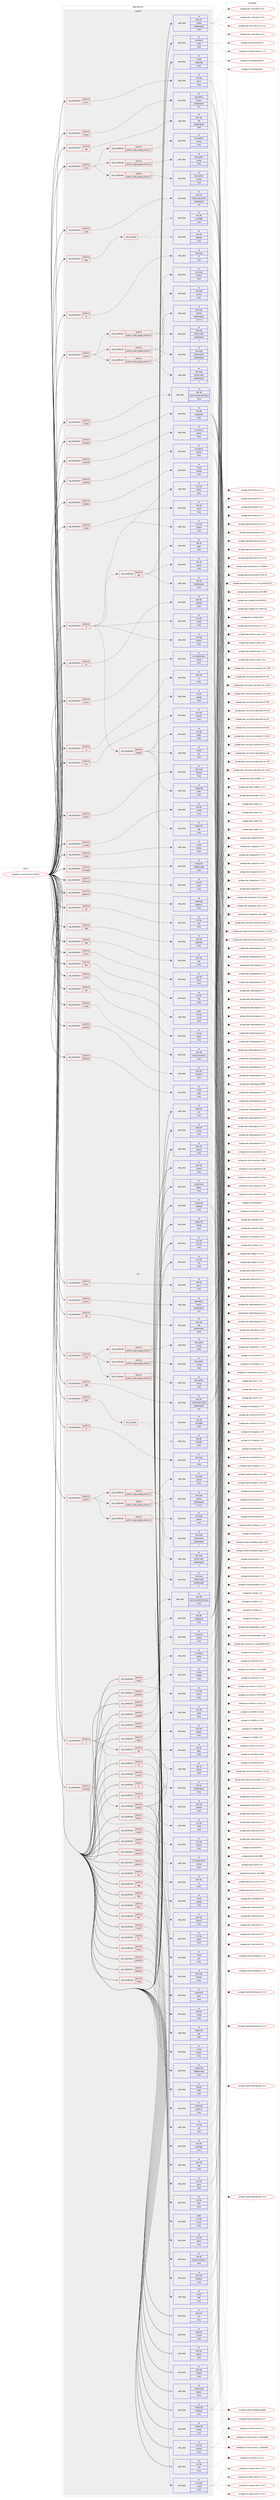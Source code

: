 digraph prolog {

# *************
# Graph options
# *************

newrank=true;
concentrate=true;
compound=true;
graph [rankdir=LR,fontname=Helvetica,fontsize=10,ranksep=1.5];#, ranksep=2.5, nodesep=0.2];
edge  [arrowhead=vee];
node  [fontname=Helvetica,fontsize=10];

# **********
# The ebuild
# **********

subgraph cluster_leftcol {
color=gray;
rank=same;
label=<<i>ebuild</i>>;
id [label="portage://sci-physics/root-6.14.08-r4", color=red, width=4, href="../sci-physics/root-6.14.08-r4.svg"];
}

# ****************
# The dependencies
# ****************

subgraph cluster_midcol {
color=gray;
label=<<i>dependencies</i>>;
subgraph cluster_compile {
fillcolor="#eeeeee";
style=filled;
label=<<i>compile</i>>;
subgraph cond16121 {
dependency82606 [label=<<TABLE BORDER="0" CELLBORDER="1" CELLSPACING="0" CELLPADDING="4"><TR><TD ROWSPAN="3" CELLPADDING="10">use_conditional</TD></TR><TR><TD>positive</TD></TR><TR><TD>R</TD></TR></TABLE>>, shape=none, color=red];
subgraph pack65065 {
dependency82607 [label=<<TABLE BORDER="0" CELLBORDER="1" CELLSPACING="0" CELLPADDING="4" WIDTH="220"><TR><TD ROWSPAN="6" CELLPADDING="30">pack_dep</TD></TR><TR><TD WIDTH="110">no</TD></TR><TR><TD>dev-lang</TD></TR><TR><TD>R</TD></TR><TR><TD>none</TD></TR><TR><TD></TD></TR></TABLE>>, shape=none, color=blue];
}
dependency82606:e -> dependency82607:w [weight=20,style="dashed",arrowhead="vee"];
}
id:e -> dependency82606:w [weight=20,style="solid",arrowhead="vee"];
subgraph cond16122 {
dependency82608 [label=<<TABLE BORDER="0" CELLBORDER="1" CELLSPACING="0" CELLPADDING="4"><TR><TD ROWSPAN="3" CELLPADDING="10">use_conditional</TD></TR><TR><TD>positive</TD></TR><TR><TD>X</TD></TR></TABLE>>, shape=none, color=red];
subgraph pack65066 {
dependency82609 [label=<<TABLE BORDER="0" CELLBORDER="1" CELLSPACING="0" CELLPADDING="4" WIDTH="220"><TR><TD ROWSPAN="6" CELLPADDING="30">pack_dep</TD></TR><TR><TD WIDTH="110">no</TD></TR><TR><TD>x11-libs</TD></TR><TR><TD>libX11</TD></TR><TR><TD>none</TD></TR><TR><TD></TD></TR></TABLE>>, shape=none, color=blue];
}
dependency82608:e -> dependency82609:w [weight=20,style="dashed",arrowhead="vee"];
subgraph pack65067 {
dependency82610 [label=<<TABLE BORDER="0" CELLBORDER="1" CELLSPACING="0" CELLPADDING="4" WIDTH="220"><TR><TD ROWSPAN="6" CELLPADDING="30">pack_dep</TD></TR><TR><TD WIDTH="110">no</TD></TR><TR><TD>x11-libs</TD></TR><TR><TD>libXext</TD></TR><TR><TD>none</TD></TR><TR><TD></TD></TR></TABLE>>, shape=none, color=blue];
}
dependency82608:e -> dependency82610:w [weight=20,style="dashed",arrowhead="vee"];
subgraph pack65068 {
dependency82611 [label=<<TABLE BORDER="0" CELLBORDER="1" CELLSPACING="0" CELLPADDING="4" WIDTH="220"><TR><TD ROWSPAN="6" CELLPADDING="30">pack_dep</TD></TR><TR><TD WIDTH="110">no</TD></TR><TR><TD>x11-libs</TD></TR><TR><TD>libXft</TD></TR><TR><TD>none</TD></TR><TR><TD></TD></TR></TABLE>>, shape=none, color=blue];
}
dependency82608:e -> dependency82611:w [weight=20,style="dashed",arrowhead="vee"];
subgraph pack65069 {
dependency82612 [label=<<TABLE BORDER="0" CELLBORDER="1" CELLSPACING="0" CELLPADDING="4" WIDTH="220"><TR><TD ROWSPAN="6" CELLPADDING="30">pack_dep</TD></TR><TR><TD WIDTH="110">no</TD></TR><TR><TD>x11-libs</TD></TR><TR><TD>libXpm</TD></TR><TR><TD>none</TD></TR><TR><TD></TD></TR></TABLE>>, shape=none, color=blue];
}
dependency82608:e -> dependency82612:w [weight=20,style="dashed",arrowhead="vee"];
subgraph cond16123 {
dependency82613 [label=<<TABLE BORDER="0" CELLBORDER="1" CELLSPACING="0" CELLPADDING="4"><TR><TD ROWSPAN="3" CELLPADDING="10">use_conditional</TD></TR><TR><TD>positive</TD></TR><TR><TD>opengl</TD></TR></TABLE>>, shape=none, color=red];
subgraph pack65070 {
dependency82614 [label=<<TABLE BORDER="0" CELLBORDER="1" CELLSPACING="0" CELLPADDING="4" WIDTH="220"><TR><TD ROWSPAN="6" CELLPADDING="30">pack_dep</TD></TR><TR><TD WIDTH="110">no</TD></TR><TR><TD>media-libs</TD></TR><TR><TD>ftgl</TD></TR><TR><TD>none</TD></TR><TR><TD></TD></TR></TABLE>>, shape=none, color=blue];
}
dependency82613:e -> dependency82614:w [weight=20,style="dashed",arrowhead="vee"];
subgraph pack65071 {
dependency82615 [label=<<TABLE BORDER="0" CELLBORDER="1" CELLSPACING="0" CELLPADDING="4" WIDTH="220"><TR><TD ROWSPAN="6" CELLPADDING="30">pack_dep</TD></TR><TR><TD WIDTH="110">no</TD></TR><TR><TD>media-libs</TD></TR><TR><TD>glew</TD></TR><TR><TD>none</TD></TR><TR><TD></TD></TR></TABLE>>, shape=none, color=blue];
}
dependency82613:e -> dependency82615:w [weight=20,style="dashed",arrowhead="vee"];
subgraph pack65072 {
dependency82616 [label=<<TABLE BORDER="0" CELLBORDER="1" CELLSPACING="0" CELLPADDING="4" WIDTH="220"><TR><TD ROWSPAN="6" CELLPADDING="30">pack_dep</TD></TR><TR><TD WIDTH="110">no</TD></TR><TR><TD>virtual</TD></TR><TR><TD>opengl</TD></TR><TR><TD>none</TD></TR><TR><TD></TD></TR></TABLE>>, shape=none, color=blue];
}
dependency82613:e -> dependency82616:w [weight=20,style="dashed",arrowhead="vee"];
subgraph pack65073 {
dependency82617 [label=<<TABLE BORDER="0" CELLBORDER="1" CELLSPACING="0" CELLPADDING="4" WIDTH="220"><TR><TD ROWSPAN="6" CELLPADDING="30">pack_dep</TD></TR><TR><TD WIDTH="110">no</TD></TR><TR><TD>virtual</TD></TR><TR><TD>glu</TD></TR><TR><TD>none</TD></TR><TR><TD></TD></TR></TABLE>>, shape=none, color=blue];
}
dependency82613:e -> dependency82617:w [weight=20,style="dashed",arrowhead="vee"];
subgraph pack65074 {
dependency82618 [label=<<TABLE BORDER="0" CELLBORDER="1" CELLSPACING="0" CELLPADDING="4" WIDTH="220"><TR><TD ROWSPAN="6" CELLPADDING="30">pack_dep</TD></TR><TR><TD WIDTH="110">no</TD></TR><TR><TD>x11-libs</TD></TR><TR><TD>gl2ps</TD></TR><TR><TD>none</TD></TR><TR><TD></TD></TR></TABLE>>, shape=none, color=blue];
}
dependency82613:e -> dependency82618:w [weight=20,style="dashed",arrowhead="vee"];
}
dependency82608:e -> dependency82613:w [weight=20,style="dashed",arrowhead="vee"];
subgraph cond16124 {
dependency82619 [label=<<TABLE BORDER="0" CELLBORDER="1" CELLSPACING="0" CELLPADDING="4"><TR><TD ROWSPAN="3" CELLPADDING="10">use_conditional</TD></TR><TR><TD>positive</TD></TR><TR><TD>qt5</TD></TR></TABLE>>, shape=none, color=red];
subgraph pack65075 {
dependency82620 [label=<<TABLE BORDER="0" CELLBORDER="1" CELLSPACING="0" CELLPADDING="4" WIDTH="220"><TR><TD ROWSPAN="6" CELLPADDING="30">pack_dep</TD></TR><TR><TD WIDTH="110">no</TD></TR><TR><TD>dev-qt</TD></TR><TR><TD>qtcore</TD></TR><TR><TD>none</TD></TR><TR><TD></TD></TR></TABLE>>, shape=none, color=blue];
}
dependency82619:e -> dependency82620:w [weight=20,style="dashed",arrowhead="vee"];
subgraph pack65076 {
dependency82621 [label=<<TABLE BORDER="0" CELLBORDER="1" CELLSPACING="0" CELLPADDING="4" WIDTH="220"><TR><TD ROWSPAN="6" CELLPADDING="30">pack_dep</TD></TR><TR><TD WIDTH="110">no</TD></TR><TR><TD>dev-qt</TD></TR><TR><TD>qtgui</TD></TR><TR><TD>none</TD></TR><TR><TD></TD></TR></TABLE>>, shape=none, color=blue];
}
dependency82619:e -> dependency82621:w [weight=20,style="dashed",arrowhead="vee"];
subgraph pack65077 {
dependency82622 [label=<<TABLE BORDER="0" CELLBORDER="1" CELLSPACING="0" CELLPADDING="4" WIDTH="220"><TR><TD ROWSPAN="6" CELLPADDING="30">pack_dep</TD></TR><TR><TD WIDTH="110">no</TD></TR><TR><TD>dev-qt</TD></TR><TR><TD>qtwebengine</TD></TR><TR><TD>none</TD></TR><TR><TD></TD></TR></TABLE>>, shape=none, color=blue];
}
dependency82619:e -> dependency82622:w [weight=20,style="dashed",arrowhead="vee"];
}
dependency82608:e -> dependency82619:w [weight=20,style="dashed",arrowhead="vee"];
}
id:e -> dependency82608:w [weight=20,style="solid",arrowhead="vee"];
subgraph cond16125 {
dependency82623 [label=<<TABLE BORDER="0" CELLBORDER="1" CELLSPACING="0" CELLPADDING="4"><TR><TD ROWSPAN="3" CELLPADDING="10">use_conditional</TD></TR><TR><TD>positive</TD></TR><TR><TD>asimage</TD></TR></TABLE>>, shape=none, color=red];
subgraph pack65078 {
dependency82624 [label=<<TABLE BORDER="0" CELLBORDER="1" CELLSPACING="0" CELLPADDING="4" WIDTH="220"><TR><TD ROWSPAN="6" CELLPADDING="30">pack_dep</TD></TR><TR><TD WIDTH="110">no</TD></TR><TR><TD>media-libs</TD></TR><TR><TD>libafterimage</TD></TR><TR><TD>none</TD></TR><TR><TD></TD></TR></TABLE>>, shape=none, color=blue];
}
dependency82623:e -> dependency82624:w [weight=20,style="dashed",arrowhead="vee"];
}
id:e -> dependency82623:w [weight=20,style="solid",arrowhead="vee"];
subgraph cond16126 {
dependency82625 [label=<<TABLE BORDER="0" CELLBORDER="1" CELLSPACING="0" CELLPADDING="4"><TR><TD ROWSPAN="3" CELLPADDING="10">use_conditional</TD></TR><TR><TD>positive</TD></TR><TR><TD>cuda</TD></TR></TABLE>>, shape=none, color=red];
subgraph pack65079 {
dependency82626 [label=<<TABLE BORDER="0" CELLBORDER="1" CELLSPACING="0" CELLPADDING="4" WIDTH="220"><TR><TD ROWSPAN="6" CELLPADDING="30">pack_dep</TD></TR><TR><TD WIDTH="110">no</TD></TR><TR><TD>dev-util</TD></TR><TR><TD>nvidia-cuda-toolkit</TD></TR><TR><TD>greaterequal</TD></TR><TR><TD>9.0</TD></TR></TABLE>>, shape=none, color=blue];
}
dependency82625:e -> dependency82626:w [weight=20,style="dashed",arrowhead="vee"];
}
id:e -> dependency82625:w [weight=20,style="solid",arrowhead="vee"];
subgraph cond16127 {
dependency82627 [label=<<TABLE BORDER="0" CELLBORDER="1" CELLSPACING="0" CELLPADDING="4"><TR><TD ROWSPAN="3" CELLPADDING="10">use_conditional</TD></TR><TR><TD>positive</TD></TR><TR><TD>davix</TD></TR></TABLE>>, shape=none, color=red];
subgraph pack65080 {
dependency82628 [label=<<TABLE BORDER="0" CELLBORDER="1" CELLSPACING="0" CELLPADDING="4" WIDTH="220"><TR><TD ROWSPAN="6" CELLPADDING="30">pack_dep</TD></TR><TR><TD WIDTH="110">no</TD></TR><TR><TD>net-libs</TD></TR><TR><TD>davix</TD></TR><TR><TD>none</TD></TR><TR><TD></TD></TR></TABLE>>, shape=none, color=blue];
}
dependency82627:e -> dependency82628:w [weight=20,style="dashed",arrowhead="vee"];
}
id:e -> dependency82627:w [weight=20,style="solid",arrowhead="vee"];
subgraph cond16128 {
dependency82629 [label=<<TABLE BORDER="0" CELLBORDER="1" CELLSPACING="0" CELLPADDING="4"><TR><TD ROWSPAN="3" CELLPADDING="10">use_conditional</TD></TR><TR><TD>positive</TD></TR><TR><TD>emacs</TD></TR></TABLE>>, shape=none, color=red];
subgraph pack65081 {
dependency82630 [label=<<TABLE BORDER="0" CELLBORDER="1" CELLSPACING="0" CELLPADDING="4" WIDTH="220"><TR><TD ROWSPAN="6" CELLPADDING="30">pack_dep</TD></TR><TR><TD WIDTH="110">no</TD></TR><TR><TD>app-editors</TD></TR><TR><TD>emacs</TD></TR><TR><TD>greaterequal</TD></TR><TR><TD>23.1</TD></TR></TABLE>>, shape=none, color=blue];
}
dependency82629:e -> dependency82630:w [weight=20,style="dashed",arrowhead="vee"];
}
id:e -> dependency82629:w [weight=20,style="solid",arrowhead="vee"];
subgraph cond16129 {
dependency82631 [label=<<TABLE BORDER="0" CELLBORDER="1" CELLSPACING="0" CELLPADDING="4"><TR><TD ROWSPAN="3" CELLPADDING="10">use_conditional</TD></TR><TR><TD>positive</TD></TR><TR><TD>fftw</TD></TR></TABLE>>, shape=none, color=red];
subgraph pack65082 {
dependency82632 [label=<<TABLE BORDER="0" CELLBORDER="1" CELLSPACING="0" CELLPADDING="4" WIDTH="220"><TR><TD ROWSPAN="6" CELLPADDING="30">pack_dep</TD></TR><TR><TD WIDTH="110">no</TD></TR><TR><TD>sci-libs</TD></TR><TR><TD>fftw</TD></TR><TR><TD>none</TD></TR><TR><TD></TD></TR></TABLE>>, shape=none, color=blue];
}
dependency82631:e -> dependency82632:w [weight=20,style="dashed",arrowhead="vee"];
}
id:e -> dependency82631:w [weight=20,style="solid",arrowhead="vee"];
subgraph cond16130 {
dependency82633 [label=<<TABLE BORDER="0" CELLBORDER="1" CELLSPACING="0" CELLPADDING="4"><TR><TD ROWSPAN="3" CELLPADDING="10">use_conditional</TD></TR><TR><TD>positive</TD></TR><TR><TD>fits</TD></TR></TABLE>>, shape=none, color=red];
subgraph pack65083 {
dependency82634 [label=<<TABLE BORDER="0" CELLBORDER="1" CELLSPACING="0" CELLPADDING="4" WIDTH="220"><TR><TD ROWSPAN="6" CELLPADDING="30">pack_dep</TD></TR><TR><TD WIDTH="110">no</TD></TR><TR><TD>sci-libs</TD></TR><TR><TD>cfitsio</TD></TR><TR><TD>none</TD></TR><TR><TD></TD></TR></TABLE>>, shape=none, color=blue];
}
dependency82633:e -> dependency82634:w [weight=20,style="dashed",arrowhead="vee"];
}
id:e -> dependency82633:w [weight=20,style="solid",arrowhead="vee"];
subgraph cond16131 {
dependency82635 [label=<<TABLE BORDER="0" CELLBORDER="1" CELLSPACING="0" CELLPADDING="4"><TR><TD ROWSPAN="3" CELLPADDING="10">use_conditional</TD></TR><TR><TD>positive</TD></TR><TR><TD>fortran</TD></TR></TABLE>>, shape=none, color=red];
subgraph pack65084 {
dependency82636 [label=<<TABLE BORDER="0" CELLBORDER="1" CELLSPACING="0" CELLPADDING="4" WIDTH="220"><TR><TD ROWSPAN="6" CELLPADDING="30">pack_dep</TD></TR><TR><TD WIDTH="110">no</TD></TR><TR><TD>dev-lang</TD></TR><TR><TD>cfortran</TD></TR><TR><TD>none</TD></TR><TR><TD></TD></TR></TABLE>>, shape=none, color=blue];
}
dependency82635:e -> dependency82636:w [weight=20,style="dashed",arrowhead="vee"];
}
id:e -> dependency82635:w [weight=20,style="solid",arrowhead="vee"];
subgraph cond16132 {
dependency82637 [label=<<TABLE BORDER="0" CELLBORDER="1" CELLSPACING="0" CELLPADDING="4"><TR><TD ROWSPAN="3" CELLPADDING="10">use_conditional</TD></TR><TR><TD>positive</TD></TR><TR><TD>fortran</TD></TR></TABLE>>, shape=none, color=red];
subgraph pack65085 {
dependency82638 [label=<<TABLE BORDER="0" CELLBORDER="1" CELLSPACING="0" CELLPADDING="4" WIDTH="220"><TR><TD ROWSPAN="6" CELLPADDING="30">pack_dep</TD></TR><TR><TD WIDTH="110">no</TD></TR><TR><TD>virtual</TD></TR><TR><TD>fortran</TD></TR><TR><TD>none</TD></TR><TR><TD></TD></TR></TABLE>>, shape=none, color=blue];
}
dependency82637:e -> dependency82638:w [weight=20,style="dashed",arrowhead="vee"];
}
id:e -> dependency82637:w [weight=20,style="solid",arrowhead="vee"];
subgraph cond16133 {
dependency82639 [label=<<TABLE BORDER="0" CELLBORDER="1" CELLSPACING="0" CELLPADDING="4"><TR><TD ROWSPAN="3" CELLPADDING="10">use_conditional</TD></TR><TR><TD>positive</TD></TR><TR><TD>graphviz</TD></TR></TABLE>>, shape=none, color=red];
subgraph pack65086 {
dependency82640 [label=<<TABLE BORDER="0" CELLBORDER="1" CELLSPACING="0" CELLPADDING="4" WIDTH="220"><TR><TD ROWSPAN="6" CELLPADDING="30">pack_dep</TD></TR><TR><TD WIDTH="110">no</TD></TR><TR><TD>media-gfx</TD></TR><TR><TD>graphviz</TD></TR><TR><TD>none</TD></TR><TR><TD></TD></TR></TABLE>>, shape=none, color=blue];
}
dependency82639:e -> dependency82640:w [weight=20,style="dashed",arrowhead="vee"];
}
id:e -> dependency82639:w [weight=20,style="solid",arrowhead="vee"];
subgraph cond16134 {
dependency82641 [label=<<TABLE BORDER="0" CELLBORDER="1" CELLSPACING="0" CELLPADDING="4"><TR><TD ROWSPAN="3" CELLPADDING="10">use_conditional</TD></TR><TR><TD>positive</TD></TR><TR><TD>gsl</TD></TR></TABLE>>, shape=none, color=red];
subgraph pack65087 {
dependency82642 [label=<<TABLE BORDER="0" CELLBORDER="1" CELLSPACING="0" CELLPADDING="4" WIDTH="220"><TR><TD ROWSPAN="6" CELLPADDING="30">pack_dep</TD></TR><TR><TD WIDTH="110">no</TD></TR><TR><TD>sci-libs</TD></TR><TR><TD>gsl</TD></TR><TR><TD>none</TD></TR><TR><TD></TD></TR></TABLE>>, shape=none, color=blue];
}
dependency82641:e -> dependency82642:w [weight=20,style="dashed",arrowhead="vee"];
}
id:e -> dependency82641:w [weight=20,style="solid",arrowhead="vee"];
subgraph cond16135 {
dependency82643 [label=<<TABLE BORDER="0" CELLBORDER="1" CELLSPACING="0" CELLPADDING="4"><TR><TD ROWSPAN="3" CELLPADDING="10">use_conditional</TD></TR><TR><TD>positive</TD></TR><TR><TD>http</TD></TR></TABLE>>, shape=none, color=red];
subgraph pack65088 {
dependency82644 [label=<<TABLE BORDER="0" CELLBORDER="1" CELLSPACING="0" CELLPADDING="4" WIDTH="220"><TR><TD ROWSPAN="6" CELLPADDING="30">pack_dep</TD></TR><TR><TD WIDTH="110">no</TD></TR><TR><TD>dev-libs</TD></TR><TR><TD>fcgi</TD></TR><TR><TD>none</TD></TR><TR><TD></TD></TR></TABLE>>, shape=none, color=blue];
}
dependency82643:e -> dependency82644:w [weight=20,style="dashed",arrowhead="vee"];
}
id:e -> dependency82643:w [weight=20,style="solid",arrowhead="vee"];
subgraph cond16136 {
dependency82645 [label=<<TABLE BORDER="0" CELLBORDER="1" CELLSPACING="0" CELLPADDING="4"><TR><TD ROWSPAN="3" CELLPADDING="10">use_conditional</TD></TR><TR><TD>positive</TD></TR><TR><TD>jemalloc</TD></TR></TABLE>>, shape=none, color=red];
subgraph pack65089 {
dependency82646 [label=<<TABLE BORDER="0" CELLBORDER="1" CELLSPACING="0" CELLPADDING="4" WIDTH="220"><TR><TD ROWSPAN="6" CELLPADDING="30">pack_dep</TD></TR><TR><TD WIDTH="110">no</TD></TR><TR><TD>dev-libs</TD></TR><TR><TD>jemalloc</TD></TR><TR><TD>none</TD></TR><TR><TD></TD></TR></TABLE>>, shape=none, color=blue];
}
dependency82645:e -> dependency82646:w [weight=20,style="dashed",arrowhead="vee"];
}
id:e -> dependency82645:w [weight=20,style="solid",arrowhead="vee"];
subgraph cond16137 {
dependency82647 [label=<<TABLE BORDER="0" CELLBORDER="1" CELLSPACING="0" CELLPADDING="4"><TR><TD ROWSPAN="3" CELLPADDING="10">use_conditional</TD></TR><TR><TD>positive</TD></TR><TR><TD>kerberos</TD></TR></TABLE>>, shape=none, color=red];
subgraph pack65090 {
dependency82648 [label=<<TABLE BORDER="0" CELLBORDER="1" CELLSPACING="0" CELLPADDING="4" WIDTH="220"><TR><TD ROWSPAN="6" CELLPADDING="30">pack_dep</TD></TR><TR><TD WIDTH="110">no</TD></TR><TR><TD>virtual</TD></TR><TR><TD>krb5</TD></TR><TR><TD>none</TD></TR><TR><TD></TD></TR></TABLE>>, shape=none, color=blue];
}
dependency82647:e -> dependency82648:w [weight=20,style="dashed",arrowhead="vee"];
}
id:e -> dependency82647:w [weight=20,style="solid",arrowhead="vee"];
subgraph cond16138 {
dependency82649 [label=<<TABLE BORDER="0" CELLBORDER="1" CELLSPACING="0" CELLPADDING="4"><TR><TD ROWSPAN="3" CELLPADDING="10">use_conditional</TD></TR><TR><TD>positive</TD></TR><TR><TD>ldap</TD></TR></TABLE>>, shape=none, color=red];
subgraph pack65091 {
dependency82650 [label=<<TABLE BORDER="0" CELLBORDER="1" CELLSPACING="0" CELLPADDING="4" WIDTH="220"><TR><TD ROWSPAN="6" CELLPADDING="30">pack_dep</TD></TR><TR><TD WIDTH="110">no</TD></TR><TR><TD>net-nds</TD></TR><TR><TD>openldap</TD></TR><TR><TD>none</TD></TR><TR><TD></TD></TR></TABLE>>, shape=none, color=blue];
}
dependency82649:e -> dependency82650:w [weight=20,style="dashed",arrowhead="vee"];
}
id:e -> dependency82649:w [weight=20,style="solid",arrowhead="vee"];
subgraph cond16139 {
dependency82651 [label=<<TABLE BORDER="0" CELLBORDER="1" CELLSPACING="0" CELLPADDING="4"><TR><TD ROWSPAN="3" CELLPADDING="10">use_conditional</TD></TR><TR><TD>positive</TD></TR><TR><TD>libcxx</TD></TR></TABLE>>, shape=none, color=red];
subgraph pack65092 {
dependency82652 [label=<<TABLE BORDER="0" CELLBORDER="1" CELLSPACING="0" CELLPADDING="4" WIDTH="220"><TR><TD ROWSPAN="6" CELLPADDING="30">pack_dep</TD></TR><TR><TD WIDTH="110">no</TD></TR><TR><TD>sys-libs</TD></TR><TR><TD>libcxx</TD></TR><TR><TD>none</TD></TR><TR><TD></TD></TR></TABLE>>, shape=none, color=blue];
}
dependency82651:e -> dependency82652:w [weight=20,style="dashed",arrowhead="vee"];
}
id:e -> dependency82651:w [weight=20,style="solid",arrowhead="vee"];
subgraph cond16140 {
dependency82653 [label=<<TABLE BORDER="0" CELLBORDER="1" CELLSPACING="0" CELLPADDING="4"><TR><TD ROWSPAN="3" CELLPADDING="10">use_conditional</TD></TR><TR><TD>positive</TD></TR><TR><TD>minuit</TD></TR></TABLE>>, shape=none, color=red];
subgraph pack65093 {
dependency82654 [label=<<TABLE BORDER="0" CELLBORDER="1" CELLSPACING="0" CELLPADDING="4" WIDTH="220"><TR><TD ROWSPAN="6" CELLPADDING="30">pack_dep</TD></TR><TR><TD WIDTH="110">weak</TD></TR><TR><TD>sci-libs</TD></TR><TR><TD>minuit</TD></TR><TR><TD>none</TD></TR><TR><TD></TD></TR></TABLE>>, shape=none, color=blue];
}
dependency82653:e -> dependency82654:w [weight=20,style="dashed",arrowhead="vee"];
}
id:e -> dependency82653:w [weight=20,style="solid",arrowhead="vee"];
subgraph cond16141 {
dependency82655 [label=<<TABLE BORDER="0" CELLBORDER="1" CELLSPACING="0" CELLPADDING="4"><TR><TD ROWSPAN="3" CELLPADDING="10">use_conditional</TD></TR><TR><TD>positive</TD></TR><TR><TD>mysql</TD></TR></TABLE>>, shape=none, color=red];
subgraph pack65094 {
dependency82656 [label=<<TABLE BORDER="0" CELLBORDER="1" CELLSPACING="0" CELLPADDING="4" WIDTH="220"><TR><TD ROWSPAN="6" CELLPADDING="30">pack_dep</TD></TR><TR><TD WIDTH="110">no</TD></TR><TR><TD>dev-db</TD></TR><TR><TD>mysql-connector-c</TD></TR><TR><TD>none</TD></TR><TR><TD></TD></TR></TABLE>>, shape=none, color=blue];
}
dependency82655:e -> dependency82656:w [weight=20,style="dashed",arrowhead="vee"];
}
id:e -> dependency82655:w [weight=20,style="solid",arrowhead="vee"];
subgraph cond16142 {
dependency82657 [label=<<TABLE BORDER="0" CELLBORDER="1" CELLSPACING="0" CELLPADDING="4"><TR><TD ROWSPAN="3" CELLPADDING="10">use_conditional</TD></TR><TR><TD>positive</TD></TR><TR><TD>odbc</TD></TR></TABLE>>, shape=none, color=red];
subgraph any1336 {
dependency82658 [label=<<TABLE BORDER="0" CELLBORDER="1" CELLSPACING="0" CELLPADDING="4"><TR><TD CELLPADDING="10">any_of_group</TD></TR></TABLE>>, shape=none, color=red];subgraph pack65095 {
dependency82659 [label=<<TABLE BORDER="0" CELLBORDER="1" CELLSPACING="0" CELLPADDING="4" WIDTH="220"><TR><TD ROWSPAN="6" CELLPADDING="30">pack_dep</TD></TR><TR><TD WIDTH="110">no</TD></TR><TR><TD>dev-db</TD></TR><TR><TD>libiodbc</TD></TR><TR><TD>none</TD></TR><TR><TD></TD></TR></TABLE>>, shape=none, color=blue];
}
dependency82658:e -> dependency82659:w [weight=20,style="dotted",arrowhead="oinv"];
subgraph pack65096 {
dependency82660 [label=<<TABLE BORDER="0" CELLBORDER="1" CELLSPACING="0" CELLPADDING="4" WIDTH="220"><TR><TD ROWSPAN="6" CELLPADDING="30">pack_dep</TD></TR><TR><TD WIDTH="110">no</TD></TR><TR><TD>dev-db</TD></TR><TR><TD>unixODBC</TD></TR><TR><TD>none</TD></TR><TR><TD></TD></TR></TABLE>>, shape=none, color=blue];
}
dependency82658:e -> dependency82660:w [weight=20,style="dotted",arrowhead="oinv"];
}
dependency82657:e -> dependency82658:w [weight=20,style="dashed",arrowhead="vee"];
}
id:e -> dependency82657:w [weight=20,style="solid",arrowhead="vee"];
subgraph cond16143 {
dependency82661 [label=<<TABLE BORDER="0" CELLBORDER="1" CELLSPACING="0" CELLPADDING="4"><TR><TD ROWSPAN="3" CELLPADDING="10">use_conditional</TD></TR><TR><TD>positive</TD></TR><TR><TD>oracle</TD></TR></TABLE>>, shape=none, color=red];
subgraph pack65097 {
dependency82662 [label=<<TABLE BORDER="0" CELLBORDER="1" CELLSPACING="0" CELLPADDING="4" WIDTH="220"><TR><TD ROWSPAN="6" CELLPADDING="30">pack_dep</TD></TR><TR><TD WIDTH="110">no</TD></TR><TR><TD>dev-db</TD></TR><TR><TD>oracle-instantclient-basic</TD></TR><TR><TD>none</TD></TR><TR><TD></TD></TR></TABLE>>, shape=none, color=blue];
}
dependency82661:e -> dependency82662:w [weight=20,style="dashed",arrowhead="vee"];
}
id:e -> dependency82661:w [weight=20,style="solid",arrowhead="vee"];
subgraph cond16144 {
dependency82663 [label=<<TABLE BORDER="0" CELLBORDER="1" CELLSPACING="0" CELLPADDING="4"><TR><TD ROWSPAN="3" CELLPADDING="10">use_conditional</TD></TR><TR><TD>positive</TD></TR><TR><TD>postgres</TD></TR></TABLE>>, shape=none, color=red];
subgraph pack65098 {
dependency82664 [label=<<TABLE BORDER="0" CELLBORDER="1" CELLSPACING="0" CELLPADDING="4" WIDTH="220"><TR><TD ROWSPAN="6" CELLPADDING="30">pack_dep</TD></TR><TR><TD WIDTH="110">no</TD></TR><TR><TD>dev-db</TD></TR><TR><TD>postgresql</TD></TR><TR><TD>none</TD></TR><TR><TD></TD></TR></TABLE>>, shape=none, color=blue];
}
dependency82663:e -> dependency82664:w [weight=20,style="dashed",arrowhead="vee"];
}
id:e -> dependency82663:w [weight=20,style="solid",arrowhead="vee"];
subgraph cond16145 {
dependency82665 [label=<<TABLE BORDER="0" CELLBORDER="1" CELLSPACING="0" CELLPADDING="4"><TR><TD ROWSPAN="3" CELLPADDING="10">use_conditional</TD></TR><TR><TD>positive</TD></TR><TR><TD>pythia6</TD></TR></TABLE>>, shape=none, color=red];
subgraph pack65099 {
dependency82666 [label=<<TABLE BORDER="0" CELLBORDER="1" CELLSPACING="0" CELLPADDING="4" WIDTH="220"><TR><TD ROWSPAN="6" CELLPADDING="30">pack_dep</TD></TR><TR><TD WIDTH="110">no</TD></TR><TR><TD>sci-physics</TD></TR><TR><TD>pythia</TD></TR><TR><TD>none</TD></TR><TR><TD></TD></TR></TABLE>>, shape=none, color=blue];
}
dependency82665:e -> dependency82666:w [weight=20,style="dashed",arrowhead="vee"];
}
id:e -> dependency82665:w [weight=20,style="solid",arrowhead="vee"];
subgraph cond16146 {
dependency82667 [label=<<TABLE BORDER="0" CELLBORDER="1" CELLSPACING="0" CELLPADDING="4"><TR><TD ROWSPAN="3" CELLPADDING="10">use_conditional</TD></TR><TR><TD>positive</TD></TR><TR><TD>pythia8</TD></TR></TABLE>>, shape=none, color=red];
subgraph pack65100 {
dependency82668 [label=<<TABLE BORDER="0" CELLBORDER="1" CELLSPACING="0" CELLPADDING="4" WIDTH="220"><TR><TD ROWSPAN="6" CELLPADDING="30">pack_dep</TD></TR><TR><TD WIDTH="110">no</TD></TR><TR><TD>sci-physics</TD></TR><TR><TD>pythia</TD></TR><TR><TD>none</TD></TR><TR><TD></TD></TR></TABLE>>, shape=none, color=blue];
}
dependency82667:e -> dependency82668:w [weight=20,style="dashed",arrowhead="vee"];
}
id:e -> dependency82667:w [weight=20,style="solid",arrowhead="vee"];
subgraph cond16147 {
dependency82669 [label=<<TABLE BORDER="0" CELLBORDER="1" CELLSPACING="0" CELLPADDING="4"><TR><TD ROWSPAN="3" CELLPADDING="10">use_conditional</TD></TR><TR><TD>positive</TD></TR><TR><TD>python</TD></TR></TABLE>>, shape=none, color=red];
subgraph cond16148 {
dependency82670 [label=<<TABLE BORDER="0" CELLBORDER="1" CELLSPACING="0" CELLPADDING="4"><TR><TD ROWSPAN="3" CELLPADDING="10">use_conditional</TD></TR><TR><TD>positive</TD></TR><TR><TD>python_single_target_python2_7</TD></TR></TABLE>>, shape=none, color=red];
subgraph pack65101 {
dependency82671 [label=<<TABLE BORDER="0" CELLBORDER="1" CELLSPACING="0" CELLPADDING="4" WIDTH="220"><TR><TD ROWSPAN="6" CELLPADDING="30">pack_dep</TD></TR><TR><TD WIDTH="110">no</TD></TR><TR><TD>dev-lang</TD></TR><TR><TD>python</TD></TR><TR><TD>greaterequal</TD></TR><TR><TD>2.7.5-r2</TD></TR></TABLE>>, shape=none, color=blue];
}
dependency82670:e -> dependency82671:w [weight=20,style="dashed",arrowhead="vee"];
subgraph pack65102 {
dependency82672 [label=<<TABLE BORDER="0" CELLBORDER="1" CELLSPACING="0" CELLPADDING="4" WIDTH="220"><TR><TD ROWSPAN="6" CELLPADDING="30">pack_dep</TD></TR><TR><TD WIDTH="110">no</TD></TR><TR><TD>dev-lang</TD></TR><TR><TD>python-exec</TD></TR><TR><TD>greaterequal</TD></TR><TR><TD>2</TD></TR></TABLE>>, shape=none, color=blue];
}
dependency82670:e -> dependency82672:w [weight=20,style="dashed",arrowhead="vee"];
}
dependency82669:e -> dependency82670:w [weight=20,style="dashed",arrowhead="vee"];
subgraph cond16149 {
dependency82673 [label=<<TABLE BORDER="0" CELLBORDER="1" CELLSPACING="0" CELLPADDING="4"><TR><TD ROWSPAN="3" CELLPADDING="10">use_conditional</TD></TR><TR><TD>positive</TD></TR><TR><TD>python_single_target_python3_6</TD></TR></TABLE>>, shape=none, color=red];
subgraph pack65103 {
dependency82674 [label=<<TABLE BORDER="0" CELLBORDER="1" CELLSPACING="0" CELLPADDING="4" WIDTH="220"><TR><TD ROWSPAN="6" CELLPADDING="30">pack_dep</TD></TR><TR><TD WIDTH="110">no</TD></TR><TR><TD>dev-lang</TD></TR><TR><TD>python</TD></TR><TR><TD>none</TD></TR><TR><TD></TD></TR></TABLE>>, shape=none, color=blue];
}
dependency82673:e -> dependency82674:w [weight=20,style="dashed",arrowhead="vee"];
subgraph pack65104 {
dependency82675 [label=<<TABLE BORDER="0" CELLBORDER="1" CELLSPACING="0" CELLPADDING="4" WIDTH="220"><TR><TD ROWSPAN="6" CELLPADDING="30">pack_dep</TD></TR><TR><TD WIDTH="110">no</TD></TR><TR><TD>dev-lang</TD></TR><TR><TD>python-exec</TD></TR><TR><TD>greaterequal</TD></TR><TR><TD>2</TD></TR></TABLE>>, shape=none, color=blue];
}
dependency82673:e -> dependency82675:w [weight=20,style="dashed",arrowhead="vee"];
}
dependency82669:e -> dependency82673:w [weight=20,style="dashed",arrowhead="vee"];
subgraph cond16150 {
dependency82676 [label=<<TABLE BORDER="0" CELLBORDER="1" CELLSPACING="0" CELLPADDING="4"><TR><TD ROWSPAN="3" CELLPADDING="10">use_conditional</TD></TR><TR><TD>positive</TD></TR><TR><TD>python_single_target_python3_7</TD></TR></TABLE>>, shape=none, color=red];
subgraph pack65105 {
dependency82677 [label=<<TABLE BORDER="0" CELLBORDER="1" CELLSPACING="0" CELLPADDING="4" WIDTH="220"><TR><TD ROWSPAN="6" CELLPADDING="30">pack_dep</TD></TR><TR><TD WIDTH="110">no</TD></TR><TR><TD>dev-lang</TD></TR><TR><TD>python</TD></TR><TR><TD>none</TD></TR><TR><TD></TD></TR></TABLE>>, shape=none, color=blue];
}
dependency82676:e -> dependency82677:w [weight=20,style="dashed",arrowhead="vee"];
subgraph pack65106 {
dependency82678 [label=<<TABLE BORDER="0" CELLBORDER="1" CELLSPACING="0" CELLPADDING="4" WIDTH="220"><TR><TD ROWSPAN="6" CELLPADDING="30">pack_dep</TD></TR><TR><TD WIDTH="110">no</TD></TR><TR><TD>dev-lang</TD></TR><TR><TD>python-exec</TD></TR><TR><TD>greaterequal</TD></TR><TR><TD>2</TD></TR></TABLE>>, shape=none, color=blue];
}
dependency82676:e -> dependency82678:w [weight=20,style="dashed",arrowhead="vee"];
}
dependency82669:e -> dependency82676:w [weight=20,style="dashed",arrowhead="vee"];
}
id:e -> dependency82669:w [weight=20,style="solid",arrowhead="vee"];
subgraph cond16151 {
dependency82679 [label=<<TABLE BORDER="0" CELLBORDER="1" CELLSPACING="0" CELLPADDING="4"><TR><TD ROWSPAN="3" CELLPADDING="10">use_conditional</TD></TR><TR><TD>positive</TD></TR><TR><TD>shadow</TD></TR></TABLE>>, shape=none, color=red];
subgraph pack65107 {
dependency82680 [label=<<TABLE BORDER="0" CELLBORDER="1" CELLSPACING="0" CELLPADDING="4" WIDTH="220"><TR><TD ROWSPAN="6" CELLPADDING="30">pack_dep</TD></TR><TR><TD WIDTH="110">no</TD></TR><TR><TD>virtual</TD></TR><TR><TD>shadow</TD></TR><TR><TD>none</TD></TR><TR><TD></TD></TR></TABLE>>, shape=none, color=blue];
}
dependency82679:e -> dependency82680:w [weight=20,style="dashed",arrowhead="vee"];
}
id:e -> dependency82679:w [weight=20,style="solid",arrowhead="vee"];
subgraph cond16152 {
dependency82681 [label=<<TABLE BORDER="0" CELLBORDER="1" CELLSPACING="0" CELLPADDING="4"><TR><TD ROWSPAN="3" CELLPADDING="10">use_conditional</TD></TR><TR><TD>positive</TD></TR><TR><TD>sqlite</TD></TR></TABLE>>, shape=none, color=red];
subgraph pack65108 {
dependency82682 [label=<<TABLE BORDER="0" CELLBORDER="1" CELLSPACING="0" CELLPADDING="4" WIDTH="220"><TR><TD ROWSPAN="6" CELLPADDING="30">pack_dep</TD></TR><TR><TD WIDTH="110">no</TD></TR><TR><TD>dev-db</TD></TR><TR><TD>sqlite</TD></TR><TR><TD>none</TD></TR><TR><TD></TD></TR></TABLE>>, shape=none, color=blue];
}
dependency82681:e -> dependency82682:w [weight=20,style="dashed",arrowhead="vee"];
}
id:e -> dependency82681:w [weight=20,style="solid",arrowhead="vee"];
subgraph cond16153 {
dependency82683 [label=<<TABLE BORDER="0" CELLBORDER="1" CELLSPACING="0" CELLPADDING="4"><TR><TD ROWSPAN="3" CELLPADDING="10">use_conditional</TD></TR><TR><TD>positive</TD></TR><TR><TD>ssl</TD></TR></TABLE>>, shape=none, color=red];
subgraph pack65109 {
dependency82684 [label=<<TABLE BORDER="0" CELLBORDER="1" CELLSPACING="0" CELLPADDING="4" WIDTH="220"><TR><TD ROWSPAN="6" CELLPADDING="30">pack_dep</TD></TR><TR><TD WIDTH="110">no</TD></TR><TR><TD>dev-libs</TD></TR><TR><TD>openssl</TD></TR><TR><TD>none</TD></TR><TR><TD></TD></TR></TABLE>>, shape=none, color=blue];
}
dependency82683:e -> dependency82684:w [weight=20,style="dashed",arrowhead="vee"];
}
id:e -> dependency82683:w [weight=20,style="solid",arrowhead="vee"];
subgraph cond16154 {
dependency82685 [label=<<TABLE BORDER="0" CELLBORDER="1" CELLSPACING="0" CELLPADDING="4"><TR><TD ROWSPAN="3" CELLPADDING="10">use_conditional</TD></TR><TR><TD>positive</TD></TR><TR><TD>tbb</TD></TR></TABLE>>, shape=none, color=red];
subgraph pack65110 {
dependency82686 [label=<<TABLE BORDER="0" CELLBORDER="1" CELLSPACING="0" CELLPADDING="4" WIDTH="220"><TR><TD ROWSPAN="6" CELLPADDING="30">pack_dep</TD></TR><TR><TD WIDTH="110">no</TD></TR><TR><TD>dev-cpp</TD></TR><TR><TD>tbb</TD></TR><TR><TD>greaterequal</TD></TR><TR><TD>2018</TD></TR></TABLE>>, shape=none, color=blue];
}
dependency82685:e -> dependency82686:w [weight=20,style="dashed",arrowhead="vee"];
}
id:e -> dependency82685:w [weight=20,style="solid",arrowhead="vee"];
subgraph cond16155 {
dependency82687 [label=<<TABLE BORDER="0" CELLBORDER="1" CELLSPACING="0" CELLPADDING="4"><TR><TD ROWSPAN="3" CELLPADDING="10">use_conditional</TD></TR><TR><TD>positive</TD></TR><TR><TD>tmva</TD></TR></TABLE>>, shape=none, color=red];
subgraph cond16156 {
dependency82688 [label=<<TABLE BORDER="0" CELLBORDER="1" CELLSPACING="0" CELLPADDING="4"><TR><TD ROWSPAN="3" CELLPADDING="10">use_conditional</TD></TR><TR><TD>positive</TD></TR><TR><TD>python_single_target_python2_7</TD></TR></TABLE>>, shape=none, color=red];
subgraph pack65111 {
dependency82689 [label=<<TABLE BORDER="0" CELLBORDER="1" CELLSPACING="0" CELLPADDING="4" WIDTH="220"><TR><TD ROWSPAN="6" CELLPADDING="30">pack_dep</TD></TR><TR><TD WIDTH="110">no</TD></TR><TR><TD>dev-python</TD></TR><TR><TD>numpy</TD></TR><TR><TD>none</TD></TR><TR><TD></TD></TR></TABLE>>, shape=none, color=blue];
}
dependency82688:e -> dependency82689:w [weight=20,style="dashed",arrowhead="vee"];
}
dependency82687:e -> dependency82688:w [weight=20,style="dashed",arrowhead="vee"];
subgraph cond16157 {
dependency82690 [label=<<TABLE BORDER="0" CELLBORDER="1" CELLSPACING="0" CELLPADDING="4"><TR><TD ROWSPAN="3" CELLPADDING="10">use_conditional</TD></TR><TR><TD>positive</TD></TR><TR><TD>python_single_target_python3_6</TD></TR></TABLE>>, shape=none, color=red];
subgraph pack65112 {
dependency82691 [label=<<TABLE BORDER="0" CELLBORDER="1" CELLSPACING="0" CELLPADDING="4" WIDTH="220"><TR><TD ROWSPAN="6" CELLPADDING="30">pack_dep</TD></TR><TR><TD WIDTH="110">no</TD></TR><TR><TD>dev-python</TD></TR><TR><TD>numpy</TD></TR><TR><TD>none</TD></TR><TR><TD></TD></TR></TABLE>>, shape=none, color=blue];
}
dependency82690:e -> dependency82691:w [weight=20,style="dashed",arrowhead="vee"];
}
dependency82687:e -> dependency82690:w [weight=20,style="dashed",arrowhead="vee"];
subgraph cond16158 {
dependency82692 [label=<<TABLE BORDER="0" CELLBORDER="1" CELLSPACING="0" CELLPADDING="4"><TR><TD ROWSPAN="3" CELLPADDING="10">use_conditional</TD></TR><TR><TD>positive</TD></TR><TR><TD>python_single_target_python3_7</TD></TR></TABLE>>, shape=none, color=red];
subgraph pack65113 {
dependency82693 [label=<<TABLE BORDER="0" CELLBORDER="1" CELLSPACING="0" CELLPADDING="4" WIDTH="220"><TR><TD ROWSPAN="6" CELLPADDING="30">pack_dep</TD></TR><TR><TD WIDTH="110">no</TD></TR><TR><TD>dev-python</TD></TR><TR><TD>numpy</TD></TR><TR><TD>none</TD></TR><TR><TD></TD></TR></TABLE>>, shape=none, color=blue];
}
dependency82692:e -> dependency82693:w [weight=20,style="dashed",arrowhead="vee"];
}
dependency82687:e -> dependency82692:w [weight=20,style="dashed",arrowhead="vee"];
}
id:e -> dependency82687:w [weight=20,style="solid",arrowhead="vee"];
subgraph cond16159 {
dependency82694 [label=<<TABLE BORDER="0" CELLBORDER="1" CELLSPACING="0" CELLPADDING="4"><TR><TD ROWSPAN="3" CELLPADDING="10">use_conditional</TD></TR><TR><TD>positive</TD></TR><TR><TD>unuran</TD></TR></TABLE>>, shape=none, color=red];
subgraph pack65114 {
dependency82695 [label=<<TABLE BORDER="0" CELLBORDER="1" CELLSPACING="0" CELLPADDING="4" WIDTH="220"><TR><TD ROWSPAN="6" CELLPADDING="30">pack_dep</TD></TR><TR><TD WIDTH="110">no</TD></TR><TR><TD>sci-mathematics</TD></TR><TR><TD>unuran</TD></TR><TR><TD>none</TD></TR><TR><TD></TD></TR></TABLE>>, shape=none, color=blue];
}
dependency82694:e -> dependency82695:w [weight=20,style="dashed",arrowhead="vee"];
}
id:e -> dependency82694:w [weight=20,style="solid",arrowhead="vee"];
subgraph cond16160 {
dependency82696 [label=<<TABLE BORDER="0" CELLBORDER="1" CELLSPACING="0" CELLPADDING="4"><TR><TD ROWSPAN="3" CELLPADDING="10">use_conditional</TD></TR><TR><TD>positive</TD></TR><TR><TD>vc</TD></TR></TABLE>>, shape=none, color=red];
subgraph pack65115 {
dependency82697 [label=<<TABLE BORDER="0" CELLBORDER="1" CELLSPACING="0" CELLPADDING="4" WIDTH="220"><TR><TD ROWSPAN="6" CELLPADDING="30">pack_dep</TD></TR><TR><TD WIDTH="110">no</TD></TR><TR><TD>dev-libs</TD></TR><TR><TD>vc</TD></TR><TR><TD>none</TD></TR><TR><TD></TD></TR></TABLE>>, shape=none, color=blue];
}
dependency82696:e -> dependency82697:w [weight=20,style="dashed",arrowhead="vee"];
}
id:e -> dependency82696:w [weight=20,style="solid",arrowhead="vee"];
subgraph cond16161 {
dependency82698 [label=<<TABLE BORDER="0" CELLBORDER="1" CELLSPACING="0" CELLPADDING="4"><TR><TD ROWSPAN="3" CELLPADDING="10">use_conditional</TD></TR><TR><TD>positive</TD></TR><TR><TD>xml</TD></TR></TABLE>>, shape=none, color=red];
subgraph pack65116 {
dependency82699 [label=<<TABLE BORDER="0" CELLBORDER="1" CELLSPACING="0" CELLPADDING="4" WIDTH="220"><TR><TD ROWSPAN="6" CELLPADDING="30">pack_dep</TD></TR><TR><TD WIDTH="110">no</TD></TR><TR><TD>dev-libs</TD></TR><TR><TD>libxml2</TD></TR><TR><TD>none</TD></TR><TR><TD></TD></TR></TABLE>>, shape=none, color=blue];
}
dependency82698:e -> dependency82699:w [weight=20,style="dashed",arrowhead="vee"];
}
id:e -> dependency82698:w [weight=20,style="solid",arrowhead="vee"];
subgraph cond16162 {
dependency82700 [label=<<TABLE BORDER="0" CELLBORDER="1" CELLSPACING="0" CELLPADDING="4"><TR><TD ROWSPAN="3" CELLPADDING="10">use_conditional</TD></TR><TR><TD>positive</TD></TR><TR><TD>xrootd</TD></TR></TABLE>>, shape=none, color=red];
subgraph pack65117 {
dependency82701 [label=<<TABLE BORDER="0" CELLBORDER="1" CELLSPACING="0" CELLPADDING="4" WIDTH="220"><TR><TD ROWSPAN="6" CELLPADDING="30">pack_dep</TD></TR><TR><TD WIDTH="110">no</TD></TR><TR><TD>net-libs</TD></TR><TR><TD>xrootd</TD></TR><TR><TD>none</TD></TR><TR><TD></TD></TR></TABLE>>, shape=none, color=blue];
}
dependency82700:e -> dependency82701:w [weight=20,style="dashed",arrowhead="vee"];
}
id:e -> dependency82700:w [weight=20,style="solid",arrowhead="vee"];
subgraph cond16163 {
dependency82702 [label=<<TABLE BORDER="0" CELLBORDER="1" CELLSPACING="0" CELLPADDING="4"><TR><TD ROWSPAN="3" CELLPADDING="10">use_conditional</TD></TR><TR><TD>positive</TD></TR><TR><TD>zeroconf</TD></TR></TABLE>>, shape=none, color=red];
subgraph pack65118 {
dependency82703 [label=<<TABLE BORDER="0" CELLBORDER="1" CELLSPACING="0" CELLPADDING="4" WIDTH="220"><TR><TD ROWSPAN="6" CELLPADDING="30">pack_dep</TD></TR><TR><TD WIDTH="110">no</TD></TR><TR><TD>net-dns</TD></TR><TR><TD>avahi</TD></TR><TR><TD>none</TD></TR><TR><TD></TD></TR></TABLE>>, shape=none, color=blue];
}
dependency82702:e -> dependency82703:w [weight=20,style="dashed",arrowhead="vee"];
}
id:e -> dependency82702:w [weight=20,style="solid",arrowhead="vee"];
subgraph pack65119 {
dependency82704 [label=<<TABLE BORDER="0" CELLBORDER="1" CELLSPACING="0" CELLPADDING="4" WIDTH="220"><TR><TD ROWSPAN="6" CELLPADDING="30">pack_dep</TD></TR><TR><TD WIDTH="110">no</TD></TR><TR><TD>app-arch</TD></TR><TR><TD>lz4</TD></TR><TR><TD>none</TD></TR><TR><TD></TD></TR></TABLE>>, shape=none, color=blue];
}
id:e -> dependency82704:w [weight=20,style="solid",arrowhead="vee"];
subgraph pack65120 {
dependency82705 [label=<<TABLE BORDER="0" CELLBORDER="1" CELLSPACING="0" CELLPADDING="4" WIDTH="220"><TR><TD ROWSPAN="6" CELLPADDING="30">pack_dep</TD></TR><TR><TD WIDTH="110">no</TD></TR><TR><TD>app-arch</TD></TR><TR><TD>xz-utils</TD></TR><TR><TD>none</TD></TR><TR><TD></TD></TR></TABLE>>, shape=none, color=blue];
}
id:e -> dependency82705:w [weight=20,style="solid",arrowhead="vee"];
subgraph pack65121 {
dependency82706 [label=<<TABLE BORDER="0" CELLBORDER="1" CELLSPACING="0" CELLPADDING="4" WIDTH="220"><TR><TD ROWSPAN="6" CELLPADDING="30">pack_dep</TD></TR><TR><TD WIDTH="110">no</TD></TR><TR><TD>dev-libs</TD></TR><TR><TD>libpcre</TD></TR><TR><TD>none</TD></TR><TR><TD></TD></TR></TABLE>>, shape=none, color=blue];
}
id:e -> dependency82706:w [weight=20,style="solid",arrowhead="vee"];
subgraph pack65122 {
dependency82707 [label=<<TABLE BORDER="0" CELLBORDER="1" CELLSPACING="0" CELLPADDING="4" WIDTH="220"><TR><TD ROWSPAN="6" CELLPADDING="30">pack_dep</TD></TR><TR><TD WIDTH="110">no</TD></TR><TR><TD>dev-libs</TD></TR><TR><TD>xxhash</TD></TR><TR><TD>none</TD></TR><TR><TD></TD></TR></TABLE>>, shape=none, color=blue];
}
id:e -> dependency82707:w [weight=20,style="solid",arrowhead="vee"];
subgraph pack65123 {
dependency82708 [label=<<TABLE BORDER="0" CELLBORDER="1" CELLSPACING="0" CELLPADDING="4" WIDTH="220"><TR><TD ROWSPAN="6" CELLPADDING="30">pack_dep</TD></TR><TR><TD WIDTH="110">no</TD></TR><TR><TD>dev-util</TD></TR><TR><TD>cmake</TD></TR><TR><TD>greaterequal</TD></TR><TR><TD>3.9.6</TD></TR></TABLE>>, shape=none, color=blue];
}
id:e -> dependency82708:w [weight=20,style="solid",arrowhead="vee"];
subgraph pack65124 {
dependency82709 [label=<<TABLE BORDER="0" CELLBORDER="1" CELLSPACING="0" CELLPADDING="4" WIDTH="220"><TR><TD ROWSPAN="6" CELLPADDING="30">pack_dep</TD></TR><TR><TD WIDTH="110">no</TD></TR><TR><TD>media-fonts</TD></TR><TR><TD>dejavu</TD></TR><TR><TD>none</TD></TR><TR><TD></TD></TR></TABLE>>, shape=none, color=blue];
}
id:e -> dependency82709:w [weight=20,style="solid",arrowhead="vee"];
subgraph pack65125 {
dependency82710 [label=<<TABLE BORDER="0" CELLBORDER="1" CELLSPACING="0" CELLPADDING="4" WIDTH="220"><TR><TD ROWSPAN="6" CELLPADDING="30">pack_dep</TD></TR><TR><TD WIDTH="110">no</TD></TR><TR><TD>media-libs</TD></TR><TR><TD>freetype</TD></TR><TR><TD>none</TD></TR><TR><TD></TD></TR></TABLE>>, shape=none, color=blue];
}
id:e -> dependency82710:w [weight=20,style="solid",arrowhead="vee"];
subgraph pack65126 {
dependency82711 [label=<<TABLE BORDER="0" CELLBORDER="1" CELLSPACING="0" CELLPADDING="4" WIDTH="220"><TR><TD ROWSPAN="6" CELLPADDING="30">pack_dep</TD></TR><TR><TD WIDTH="110">no</TD></TR><TR><TD>media-libs</TD></TR><TR><TD>libpng</TD></TR><TR><TD>none</TD></TR><TR><TD></TD></TR></TABLE>>, shape=none, color=blue];
}
id:e -> dependency82711:w [weight=20,style="solid",arrowhead="vee"];
subgraph pack65127 {
dependency82712 [label=<<TABLE BORDER="0" CELLBORDER="1" CELLSPACING="0" CELLPADDING="4" WIDTH="220"><TR><TD ROWSPAN="6" CELLPADDING="30">pack_dep</TD></TR><TR><TD WIDTH="110">no</TD></TR><TR><TD>sys-devel</TD></TR><TR><TD>make</TD></TR><TR><TD>none</TD></TR><TR><TD></TD></TR></TABLE>>, shape=none, color=blue];
}
id:e -> dependency82712:w [weight=20,style="solid",arrowhead="vee"];
subgraph pack65128 {
dependency82713 [label=<<TABLE BORDER="0" CELLBORDER="1" CELLSPACING="0" CELLPADDING="4" WIDTH="220"><TR><TD ROWSPAN="6" CELLPADDING="30">pack_dep</TD></TR><TR><TD WIDTH="110">no</TD></TR><TR><TD>sys-libs</TD></TR><TR><TD>ncurses</TD></TR><TR><TD>none</TD></TR><TR><TD></TD></TR></TABLE>>, shape=none, color=blue];
}
id:e -> dependency82713:w [weight=20,style="solid",arrowhead="vee"];
subgraph pack65129 {
dependency82714 [label=<<TABLE BORDER="0" CELLBORDER="1" CELLSPACING="0" CELLPADDING="4" WIDTH="220"><TR><TD ROWSPAN="6" CELLPADDING="30">pack_dep</TD></TR><TR><TD WIDTH="110">no</TD></TR><TR><TD>sys-libs</TD></TR><TR><TD>zlib</TD></TR><TR><TD>none</TD></TR><TR><TD></TD></TR></TABLE>>, shape=none, color=blue];
}
id:e -> dependency82714:w [weight=20,style="solid",arrowhead="vee"];
subgraph pack65130 {
dependency82715 [label=<<TABLE BORDER="0" CELLBORDER="1" CELLSPACING="0" CELLPADDING="4" WIDTH="220"><TR><TD ROWSPAN="6" CELLPADDING="30">pack_dep</TD></TR><TR><TD WIDTH="110">no</TD></TR><TR><TD>virtual</TD></TR><TR><TD>pkgconfig</TD></TR><TR><TD>none</TD></TR><TR><TD></TD></TR></TABLE>>, shape=none, color=blue];
}
id:e -> dependency82715:w [weight=20,style="solid",arrowhead="vee"];
}
subgraph cluster_compileandrun {
fillcolor="#eeeeee";
style=filled;
label=<<i>compile and run</i>>;
}
subgraph cluster_run {
fillcolor="#eeeeee";
style=filled;
label=<<i>run</i>>;
subgraph cond16164 {
dependency82716 [label=<<TABLE BORDER="0" CELLBORDER="1" CELLSPACING="0" CELLPADDING="4"><TR><TD ROWSPAN="3" CELLPADDING="10">use_conditional</TD></TR><TR><TD>positive</TD></TR><TR><TD>R</TD></TR></TABLE>>, shape=none, color=red];
subgraph pack65131 {
dependency82717 [label=<<TABLE BORDER="0" CELLBORDER="1" CELLSPACING="0" CELLPADDING="4" WIDTH="220"><TR><TD ROWSPAN="6" CELLPADDING="30">pack_dep</TD></TR><TR><TD WIDTH="110">no</TD></TR><TR><TD>dev-lang</TD></TR><TR><TD>R</TD></TR><TR><TD>none</TD></TR><TR><TD></TD></TR></TABLE>>, shape=none, color=blue];
}
dependency82716:e -> dependency82717:w [weight=20,style="dashed",arrowhead="vee"];
}
id:e -> dependency82716:w [weight=20,style="solid",arrowhead="odot"];
subgraph cond16165 {
dependency82718 [label=<<TABLE BORDER="0" CELLBORDER="1" CELLSPACING="0" CELLPADDING="4"><TR><TD ROWSPAN="3" CELLPADDING="10">use_conditional</TD></TR><TR><TD>positive</TD></TR><TR><TD>X</TD></TR></TABLE>>, shape=none, color=red];
subgraph pack65132 {
dependency82719 [label=<<TABLE BORDER="0" CELLBORDER="1" CELLSPACING="0" CELLPADDING="4" WIDTH="220"><TR><TD ROWSPAN="6" CELLPADDING="30">pack_dep</TD></TR><TR><TD WIDTH="110">no</TD></TR><TR><TD>x11-libs</TD></TR><TR><TD>libX11</TD></TR><TR><TD>none</TD></TR><TR><TD></TD></TR></TABLE>>, shape=none, color=blue];
}
dependency82718:e -> dependency82719:w [weight=20,style="dashed",arrowhead="vee"];
subgraph pack65133 {
dependency82720 [label=<<TABLE BORDER="0" CELLBORDER="1" CELLSPACING="0" CELLPADDING="4" WIDTH="220"><TR><TD ROWSPAN="6" CELLPADDING="30">pack_dep</TD></TR><TR><TD WIDTH="110">no</TD></TR><TR><TD>x11-libs</TD></TR><TR><TD>libXext</TD></TR><TR><TD>none</TD></TR><TR><TD></TD></TR></TABLE>>, shape=none, color=blue];
}
dependency82718:e -> dependency82720:w [weight=20,style="dashed",arrowhead="vee"];
subgraph pack65134 {
dependency82721 [label=<<TABLE BORDER="0" CELLBORDER="1" CELLSPACING="0" CELLPADDING="4" WIDTH="220"><TR><TD ROWSPAN="6" CELLPADDING="30">pack_dep</TD></TR><TR><TD WIDTH="110">no</TD></TR><TR><TD>x11-libs</TD></TR><TR><TD>libXft</TD></TR><TR><TD>none</TD></TR><TR><TD></TD></TR></TABLE>>, shape=none, color=blue];
}
dependency82718:e -> dependency82721:w [weight=20,style="dashed",arrowhead="vee"];
subgraph pack65135 {
dependency82722 [label=<<TABLE BORDER="0" CELLBORDER="1" CELLSPACING="0" CELLPADDING="4" WIDTH="220"><TR><TD ROWSPAN="6" CELLPADDING="30">pack_dep</TD></TR><TR><TD WIDTH="110">no</TD></TR><TR><TD>x11-libs</TD></TR><TR><TD>libXpm</TD></TR><TR><TD>none</TD></TR><TR><TD></TD></TR></TABLE>>, shape=none, color=blue];
}
dependency82718:e -> dependency82722:w [weight=20,style="dashed",arrowhead="vee"];
subgraph cond16166 {
dependency82723 [label=<<TABLE BORDER="0" CELLBORDER="1" CELLSPACING="0" CELLPADDING="4"><TR><TD ROWSPAN="3" CELLPADDING="10">use_conditional</TD></TR><TR><TD>positive</TD></TR><TR><TD>opengl</TD></TR></TABLE>>, shape=none, color=red];
subgraph pack65136 {
dependency82724 [label=<<TABLE BORDER="0" CELLBORDER="1" CELLSPACING="0" CELLPADDING="4" WIDTH="220"><TR><TD ROWSPAN="6" CELLPADDING="30">pack_dep</TD></TR><TR><TD WIDTH="110">no</TD></TR><TR><TD>media-libs</TD></TR><TR><TD>ftgl</TD></TR><TR><TD>none</TD></TR><TR><TD></TD></TR></TABLE>>, shape=none, color=blue];
}
dependency82723:e -> dependency82724:w [weight=20,style="dashed",arrowhead="vee"];
subgraph pack65137 {
dependency82725 [label=<<TABLE BORDER="0" CELLBORDER="1" CELLSPACING="0" CELLPADDING="4" WIDTH="220"><TR><TD ROWSPAN="6" CELLPADDING="30">pack_dep</TD></TR><TR><TD WIDTH="110">no</TD></TR><TR><TD>media-libs</TD></TR><TR><TD>glew</TD></TR><TR><TD>none</TD></TR><TR><TD></TD></TR></TABLE>>, shape=none, color=blue];
}
dependency82723:e -> dependency82725:w [weight=20,style="dashed",arrowhead="vee"];
subgraph pack65138 {
dependency82726 [label=<<TABLE BORDER="0" CELLBORDER="1" CELLSPACING="0" CELLPADDING="4" WIDTH="220"><TR><TD ROWSPAN="6" CELLPADDING="30">pack_dep</TD></TR><TR><TD WIDTH="110">no</TD></TR><TR><TD>virtual</TD></TR><TR><TD>opengl</TD></TR><TR><TD>none</TD></TR><TR><TD></TD></TR></TABLE>>, shape=none, color=blue];
}
dependency82723:e -> dependency82726:w [weight=20,style="dashed",arrowhead="vee"];
subgraph pack65139 {
dependency82727 [label=<<TABLE BORDER="0" CELLBORDER="1" CELLSPACING="0" CELLPADDING="4" WIDTH="220"><TR><TD ROWSPAN="6" CELLPADDING="30">pack_dep</TD></TR><TR><TD WIDTH="110">no</TD></TR><TR><TD>virtual</TD></TR><TR><TD>glu</TD></TR><TR><TD>none</TD></TR><TR><TD></TD></TR></TABLE>>, shape=none, color=blue];
}
dependency82723:e -> dependency82727:w [weight=20,style="dashed",arrowhead="vee"];
subgraph pack65140 {
dependency82728 [label=<<TABLE BORDER="0" CELLBORDER="1" CELLSPACING="0" CELLPADDING="4" WIDTH="220"><TR><TD ROWSPAN="6" CELLPADDING="30">pack_dep</TD></TR><TR><TD WIDTH="110">no</TD></TR><TR><TD>x11-libs</TD></TR><TR><TD>gl2ps</TD></TR><TR><TD>none</TD></TR><TR><TD></TD></TR></TABLE>>, shape=none, color=blue];
}
dependency82723:e -> dependency82728:w [weight=20,style="dashed",arrowhead="vee"];
}
dependency82718:e -> dependency82723:w [weight=20,style="dashed",arrowhead="vee"];
subgraph cond16167 {
dependency82729 [label=<<TABLE BORDER="0" CELLBORDER="1" CELLSPACING="0" CELLPADDING="4"><TR><TD ROWSPAN="3" CELLPADDING="10">use_conditional</TD></TR><TR><TD>positive</TD></TR><TR><TD>qt5</TD></TR></TABLE>>, shape=none, color=red];
subgraph pack65141 {
dependency82730 [label=<<TABLE BORDER="0" CELLBORDER="1" CELLSPACING="0" CELLPADDING="4" WIDTH="220"><TR><TD ROWSPAN="6" CELLPADDING="30">pack_dep</TD></TR><TR><TD WIDTH="110">no</TD></TR><TR><TD>dev-qt</TD></TR><TR><TD>qtcore</TD></TR><TR><TD>none</TD></TR><TR><TD></TD></TR></TABLE>>, shape=none, color=blue];
}
dependency82729:e -> dependency82730:w [weight=20,style="dashed",arrowhead="vee"];
subgraph pack65142 {
dependency82731 [label=<<TABLE BORDER="0" CELLBORDER="1" CELLSPACING="0" CELLPADDING="4" WIDTH="220"><TR><TD ROWSPAN="6" CELLPADDING="30">pack_dep</TD></TR><TR><TD WIDTH="110">no</TD></TR><TR><TD>dev-qt</TD></TR><TR><TD>qtgui</TD></TR><TR><TD>none</TD></TR><TR><TD></TD></TR></TABLE>>, shape=none, color=blue];
}
dependency82729:e -> dependency82731:w [weight=20,style="dashed",arrowhead="vee"];
subgraph pack65143 {
dependency82732 [label=<<TABLE BORDER="0" CELLBORDER="1" CELLSPACING="0" CELLPADDING="4" WIDTH="220"><TR><TD ROWSPAN="6" CELLPADDING="30">pack_dep</TD></TR><TR><TD WIDTH="110">no</TD></TR><TR><TD>dev-qt</TD></TR><TR><TD>qtwebengine</TD></TR><TR><TD>none</TD></TR><TR><TD></TD></TR></TABLE>>, shape=none, color=blue];
}
dependency82729:e -> dependency82732:w [weight=20,style="dashed",arrowhead="vee"];
}
dependency82718:e -> dependency82729:w [weight=20,style="dashed",arrowhead="vee"];
}
id:e -> dependency82718:w [weight=20,style="solid",arrowhead="odot"];
subgraph cond16168 {
dependency82733 [label=<<TABLE BORDER="0" CELLBORDER="1" CELLSPACING="0" CELLPADDING="4"><TR><TD ROWSPAN="3" CELLPADDING="10">use_conditional</TD></TR><TR><TD>positive</TD></TR><TR><TD>asimage</TD></TR></TABLE>>, shape=none, color=red];
subgraph pack65144 {
dependency82734 [label=<<TABLE BORDER="0" CELLBORDER="1" CELLSPACING="0" CELLPADDING="4" WIDTH="220"><TR><TD ROWSPAN="6" CELLPADDING="30">pack_dep</TD></TR><TR><TD WIDTH="110">no</TD></TR><TR><TD>media-libs</TD></TR><TR><TD>libafterimage</TD></TR><TR><TD>none</TD></TR><TR><TD></TD></TR></TABLE>>, shape=none, color=blue];
}
dependency82733:e -> dependency82734:w [weight=20,style="dashed",arrowhead="vee"];
}
id:e -> dependency82733:w [weight=20,style="solid",arrowhead="odot"];
subgraph cond16169 {
dependency82735 [label=<<TABLE BORDER="0" CELLBORDER="1" CELLSPACING="0" CELLPADDING="4"><TR><TD ROWSPAN="3" CELLPADDING="10">use_conditional</TD></TR><TR><TD>positive</TD></TR><TR><TD>cuda</TD></TR></TABLE>>, shape=none, color=red];
subgraph pack65145 {
dependency82736 [label=<<TABLE BORDER="0" CELLBORDER="1" CELLSPACING="0" CELLPADDING="4" WIDTH="220"><TR><TD ROWSPAN="6" CELLPADDING="30">pack_dep</TD></TR><TR><TD WIDTH="110">no</TD></TR><TR><TD>dev-util</TD></TR><TR><TD>nvidia-cuda-toolkit</TD></TR><TR><TD>greaterequal</TD></TR><TR><TD>9.0</TD></TR></TABLE>>, shape=none, color=blue];
}
dependency82735:e -> dependency82736:w [weight=20,style="dashed",arrowhead="vee"];
}
id:e -> dependency82735:w [weight=20,style="solid",arrowhead="odot"];
subgraph cond16170 {
dependency82737 [label=<<TABLE BORDER="0" CELLBORDER="1" CELLSPACING="0" CELLPADDING="4"><TR><TD ROWSPAN="3" CELLPADDING="10">use_conditional</TD></TR><TR><TD>positive</TD></TR><TR><TD>davix</TD></TR></TABLE>>, shape=none, color=red];
subgraph pack65146 {
dependency82738 [label=<<TABLE BORDER="0" CELLBORDER="1" CELLSPACING="0" CELLPADDING="4" WIDTH="220"><TR><TD ROWSPAN="6" CELLPADDING="30">pack_dep</TD></TR><TR><TD WIDTH="110">no</TD></TR><TR><TD>net-libs</TD></TR><TR><TD>davix</TD></TR><TR><TD>none</TD></TR><TR><TD></TD></TR></TABLE>>, shape=none, color=blue];
}
dependency82737:e -> dependency82738:w [weight=20,style="dashed",arrowhead="vee"];
}
id:e -> dependency82737:w [weight=20,style="solid",arrowhead="odot"];
subgraph cond16171 {
dependency82739 [label=<<TABLE BORDER="0" CELLBORDER="1" CELLSPACING="0" CELLPADDING="4"><TR><TD ROWSPAN="3" CELLPADDING="10">use_conditional</TD></TR><TR><TD>positive</TD></TR><TR><TD>emacs</TD></TR></TABLE>>, shape=none, color=red];
subgraph pack65147 {
dependency82740 [label=<<TABLE BORDER="0" CELLBORDER="1" CELLSPACING="0" CELLPADDING="4" WIDTH="220"><TR><TD ROWSPAN="6" CELLPADDING="30">pack_dep</TD></TR><TR><TD WIDTH="110">no</TD></TR><TR><TD>app-editors</TD></TR><TR><TD>emacs</TD></TR><TR><TD>greaterequal</TD></TR><TR><TD>23.1</TD></TR></TABLE>>, shape=none, color=blue];
}
dependency82739:e -> dependency82740:w [weight=20,style="dashed",arrowhead="vee"];
}
id:e -> dependency82739:w [weight=20,style="solid",arrowhead="odot"];
subgraph cond16172 {
dependency82741 [label=<<TABLE BORDER="0" CELLBORDER="1" CELLSPACING="0" CELLPADDING="4"><TR><TD ROWSPAN="3" CELLPADDING="10">use_conditional</TD></TR><TR><TD>positive</TD></TR><TR><TD>fftw</TD></TR></TABLE>>, shape=none, color=red];
subgraph pack65148 {
dependency82742 [label=<<TABLE BORDER="0" CELLBORDER="1" CELLSPACING="0" CELLPADDING="4" WIDTH="220"><TR><TD ROWSPAN="6" CELLPADDING="30">pack_dep</TD></TR><TR><TD WIDTH="110">no</TD></TR><TR><TD>sci-libs</TD></TR><TR><TD>fftw</TD></TR><TR><TD>none</TD></TR><TR><TD></TD></TR></TABLE>>, shape=none, color=blue];
}
dependency82741:e -> dependency82742:w [weight=20,style="dashed",arrowhead="vee"];
}
id:e -> dependency82741:w [weight=20,style="solid",arrowhead="odot"];
subgraph cond16173 {
dependency82743 [label=<<TABLE BORDER="0" CELLBORDER="1" CELLSPACING="0" CELLPADDING="4"><TR><TD ROWSPAN="3" CELLPADDING="10">use_conditional</TD></TR><TR><TD>positive</TD></TR><TR><TD>fits</TD></TR></TABLE>>, shape=none, color=red];
subgraph pack65149 {
dependency82744 [label=<<TABLE BORDER="0" CELLBORDER="1" CELLSPACING="0" CELLPADDING="4" WIDTH="220"><TR><TD ROWSPAN="6" CELLPADDING="30">pack_dep</TD></TR><TR><TD WIDTH="110">no</TD></TR><TR><TD>sci-libs</TD></TR><TR><TD>cfitsio</TD></TR><TR><TD>none</TD></TR><TR><TD></TD></TR></TABLE>>, shape=none, color=blue];
}
dependency82743:e -> dependency82744:w [weight=20,style="dashed",arrowhead="vee"];
}
id:e -> dependency82743:w [weight=20,style="solid",arrowhead="odot"];
subgraph cond16174 {
dependency82745 [label=<<TABLE BORDER="0" CELLBORDER="1" CELLSPACING="0" CELLPADDING="4"><TR><TD ROWSPAN="3" CELLPADDING="10">use_conditional</TD></TR><TR><TD>positive</TD></TR><TR><TD>fortran</TD></TR></TABLE>>, shape=none, color=red];
subgraph pack65150 {
dependency82746 [label=<<TABLE BORDER="0" CELLBORDER="1" CELLSPACING="0" CELLPADDING="4" WIDTH="220"><TR><TD ROWSPAN="6" CELLPADDING="30">pack_dep</TD></TR><TR><TD WIDTH="110">no</TD></TR><TR><TD>dev-lang</TD></TR><TR><TD>cfortran</TD></TR><TR><TD>none</TD></TR><TR><TD></TD></TR></TABLE>>, shape=none, color=blue];
}
dependency82745:e -> dependency82746:w [weight=20,style="dashed",arrowhead="vee"];
}
id:e -> dependency82745:w [weight=20,style="solid",arrowhead="odot"];
subgraph cond16175 {
dependency82747 [label=<<TABLE BORDER="0" CELLBORDER="1" CELLSPACING="0" CELLPADDING="4"><TR><TD ROWSPAN="3" CELLPADDING="10">use_conditional</TD></TR><TR><TD>positive</TD></TR><TR><TD>fortran</TD></TR></TABLE>>, shape=none, color=red];
subgraph pack65151 {
dependency82748 [label=<<TABLE BORDER="0" CELLBORDER="1" CELLSPACING="0" CELLPADDING="4" WIDTH="220"><TR><TD ROWSPAN="6" CELLPADDING="30">pack_dep</TD></TR><TR><TD WIDTH="110">no</TD></TR><TR><TD>virtual</TD></TR><TR><TD>fortran</TD></TR><TR><TD>none</TD></TR><TR><TD></TD></TR></TABLE>>, shape=none, color=blue];
}
dependency82747:e -> dependency82748:w [weight=20,style="dashed",arrowhead="vee"];
}
id:e -> dependency82747:w [weight=20,style="solid",arrowhead="odot"];
subgraph cond16176 {
dependency82749 [label=<<TABLE BORDER="0" CELLBORDER="1" CELLSPACING="0" CELLPADDING="4"><TR><TD ROWSPAN="3" CELLPADDING="10">use_conditional</TD></TR><TR><TD>positive</TD></TR><TR><TD>graphviz</TD></TR></TABLE>>, shape=none, color=red];
subgraph pack65152 {
dependency82750 [label=<<TABLE BORDER="0" CELLBORDER="1" CELLSPACING="0" CELLPADDING="4" WIDTH="220"><TR><TD ROWSPAN="6" CELLPADDING="30">pack_dep</TD></TR><TR><TD WIDTH="110">no</TD></TR><TR><TD>media-gfx</TD></TR><TR><TD>graphviz</TD></TR><TR><TD>none</TD></TR><TR><TD></TD></TR></TABLE>>, shape=none, color=blue];
}
dependency82749:e -> dependency82750:w [weight=20,style="dashed",arrowhead="vee"];
}
id:e -> dependency82749:w [weight=20,style="solid",arrowhead="odot"];
subgraph cond16177 {
dependency82751 [label=<<TABLE BORDER="0" CELLBORDER="1" CELLSPACING="0" CELLPADDING="4"><TR><TD ROWSPAN="3" CELLPADDING="10">use_conditional</TD></TR><TR><TD>positive</TD></TR><TR><TD>gsl</TD></TR></TABLE>>, shape=none, color=red];
subgraph pack65153 {
dependency82752 [label=<<TABLE BORDER="0" CELLBORDER="1" CELLSPACING="0" CELLPADDING="4" WIDTH="220"><TR><TD ROWSPAN="6" CELLPADDING="30">pack_dep</TD></TR><TR><TD WIDTH="110">no</TD></TR><TR><TD>sci-libs</TD></TR><TR><TD>gsl</TD></TR><TR><TD>none</TD></TR><TR><TD></TD></TR></TABLE>>, shape=none, color=blue];
}
dependency82751:e -> dependency82752:w [weight=20,style="dashed",arrowhead="vee"];
}
id:e -> dependency82751:w [weight=20,style="solid",arrowhead="odot"];
subgraph cond16178 {
dependency82753 [label=<<TABLE BORDER="0" CELLBORDER="1" CELLSPACING="0" CELLPADDING="4"><TR><TD ROWSPAN="3" CELLPADDING="10">use_conditional</TD></TR><TR><TD>positive</TD></TR><TR><TD>http</TD></TR></TABLE>>, shape=none, color=red];
subgraph pack65154 {
dependency82754 [label=<<TABLE BORDER="0" CELLBORDER="1" CELLSPACING="0" CELLPADDING="4" WIDTH="220"><TR><TD ROWSPAN="6" CELLPADDING="30">pack_dep</TD></TR><TR><TD WIDTH="110">no</TD></TR><TR><TD>dev-libs</TD></TR><TR><TD>fcgi</TD></TR><TR><TD>none</TD></TR><TR><TD></TD></TR></TABLE>>, shape=none, color=blue];
}
dependency82753:e -> dependency82754:w [weight=20,style="dashed",arrowhead="vee"];
}
id:e -> dependency82753:w [weight=20,style="solid",arrowhead="odot"];
subgraph cond16179 {
dependency82755 [label=<<TABLE BORDER="0" CELLBORDER="1" CELLSPACING="0" CELLPADDING="4"><TR><TD ROWSPAN="3" CELLPADDING="10">use_conditional</TD></TR><TR><TD>positive</TD></TR><TR><TD>jemalloc</TD></TR></TABLE>>, shape=none, color=red];
subgraph pack65155 {
dependency82756 [label=<<TABLE BORDER="0" CELLBORDER="1" CELLSPACING="0" CELLPADDING="4" WIDTH="220"><TR><TD ROWSPAN="6" CELLPADDING="30">pack_dep</TD></TR><TR><TD WIDTH="110">no</TD></TR><TR><TD>dev-libs</TD></TR><TR><TD>jemalloc</TD></TR><TR><TD>none</TD></TR><TR><TD></TD></TR></TABLE>>, shape=none, color=blue];
}
dependency82755:e -> dependency82756:w [weight=20,style="dashed",arrowhead="vee"];
}
id:e -> dependency82755:w [weight=20,style="solid",arrowhead="odot"];
subgraph cond16180 {
dependency82757 [label=<<TABLE BORDER="0" CELLBORDER="1" CELLSPACING="0" CELLPADDING="4"><TR><TD ROWSPAN="3" CELLPADDING="10">use_conditional</TD></TR><TR><TD>positive</TD></TR><TR><TD>kerberos</TD></TR></TABLE>>, shape=none, color=red];
subgraph pack65156 {
dependency82758 [label=<<TABLE BORDER="0" CELLBORDER="1" CELLSPACING="0" CELLPADDING="4" WIDTH="220"><TR><TD ROWSPAN="6" CELLPADDING="30">pack_dep</TD></TR><TR><TD WIDTH="110">no</TD></TR><TR><TD>virtual</TD></TR><TR><TD>krb5</TD></TR><TR><TD>none</TD></TR><TR><TD></TD></TR></TABLE>>, shape=none, color=blue];
}
dependency82757:e -> dependency82758:w [weight=20,style="dashed",arrowhead="vee"];
}
id:e -> dependency82757:w [weight=20,style="solid",arrowhead="odot"];
subgraph cond16181 {
dependency82759 [label=<<TABLE BORDER="0" CELLBORDER="1" CELLSPACING="0" CELLPADDING="4"><TR><TD ROWSPAN="3" CELLPADDING="10">use_conditional</TD></TR><TR><TD>positive</TD></TR><TR><TD>ldap</TD></TR></TABLE>>, shape=none, color=red];
subgraph pack65157 {
dependency82760 [label=<<TABLE BORDER="0" CELLBORDER="1" CELLSPACING="0" CELLPADDING="4" WIDTH="220"><TR><TD ROWSPAN="6" CELLPADDING="30">pack_dep</TD></TR><TR><TD WIDTH="110">no</TD></TR><TR><TD>net-nds</TD></TR><TR><TD>openldap</TD></TR><TR><TD>none</TD></TR><TR><TD></TD></TR></TABLE>>, shape=none, color=blue];
}
dependency82759:e -> dependency82760:w [weight=20,style="dashed",arrowhead="vee"];
}
id:e -> dependency82759:w [weight=20,style="solid",arrowhead="odot"];
subgraph cond16182 {
dependency82761 [label=<<TABLE BORDER="0" CELLBORDER="1" CELLSPACING="0" CELLPADDING="4"><TR><TD ROWSPAN="3" CELLPADDING="10">use_conditional</TD></TR><TR><TD>positive</TD></TR><TR><TD>libcxx</TD></TR></TABLE>>, shape=none, color=red];
subgraph pack65158 {
dependency82762 [label=<<TABLE BORDER="0" CELLBORDER="1" CELLSPACING="0" CELLPADDING="4" WIDTH="220"><TR><TD ROWSPAN="6" CELLPADDING="30">pack_dep</TD></TR><TR><TD WIDTH="110">no</TD></TR><TR><TD>sys-libs</TD></TR><TR><TD>libcxx</TD></TR><TR><TD>none</TD></TR><TR><TD></TD></TR></TABLE>>, shape=none, color=blue];
}
dependency82761:e -> dependency82762:w [weight=20,style="dashed",arrowhead="vee"];
}
id:e -> dependency82761:w [weight=20,style="solid",arrowhead="odot"];
subgraph cond16183 {
dependency82763 [label=<<TABLE BORDER="0" CELLBORDER="1" CELLSPACING="0" CELLPADDING="4"><TR><TD ROWSPAN="3" CELLPADDING="10">use_conditional</TD></TR><TR><TD>positive</TD></TR><TR><TD>minuit</TD></TR></TABLE>>, shape=none, color=red];
subgraph pack65159 {
dependency82764 [label=<<TABLE BORDER="0" CELLBORDER="1" CELLSPACING="0" CELLPADDING="4" WIDTH="220"><TR><TD ROWSPAN="6" CELLPADDING="30">pack_dep</TD></TR><TR><TD WIDTH="110">weak</TD></TR><TR><TD>sci-libs</TD></TR><TR><TD>minuit</TD></TR><TR><TD>none</TD></TR><TR><TD></TD></TR></TABLE>>, shape=none, color=blue];
}
dependency82763:e -> dependency82764:w [weight=20,style="dashed",arrowhead="vee"];
}
id:e -> dependency82763:w [weight=20,style="solid",arrowhead="odot"];
subgraph cond16184 {
dependency82765 [label=<<TABLE BORDER="0" CELLBORDER="1" CELLSPACING="0" CELLPADDING="4"><TR><TD ROWSPAN="3" CELLPADDING="10">use_conditional</TD></TR><TR><TD>positive</TD></TR><TR><TD>mysql</TD></TR></TABLE>>, shape=none, color=red];
subgraph pack65160 {
dependency82766 [label=<<TABLE BORDER="0" CELLBORDER="1" CELLSPACING="0" CELLPADDING="4" WIDTH="220"><TR><TD ROWSPAN="6" CELLPADDING="30">pack_dep</TD></TR><TR><TD WIDTH="110">no</TD></TR><TR><TD>dev-db</TD></TR><TR><TD>mysql-connector-c</TD></TR><TR><TD>none</TD></TR><TR><TD></TD></TR></TABLE>>, shape=none, color=blue];
}
dependency82765:e -> dependency82766:w [weight=20,style="dashed",arrowhead="vee"];
}
id:e -> dependency82765:w [weight=20,style="solid",arrowhead="odot"];
subgraph cond16185 {
dependency82767 [label=<<TABLE BORDER="0" CELLBORDER="1" CELLSPACING="0" CELLPADDING="4"><TR><TD ROWSPAN="3" CELLPADDING="10">use_conditional</TD></TR><TR><TD>positive</TD></TR><TR><TD>odbc</TD></TR></TABLE>>, shape=none, color=red];
subgraph any1337 {
dependency82768 [label=<<TABLE BORDER="0" CELLBORDER="1" CELLSPACING="0" CELLPADDING="4"><TR><TD CELLPADDING="10">any_of_group</TD></TR></TABLE>>, shape=none, color=red];subgraph pack65161 {
dependency82769 [label=<<TABLE BORDER="0" CELLBORDER="1" CELLSPACING="0" CELLPADDING="4" WIDTH="220"><TR><TD ROWSPAN="6" CELLPADDING="30">pack_dep</TD></TR><TR><TD WIDTH="110">no</TD></TR><TR><TD>dev-db</TD></TR><TR><TD>libiodbc</TD></TR><TR><TD>none</TD></TR><TR><TD></TD></TR></TABLE>>, shape=none, color=blue];
}
dependency82768:e -> dependency82769:w [weight=20,style="dotted",arrowhead="oinv"];
subgraph pack65162 {
dependency82770 [label=<<TABLE BORDER="0" CELLBORDER="1" CELLSPACING="0" CELLPADDING="4" WIDTH="220"><TR><TD ROWSPAN="6" CELLPADDING="30">pack_dep</TD></TR><TR><TD WIDTH="110">no</TD></TR><TR><TD>dev-db</TD></TR><TR><TD>unixODBC</TD></TR><TR><TD>none</TD></TR><TR><TD></TD></TR></TABLE>>, shape=none, color=blue];
}
dependency82768:e -> dependency82770:w [weight=20,style="dotted",arrowhead="oinv"];
}
dependency82767:e -> dependency82768:w [weight=20,style="dashed",arrowhead="vee"];
}
id:e -> dependency82767:w [weight=20,style="solid",arrowhead="odot"];
subgraph cond16186 {
dependency82771 [label=<<TABLE BORDER="0" CELLBORDER="1" CELLSPACING="0" CELLPADDING="4"><TR><TD ROWSPAN="3" CELLPADDING="10">use_conditional</TD></TR><TR><TD>positive</TD></TR><TR><TD>oracle</TD></TR></TABLE>>, shape=none, color=red];
subgraph pack65163 {
dependency82772 [label=<<TABLE BORDER="0" CELLBORDER="1" CELLSPACING="0" CELLPADDING="4" WIDTH="220"><TR><TD ROWSPAN="6" CELLPADDING="30">pack_dep</TD></TR><TR><TD WIDTH="110">no</TD></TR><TR><TD>dev-db</TD></TR><TR><TD>oracle-instantclient-basic</TD></TR><TR><TD>none</TD></TR><TR><TD></TD></TR></TABLE>>, shape=none, color=blue];
}
dependency82771:e -> dependency82772:w [weight=20,style="dashed",arrowhead="vee"];
}
id:e -> dependency82771:w [weight=20,style="solid",arrowhead="odot"];
subgraph cond16187 {
dependency82773 [label=<<TABLE BORDER="0" CELLBORDER="1" CELLSPACING="0" CELLPADDING="4"><TR><TD ROWSPAN="3" CELLPADDING="10">use_conditional</TD></TR><TR><TD>positive</TD></TR><TR><TD>postgres</TD></TR></TABLE>>, shape=none, color=red];
subgraph pack65164 {
dependency82774 [label=<<TABLE BORDER="0" CELLBORDER="1" CELLSPACING="0" CELLPADDING="4" WIDTH="220"><TR><TD ROWSPAN="6" CELLPADDING="30">pack_dep</TD></TR><TR><TD WIDTH="110">no</TD></TR><TR><TD>dev-db</TD></TR><TR><TD>postgresql</TD></TR><TR><TD>none</TD></TR><TR><TD></TD></TR></TABLE>>, shape=none, color=blue];
}
dependency82773:e -> dependency82774:w [weight=20,style="dashed",arrowhead="vee"];
}
id:e -> dependency82773:w [weight=20,style="solid",arrowhead="odot"];
subgraph cond16188 {
dependency82775 [label=<<TABLE BORDER="0" CELLBORDER="1" CELLSPACING="0" CELLPADDING="4"><TR><TD ROWSPAN="3" CELLPADDING="10">use_conditional</TD></TR><TR><TD>positive</TD></TR><TR><TD>pythia6</TD></TR></TABLE>>, shape=none, color=red];
subgraph pack65165 {
dependency82776 [label=<<TABLE BORDER="0" CELLBORDER="1" CELLSPACING="0" CELLPADDING="4" WIDTH="220"><TR><TD ROWSPAN="6" CELLPADDING="30">pack_dep</TD></TR><TR><TD WIDTH="110">no</TD></TR><TR><TD>sci-physics</TD></TR><TR><TD>pythia</TD></TR><TR><TD>none</TD></TR><TR><TD></TD></TR></TABLE>>, shape=none, color=blue];
}
dependency82775:e -> dependency82776:w [weight=20,style="dashed",arrowhead="vee"];
}
id:e -> dependency82775:w [weight=20,style="solid",arrowhead="odot"];
subgraph cond16189 {
dependency82777 [label=<<TABLE BORDER="0" CELLBORDER="1" CELLSPACING="0" CELLPADDING="4"><TR><TD ROWSPAN="3" CELLPADDING="10">use_conditional</TD></TR><TR><TD>positive</TD></TR><TR><TD>pythia8</TD></TR></TABLE>>, shape=none, color=red];
subgraph pack65166 {
dependency82778 [label=<<TABLE BORDER="0" CELLBORDER="1" CELLSPACING="0" CELLPADDING="4" WIDTH="220"><TR><TD ROWSPAN="6" CELLPADDING="30">pack_dep</TD></TR><TR><TD WIDTH="110">no</TD></TR><TR><TD>sci-physics</TD></TR><TR><TD>pythia</TD></TR><TR><TD>none</TD></TR><TR><TD></TD></TR></TABLE>>, shape=none, color=blue];
}
dependency82777:e -> dependency82778:w [weight=20,style="dashed",arrowhead="vee"];
}
id:e -> dependency82777:w [weight=20,style="solid",arrowhead="odot"];
subgraph cond16190 {
dependency82779 [label=<<TABLE BORDER="0" CELLBORDER="1" CELLSPACING="0" CELLPADDING="4"><TR><TD ROWSPAN="3" CELLPADDING="10">use_conditional</TD></TR><TR><TD>positive</TD></TR><TR><TD>python</TD></TR></TABLE>>, shape=none, color=red];
subgraph cond16191 {
dependency82780 [label=<<TABLE BORDER="0" CELLBORDER="1" CELLSPACING="0" CELLPADDING="4"><TR><TD ROWSPAN="3" CELLPADDING="10">use_conditional</TD></TR><TR><TD>positive</TD></TR><TR><TD>python_single_target_python2_7</TD></TR></TABLE>>, shape=none, color=red];
subgraph pack65167 {
dependency82781 [label=<<TABLE BORDER="0" CELLBORDER="1" CELLSPACING="0" CELLPADDING="4" WIDTH="220"><TR><TD ROWSPAN="6" CELLPADDING="30">pack_dep</TD></TR><TR><TD WIDTH="110">no</TD></TR><TR><TD>dev-lang</TD></TR><TR><TD>python</TD></TR><TR><TD>greaterequal</TD></TR><TR><TD>2.7.5-r2</TD></TR></TABLE>>, shape=none, color=blue];
}
dependency82780:e -> dependency82781:w [weight=20,style="dashed",arrowhead="vee"];
subgraph pack65168 {
dependency82782 [label=<<TABLE BORDER="0" CELLBORDER="1" CELLSPACING="0" CELLPADDING="4" WIDTH="220"><TR><TD ROWSPAN="6" CELLPADDING="30">pack_dep</TD></TR><TR><TD WIDTH="110">no</TD></TR><TR><TD>dev-lang</TD></TR><TR><TD>python-exec</TD></TR><TR><TD>greaterequal</TD></TR><TR><TD>2</TD></TR></TABLE>>, shape=none, color=blue];
}
dependency82780:e -> dependency82782:w [weight=20,style="dashed",arrowhead="vee"];
}
dependency82779:e -> dependency82780:w [weight=20,style="dashed",arrowhead="vee"];
subgraph cond16192 {
dependency82783 [label=<<TABLE BORDER="0" CELLBORDER="1" CELLSPACING="0" CELLPADDING="4"><TR><TD ROWSPAN="3" CELLPADDING="10">use_conditional</TD></TR><TR><TD>positive</TD></TR><TR><TD>python_single_target_python3_6</TD></TR></TABLE>>, shape=none, color=red];
subgraph pack65169 {
dependency82784 [label=<<TABLE BORDER="0" CELLBORDER="1" CELLSPACING="0" CELLPADDING="4" WIDTH="220"><TR><TD ROWSPAN="6" CELLPADDING="30">pack_dep</TD></TR><TR><TD WIDTH="110">no</TD></TR><TR><TD>dev-lang</TD></TR><TR><TD>python</TD></TR><TR><TD>none</TD></TR><TR><TD></TD></TR></TABLE>>, shape=none, color=blue];
}
dependency82783:e -> dependency82784:w [weight=20,style="dashed",arrowhead="vee"];
subgraph pack65170 {
dependency82785 [label=<<TABLE BORDER="0" CELLBORDER="1" CELLSPACING="0" CELLPADDING="4" WIDTH="220"><TR><TD ROWSPAN="6" CELLPADDING="30">pack_dep</TD></TR><TR><TD WIDTH="110">no</TD></TR><TR><TD>dev-lang</TD></TR><TR><TD>python-exec</TD></TR><TR><TD>greaterequal</TD></TR><TR><TD>2</TD></TR></TABLE>>, shape=none, color=blue];
}
dependency82783:e -> dependency82785:w [weight=20,style="dashed",arrowhead="vee"];
}
dependency82779:e -> dependency82783:w [weight=20,style="dashed",arrowhead="vee"];
subgraph cond16193 {
dependency82786 [label=<<TABLE BORDER="0" CELLBORDER="1" CELLSPACING="0" CELLPADDING="4"><TR><TD ROWSPAN="3" CELLPADDING="10">use_conditional</TD></TR><TR><TD>positive</TD></TR><TR><TD>python_single_target_python3_7</TD></TR></TABLE>>, shape=none, color=red];
subgraph pack65171 {
dependency82787 [label=<<TABLE BORDER="0" CELLBORDER="1" CELLSPACING="0" CELLPADDING="4" WIDTH="220"><TR><TD ROWSPAN="6" CELLPADDING="30">pack_dep</TD></TR><TR><TD WIDTH="110">no</TD></TR><TR><TD>dev-lang</TD></TR><TR><TD>python</TD></TR><TR><TD>none</TD></TR><TR><TD></TD></TR></TABLE>>, shape=none, color=blue];
}
dependency82786:e -> dependency82787:w [weight=20,style="dashed",arrowhead="vee"];
subgraph pack65172 {
dependency82788 [label=<<TABLE BORDER="0" CELLBORDER="1" CELLSPACING="0" CELLPADDING="4" WIDTH="220"><TR><TD ROWSPAN="6" CELLPADDING="30">pack_dep</TD></TR><TR><TD WIDTH="110">no</TD></TR><TR><TD>dev-lang</TD></TR><TR><TD>python-exec</TD></TR><TR><TD>greaterequal</TD></TR><TR><TD>2</TD></TR></TABLE>>, shape=none, color=blue];
}
dependency82786:e -> dependency82788:w [weight=20,style="dashed",arrowhead="vee"];
}
dependency82779:e -> dependency82786:w [weight=20,style="dashed",arrowhead="vee"];
}
id:e -> dependency82779:w [weight=20,style="solid",arrowhead="odot"];
subgraph cond16194 {
dependency82789 [label=<<TABLE BORDER="0" CELLBORDER="1" CELLSPACING="0" CELLPADDING="4"><TR><TD ROWSPAN="3" CELLPADDING="10">use_conditional</TD></TR><TR><TD>positive</TD></TR><TR><TD>shadow</TD></TR></TABLE>>, shape=none, color=red];
subgraph pack65173 {
dependency82790 [label=<<TABLE BORDER="0" CELLBORDER="1" CELLSPACING="0" CELLPADDING="4" WIDTH="220"><TR><TD ROWSPAN="6" CELLPADDING="30">pack_dep</TD></TR><TR><TD WIDTH="110">no</TD></TR><TR><TD>virtual</TD></TR><TR><TD>shadow</TD></TR><TR><TD>none</TD></TR><TR><TD></TD></TR></TABLE>>, shape=none, color=blue];
}
dependency82789:e -> dependency82790:w [weight=20,style="dashed",arrowhead="vee"];
}
id:e -> dependency82789:w [weight=20,style="solid",arrowhead="odot"];
subgraph cond16195 {
dependency82791 [label=<<TABLE BORDER="0" CELLBORDER="1" CELLSPACING="0" CELLPADDING="4"><TR><TD ROWSPAN="3" CELLPADDING="10">use_conditional</TD></TR><TR><TD>positive</TD></TR><TR><TD>sqlite</TD></TR></TABLE>>, shape=none, color=red];
subgraph pack65174 {
dependency82792 [label=<<TABLE BORDER="0" CELLBORDER="1" CELLSPACING="0" CELLPADDING="4" WIDTH="220"><TR><TD ROWSPAN="6" CELLPADDING="30">pack_dep</TD></TR><TR><TD WIDTH="110">no</TD></TR><TR><TD>dev-db</TD></TR><TR><TD>sqlite</TD></TR><TR><TD>none</TD></TR><TR><TD></TD></TR></TABLE>>, shape=none, color=blue];
}
dependency82791:e -> dependency82792:w [weight=20,style="dashed",arrowhead="vee"];
}
id:e -> dependency82791:w [weight=20,style="solid",arrowhead="odot"];
subgraph cond16196 {
dependency82793 [label=<<TABLE BORDER="0" CELLBORDER="1" CELLSPACING="0" CELLPADDING="4"><TR><TD ROWSPAN="3" CELLPADDING="10">use_conditional</TD></TR><TR><TD>positive</TD></TR><TR><TD>ssl</TD></TR></TABLE>>, shape=none, color=red];
subgraph pack65175 {
dependency82794 [label=<<TABLE BORDER="0" CELLBORDER="1" CELLSPACING="0" CELLPADDING="4" WIDTH="220"><TR><TD ROWSPAN="6" CELLPADDING="30">pack_dep</TD></TR><TR><TD WIDTH="110">no</TD></TR><TR><TD>dev-libs</TD></TR><TR><TD>openssl</TD></TR><TR><TD>none</TD></TR><TR><TD></TD></TR></TABLE>>, shape=none, color=blue];
}
dependency82793:e -> dependency82794:w [weight=20,style="dashed",arrowhead="vee"];
}
id:e -> dependency82793:w [weight=20,style="solid",arrowhead="odot"];
subgraph cond16197 {
dependency82795 [label=<<TABLE BORDER="0" CELLBORDER="1" CELLSPACING="0" CELLPADDING="4"><TR><TD ROWSPAN="3" CELLPADDING="10">use_conditional</TD></TR><TR><TD>positive</TD></TR><TR><TD>tbb</TD></TR></TABLE>>, shape=none, color=red];
subgraph pack65176 {
dependency82796 [label=<<TABLE BORDER="0" CELLBORDER="1" CELLSPACING="0" CELLPADDING="4" WIDTH="220"><TR><TD ROWSPAN="6" CELLPADDING="30">pack_dep</TD></TR><TR><TD WIDTH="110">no</TD></TR><TR><TD>dev-cpp</TD></TR><TR><TD>tbb</TD></TR><TR><TD>greaterequal</TD></TR><TR><TD>2018</TD></TR></TABLE>>, shape=none, color=blue];
}
dependency82795:e -> dependency82796:w [weight=20,style="dashed",arrowhead="vee"];
}
id:e -> dependency82795:w [weight=20,style="solid",arrowhead="odot"];
subgraph cond16198 {
dependency82797 [label=<<TABLE BORDER="0" CELLBORDER="1" CELLSPACING="0" CELLPADDING="4"><TR><TD ROWSPAN="3" CELLPADDING="10">use_conditional</TD></TR><TR><TD>positive</TD></TR><TR><TD>tmva</TD></TR></TABLE>>, shape=none, color=red];
subgraph cond16199 {
dependency82798 [label=<<TABLE BORDER="0" CELLBORDER="1" CELLSPACING="0" CELLPADDING="4"><TR><TD ROWSPAN="3" CELLPADDING="10">use_conditional</TD></TR><TR><TD>positive</TD></TR><TR><TD>python_single_target_python2_7</TD></TR></TABLE>>, shape=none, color=red];
subgraph pack65177 {
dependency82799 [label=<<TABLE BORDER="0" CELLBORDER="1" CELLSPACING="0" CELLPADDING="4" WIDTH="220"><TR><TD ROWSPAN="6" CELLPADDING="30">pack_dep</TD></TR><TR><TD WIDTH="110">no</TD></TR><TR><TD>dev-python</TD></TR><TR><TD>numpy</TD></TR><TR><TD>none</TD></TR><TR><TD></TD></TR></TABLE>>, shape=none, color=blue];
}
dependency82798:e -> dependency82799:w [weight=20,style="dashed",arrowhead="vee"];
}
dependency82797:e -> dependency82798:w [weight=20,style="dashed",arrowhead="vee"];
subgraph cond16200 {
dependency82800 [label=<<TABLE BORDER="0" CELLBORDER="1" CELLSPACING="0" CELLPADDING="4"><TR><TD ROWSPAN="3" CELLPADDING="10">use_conditional</TD></TR><TR><TD>positive</TD></TR><TR><TD>python_single_target_python3_6</TD></TR></TABLE>>, shape=none, color=red];
subgraph pack65178 {
dependency82801 [label=<<TABLE BORDER="0" CELLBORDER="1" CELLSPACING="0" CELLPADDING="4" WIDTH="220"><TR><TD ROWSPAN="6" CELLPADDING="30">pack_dep</TD></TR><TR><TD WIDTH="110">no</TD></TR><TR><TD>dev-python</TD></TR><TR><TD>numpy</TD></TR><TR><TD>none</TD></TR><TR><TD></TD></TR></TABLE>>, shape=none, color=blue];
}
dependency82800:e -> dependency82801:w [weight=20,style="dashed",arrowhead="vee"];
}
dependency82797:e -> dependency82800:w [weight=20,style="dashed",arrowhead="vee"];
subgraph cond16201 {
dependency82802 [label=<<TABLE BORDER="0" CELLBORDER="1" CELLSPACING="0" CELLPADDING="4"><TR><TD ROWSPAN="3" CELLPADDING="10">use_conditional</TD></TR><TR><TD>positive</TD></TR><TR><TD>python_single_target_python3_7</TD></TR></TABLE>>, shape=none, color=red];
subgraph pack65179 {
dependency82803 [label=<<TABLE BORDER="0" CELLBORDER="1" CELLSPACING="0" CELLPADDING="4" WIDTH="220"><TR><TD ROWSPAN="6" CELLPADDING="30">pack_dep</TD></TR><TR><TD WIDTH="110">no</TD></TR><TR><TD>dev-python</TD></TR><TR><TD>numpy</TD></TR><TR><TD>none</TD></TR><TR><TD></TD></TR></TABLE>>, shape=none, color=blue];
}
dependency82802:e -> dependency82803:w [weight=20,style="dashed",arrowhead="vee"];
}
dependency82797:e -> dependency82802:w [weight=20,style="dashed",arrowhead="vee"];
}
id:e -> dependency82797:w [weight=20,style="solid",arrowhead="odot"];
subgraph cond16202 {
dependency82804 [label=<<TABLE BORDER="0" CELLBORDER="1" CELLSPACING="0" CELLPADDING="4"><TR><TD ROWSPAN="3" CELLPADDING="10">use_conditional</TD></TR><TR><TD>positive</TD></TR><TR><TD>unuran</TD></TR></TABLE>>, shape=none, color=red];
subgraph pack65180 {
dependency82805 [label=<<TABLE BORDER="0" CELLBORDER="1" CELLSPACING="0" CELLPADDING="4" WIDTH="220"><TR><TD ROWSPAN="6" CELLPADDING="30">pack_dep</TD></TR><TR><TD WIDTH="110">no</TD></TR><TR><TD>sci-mathematics</TD></TR><TR><TD>unuran</TD></TR><TR><TD>none</TD></TR><TR><TD></TD></TR></TABLE>>, shape=none, color=blue];
}
dependency82804:e -> dependency82805:w [weight=20,style="dashed",arrowhead="vee"];
}
id:e -> dependency82804:w [weight=20,style="solid",arrowhead="odot"];
subgraph cond16203 {
dependency82806 [label=<<TABLE BORDER="0" CELLBORDER="1" CELLSPACING="0" CELLPADDING="4"><TR><TD ROWSPAN="3" CELLPADDING="10">use_conditional</TD></TR><TR><TD>positive</TD></TR><TR><TD>vc</TD></TR></TABLE>>, shape=none, color=red];
subgraph pack65181 {
dependency82807 [label=<<TABLE BORDER="0" CELLBORDER="1" CELLSPACING="0" CELLPADDING="4" WIDTH="220"><TR><TD ROWSPAN="6" CELLPADDING="30">pack_dep</TD></TR><TR><TD WIDTH="110">no</TD></TR><TR><TD>dev-libs</TD></TR><TR><TD>vc</TD></TR><TR><TD>none</TD></TR><TR><TD></TD></TR></TABLE>>, shape=none, color=blue];
}
dependency82806:e -> dependency82807:w [weight=20,style="dashed",arrowhead="vee"];
}
id:e -> dependency82806:w [weight=20,style="solid",arrowhead="odot"];
subgraph cond16204 {
dependency82808 [label=<<TABLE BORDER="0" CELLBORDER="1" CELLSPACING="0" CELLPADDING="4"><TR><TD ROWSPAN="3" CELLPADDING="10">use_conditional</TD></TR><TR><TD>positive</TD></TR><TR><TD>xinetd</TD></TR></TABLE>>, shape=none, color=red];
subgraph pack65182 {
dependency82809 [label=<<TABLE BORDER="0" CELLBORDER="1" CELLSPACING="0" CELLPADDING="4" WIDTH="220"><TR><TD ROWSPAN="6" CELLPADDING="30">pack_dep</TD></TR><TR><TD WIDTH="110">no</TD></TR><TR><TD>sys-apps</TD></TR><TR><TD>xinetd</TD></TR><TR><TD>none</TD></TR><TR><TD></TD></TR></TABLE>>, shape=none, color=blue];
}
dependency82808:e -> dependency82809:w [weight=20,style="dashed",arrowhead="vee"];
}
id:e -> dependency82808:w [weight=20,style="solid",arrowhead="odot"];
subgraph cond16205 {
dependency82810 [label=<<TABLE BORDER="0" CELLBORDER="1" CELLSPACING="0" CELLPADDING="4"><TR><TD ROWSPAN="3" CELLPADDING="10">use_conditional</TD></TR><TR><TD>positive</TD></TR><TR><TD>xml</TD></TR></TABLE>>, shape=none, color=red];
subgraph pack65183 {
dependency82811 [label=<<TABLE BORDER="0" CELLBORDER="1" CELLSPACING="0" CELLPADDING="4" WIDTH="220"><TR><TD ROWSPAN="6" CELLPADDING="30">pack_dep</TD></TR><TR><TD WIDTH="110">no</TD></TR><TR><TD>dev-libs</TD></TR><TR><TD>libxml2</TD></TR><TR><TD>none</TD></TR><TR><TD></TD></TR></TABLE>>, shape=none, color=blue];
}
dependency82810:e -> dependency82811:w [weight=20,style="dashed",arrowhead="vee"];
}
id:e -> dependency82810:w [weight=20,style="solid",arrowhead="odot"];
subgraph cond16206 {
dependency82812 [label=<<TABLE BORDER="0" CELLBORDER="1" CELLSPACING="0" CELLPADDING="4"><TR><TD ROWSPAN="3" CELLPADDING="10">use_conditional</TD></TR><TR><TD>positive</TD></TR><TR><TD>xrootd</TD></TR></TABLE>>, shape=none, color=red];
subgraph pack65184 {
dependency82813 [label=<<TABLE BORDER="0" CELLBORDER="1" CELLSPACING="0" CELLPADDING="4" WIDTH="220"><TR><TD ROWSPAN="6" CELLPADDING="30">pack_dep</TD></TR><TR><TD WIDTH="110">no</TD></TR><TR><TD>net-libs</TD></TR><TR><TD>xrootd</TD></TR><TR><TD>none</TD></TR><TR><TD></TD></TR></TABLE>>, shape=none, color=blue];
}
dependency82812:e -> dependency82813:w [weight=20,style="dashed",arrowhead="vee"];
}
id:e -> dependency82812:w [weight=20,style="solid",arrowhead="odot"];
subgraph cond16207 {
dependency82814 [label=<<TABLE BORDER="0" CELLBORDER="1" CELLSPACING="0" CELLPADDING="4"><TR><TD ROWSPAN="3" CELLPADDING="10">use_conditional</TD></TR><TR><TD>positive</TD></TR><TR><TD>zeroconf</TD></TR></TABLE>>, shape=none, color=red];
subgraph pack65185 {
dependency82815 [label=<<TABLE BORDER="0" CELLBORDER="1" CELLSPACING="0" CELLPADDING="4" WIDTH="220"><TR><TD ROWSPAN="6" CELLPADDING="30">pack_dep</TD></TR><TR><TD WIDTH="110">no</TD></TR><TR><TD>net-dns</TD></TR><TR><TD>avahi</TD></TR><TR><TD>none</TD></TR><TR><TD></TD></TR></TABLE>>, shape=none, color=blue];
}
dependency82814:e -> dependency82815:w [weight=20,style="dashed",arrowhead="vee"];
}
id:e -> dependency82814:w [weight=20,style="solid",arrowhead="odot"];
subgraph pack65186 {
dependency82816 [label=<<TABLE BORDER="0" CELLBORDER="1" CELLSPACING="0" CELLPADDING="4" WIDTH="220"><TR><TD ROWSPAN="6" CELLPADDING="30">pack_dep</TD></TR><TR><TD WIDTH="110">no</TD></TR><TR><TD>app-arch</TD></TR><TR><TD>lz4</TD></TR><TR><TD>none</TD></TR><TR><TD></TD></TR></TABLE>>, shape=none, color=blue];
}
id:e -> dependency82816:w [weight=20,style="solid",arrowhead="odot"];
subgraph pack65187 {
dependency82817 [label=<<TABLE BORDER="0" CELLBORDER="1" CELLSPACING="0" CELLPADDING="4" WIDTH="220"><TR><TD ROWSPAN="6" CELLPADDING="30">pack_dep</TD></TR><TR><TD WIDTH="110">no</TD></TR><TR><TD>app-arch</TD></TR><TR><TD>xz-utils</TD></TR><TR><TD>none</TD></TR><TR><TD></TD></TR></TABLE>>, shape=none, color=blue];
}
id:e -> dependency82817:w [weight=20,style="solid",arrowhead="odot"];
subgraph pack65188 {
dependency82818 [label=<<TABLE BORDER="0" CELLBORDER="1" CELLSPACING="0" CELLPADDING="4" WIDTH="220"><TR><TD ROWSPAN="6" CELLPADDING="30">pack_dep</TD></TR><TR><TD WIDTH="110">no</TD></TR><TR><TD>dev-libs</TD></TR><TR><TD>libpcre</TD></TR><TR><TD>none</TD></TR><TR><TD></TD></TR></TABLE>>, shape=none, color=blue];
}
id:e -> dependency82818:w [weight=20,style="solid",arrowhead="odot"];
subgraph pack65189 {
dependency82819 [label=<<TABLE BORDER="0" CELLBORDER="1" CELLSPACING="0" CELLPADDING="4" WIDTH="220"><TR><TD ROWSPAN="6" CELLPADDING="30">pack_dep</TD></TR><TR><TD WIDTH="110">no</TD></TR><TR><TD>dev-libs</TD></TR><TR><TD>xxhash</TD></TR><TR><TD>none</TD></TR><TR><TD></TD></TR></TABLE>>, shape=none, color=blue];
}
id:e -> dependency82819:w [weight=20,style="solid",arrowhead="odot"];
subgraph pack65190 {
dependency82820 [label=<<TABLE BORDER="0" CELLBORDER="1" CELLSPACING="0" CELLPADDING="4" WIDTH="220"><TR><TD ROWSPAN="6" CELLPADDING="30">pack_dep</TD></TR><TR><TD WIDTH="110">no</TD></TR><TR><TD>media-fonts</TD></TR><TR><TD>dejavu</TD></TR><TR><TD>none</TD></TR><TR><TD></TD></TR></TABLE>>, shape=none, color=blue];
}
id:e -> dependency82820:w [weight=20,style="solid",arrowhead="odot"];
subgraph pack65191 {
dependency82821 [label=<<TABLE BORDER="0" CELLBORDER="1" CELLSPACING="0" CELLPADDING="4" WIDTH="220"><TR><TD ROWSPAN="6" CELLPADDING="30">pack_dep</TD></TR><TR><TD WIDTH="110">no</TD></TR><TR><TD>media-libs</TD></TR><TR><TD>freetype</TD></TR><TR><TD>none</TD></TR><TR><TD></TD></TR></TABLE>>, shape=none, color=blue];
}
id:e -> dependency82821:w [weight=20,style="solid",arrowhead="odot"];
subgraph pack65192 {
dependency82822 [label=<<TABLE BORDER="0" CELLBORDER="1" CELLSPACING="0" CELLPADDING="4" WIDTH="220"><TR><TD ROWSPAN="6" CELLPADDING="30">pack_dep</TD></TR><TR><TD WIDTH="110">no</TD></TR><TR><TD>media-libs</TD></TR><TR><TD>libpng</TD></TR><TR><TD>none</TD></TR><TR><TD></TD></TR></TABLE>>, shape=none, color=blue];
}
id:e -> dependency82822:w [weight=20,style="solid",arrowhead="odot"];
subgraph pack65193 {
dependency82823 [label=<<TABLE BORDER="0" CELLBORDER="1" CELLSPACING="0" CELLPADDING="4" WIDTH="220"><TR><TD ROWSPAN="6" CELLPADDING="30">pack_dep</TD></TR><TR><TD WIDTH="110">no</TD></TR><TR><TD>sys-libs</TD></TR><TR><TD>ncurses</TD></TR><TR><TD>none</TD></TR><TR><TD></TD></TR></TABLE>>, shape=none, color=blue];
}
id:e -> dependency82823:w [weight=20,style="solid",arrowhead="odot"];
subgraph pack65194 {
dependency82824 [label=<<TABLE BORDER="0" CELLBORDER="1" CELLSPACING="0" CELLPADDING="4" WIDTH="220"><TR><TD ROWSPAN="6" CELLPADDING="30">pack_dep</TD></TR><TR><TD WIDTH="110">no</TD></TR><TR><TD>sys-libs</TD></TR><TR><TD>zlib</TD></TR><TR><TD>none</TD></TR><TR><TD></TD></TR></TABLE>>, shape=none, color=blue];
}
id:e -> dependency82824:w [weight=20,style="solid",arrowhead="odot"];
}
}

# **************
# The candidates
# **************

subgraph cluster_choices {
rank=same;
color=gray;
label=<<i>candidates</i>>;

subgraph choice65065 {
color=black;
nodesep=1;
choice10010111845108971101034782455146544650 [label="portage://dev-lang/R-3.6.2", color=red, width=4,href="../dev-lang/R-3.6.2.svg"];
choice10010111845108971101034782455146544648 [label="portage://dev-lang/R-3.6.0", color=red, width=4,href="../dev-lang/R-3.6.0.svg"];
choice10010111845108971101034782455146534651 [label="portage://dev-lang/R-3.5.3", color=red, width=4,href="../dev-lang/R-3.5.3.svg"];
choice10010111845108971101034782455146524649 [label="portage://dev-lang/R-3.4.1", color=red, width=4,href="../dev-lang/R-3.4.1.svg"];
dependency82607:e -> choice10010111845108971101034782455146544650:w [style=dotted,weight="100"];
dependency82607:e -> choice10010111845108971101034782455146544648:w [style=dotted,weight="100"];
dependency82607:e -> choice10010111845108971101034782455146534651:w [style=dotted,weight="100"];
dependency82607:e -> choice10010111845108971101034782455146524649:w [style=dotted,weight="100"];
}
subgraph choice65066 {
color=black;
nodesep=1;
choice120494945108105981154710810598884949454946544657 [label="portage://x11-libs/libX11-1.6.9", color=red, width=4,href="../x11-libs/libX11-1.6.9.svg"];
dependency82609:e -> choice120494945108105981154710810598884949454946544657:w [style=dotted,weight="100"];
}
subgraph choice65067 {
color=black;
nodesep=1;
choice12049494510810598115471081059888101120116454946514652 [label="portage://x11-libs/libXext-1.3.4", color=red, width=4,href="../x11-libs/libXext-1.3.4.svg"];
dependency82610:e -> choice12049494510810598115471081059888101120116454946514652:w [style=dotted,weight="100"];
}
subgraph choice65068 {
color=black;
nodesep=1;
choice12049494510810598115471081059888102116455046514651 [label="portage://x11-libs/libXft-2.3.3", color=red, width=4,href="../x11-libs/libXft-2.3.3.svg"];
dependency82611:e -> choice12049494510810598115471081059888102116455046514651:w [style=dotted,weight="100"];
}
subgraph choice65069 {
color=black;
nodesep=1;
choice1204949451081059811547108105988811210945514653464951 [label="portage://x11-libs/libXpm-3.5.13", color=red, width=4,href="../x11-libs/libXpm-3.5.13.svg"];
dependency82612:e -> choice1204949451081059811547108105988811210945514653464951:w [style=dotted,weight="100"];
}
subgraph choice65070 {
color=black;
nodesep=1;
choice10910110010597451081059811547102116103108455046494651951149953 [label="portage://media-libs/ftgl-2.1.3_rc5", color=red, width=4,href="../media-libs/ftgl-2.1.3_rc5.svg"];
dependency82614:e -> choice10910110010597451081059811547102116103108455046494651951149953:w [style=dotted,weight="100"];
}
subgraph choice65071 {
color=black;
nodesep=1;
choice109101100105974510810598115471031081011194550464946484511449 [label="portage://media-libs/glew-2.1.0-r1", color=red, width=4,href="../media-libs/glew-2.1.0-r1.svg"];
choice1091011001059745108105981154710310810111945494654464845114494848 [label="portage://media-libs/glew-1.6.0-r100", color=red, width=4,href="../media-libs/glew-1.6.0-r100.svg"];
choice109101100105974510810598115471031081011194549464948464845114494848 [label="portage://media-libs/glew-1.10.0-r100", color=red, width=4,href="../media-libs/glew-1.10.0-r100.svg"];
dependency82615:e -> choice109101100105974510810598115471031081011194550464946484511449:w [style=dotted,weight="100"];
dependency82615:e -> choice1091011001059745108105981154710310810111945494654464845114494848:w [style=dotted,weight="100"];
dependency82615:e -> choice109101100105974510810598115471031081011194549464948464845114494848:w [style=dotted,weight="100"];
}
subgraph choice65072 {
color=black;
nodesep=1;
choice1181051141161179710847111112101110103108455546484511450 [label="portage://virtual/opengl-7.0-r2", color=red, width=4,href="../virtual/opengl-7.0-r2.svg"];
dependency82616:e -> choice1181051141161179710847111112101110103108455546484511450:w [style=dotted,weight="100"];
}
subgraph choice65073 {
color=black;
nodesep=1;
choice1181051141161179710847103108117455746484511450 [label="portage://virtual/glu-9.0-r2", color=red, width=4,href="../virtual/glu-9.0-r2.svg"];
dependency82617:e -> choice1181051141161179710847103108117455746484511450:w [style=dotted,weight="100"];
}
subgraph choice65074 {
color=black;
nodesep=1;
choice120494945108105981154710310850112115454946524648 [label="portage://x11-libs/gl2ps-1.4.0", color=red, width=4,href="../x11-libs/gl2ps-1.4.0.svg"];
choice120494945108105981154710310850112115454946514657 [label="portage://x11-libs/gl2ps-1.3.9", color=red, width=4,href="../x11-libs/gl2ps-1.3.9.svg"];
dependency82618:e -> choice120494945108105981154710310850112115454946524648:w [style=dotted,weight="100"];
dependency82618:e -> choice120494945108105981154710310850112115454946514657:w [style=dotted,weight="100"];
}
subgraph choice65075 {
color=black;
nodesep=1;
choice100101118451131164711311699111114101455346495246494511449 [label="portage://dev-qt/qtcore-5.14.1-r1", color=red, width=4,href="../dev-qt/qtcore-5.14.1-r1.svg"];
choice100101118451131164711311699111114101455346495146504511450 [label="portage://dev-qt/qtcore-5.13.2-r2", color=red, width=4,href="../dev-qt/qtcore-5.13.2-r2.svg"];
choice100101118451131164711311699111114101455346495146504511449 [label="portage://dev-qt/qtcore-5.13.2-r1", color=red, width=4,href="../dev-qt/qtcore-5.13.2-r1.svg"];
choice100101118451131164711311699111114101455346495046514511450 [label="portage://dev-qt/qtcore-5.12.3-r2", color=red, width=4,href="../dev-qt/qtcore-5.12.3-r2.svg"];
dependency82620:e -> choice100101118451131164711311699111114101455346495246494511449:w [style=dotted,weight="100"];
dependency82620:e -> choice100101118451131164711311699111114101455346495146504511450:w [style=dotted,weight="100"];
dependency82620:e -> choice100101118451131164711311699111114101455346495146504511449:w [style=dotted,weight="100"];
dependency82620:e -> choice100101118451131164711311699111114101455346495046514511450:w [style=dotted,weight="100"];
}
subgraph choice65076 {
color=black;
nodesep=1;
choice1001011184511311647113116103117105455346495246494511450 [label="portage://dev-qt/qtgui-5.14.1-r2", color=red, width=4,href="../dev-qt/qtgui-5.14.1-r2.svg"];
choice100101118451131164711311610311710545534649514650 [label="portage://dev-qt/qtgui-5.13.2", color=red, width=4,href="../dev-qt/qtgui-5.13.2.svg"];
choice1001011184511311647113116103117105455346495046514511449 [label="portage://dev-qt/qtgui-5.12.3-r1", color=red, width=4,href="../dev-qt/qtgui-5.12.3-r1.svg"];
dependency82621:e -> choice1001011184511311647113116103117105455346495246494511450:w [style=dotted,weight="100"];
dependency82621:e -> choice100101118451131164711311610311710545534649514650:w [style=dotted,weight="100"];
dependency82621:e -> choice1001011184511311647113116103117105455346495046514511449:w [style=dotted,weight="100"];
}
subgraph choice65077 {
color=black;
nodesep=1;
choice10010111845113116471131161191019810111010310511010145534649524649 [label="portage://dev-qt/qtwebengine-5.14.1", color=red, width=4,href="../dev-qt/qtwebengine-5.14.1.svg"];
choice10010111845113116471131161191019810111010310511010145534649514650 [label="portage://dev-qt/qtwebengine-5.13.2", color=red, width=4,href="../dev-qt/qtwebengine-5.13.2.svg"];
choice10010111845113116471131161191019810111010310511010145534649504651 [label="portage://dev-qt/qtwebengine-5.12.3", color=red, width=4,href="../dev-qt/qtwebengine-5.12.3.svg"];
dependency82622:e -> choice10010111845113116471131161191019810111010310511010145534649524649:w [style=dotted,weight="100"];
dependency82622:e -> choice10010111845113116471131161191019810111010310511010145534649514650:w [style=dotted,weight="100"];
dependency82622:e -> choice10010111845113116471131161191019810111010310511010145534649504651:w [style=dotted,weight="100"];
}
subgraph choice65078 {
color=black;
nodesep=1;
choice1091011001059745108105981154710810598971021161011141051099710310145494650484511451 [label="portage://media-libs/libafterimage-1.20-r3", color=red, width=4,href="../media-libs/libafterimage-1.20-r3.svg"];
choice1091011001059745108105981154710810598971021161011141051099710310145494650484511450 [label="portage://media-libs/libafterimage-1.20-r2", color=red, width=4,href="../media-libs/libafterimage-1.20-r2.svg"];
dependency82624:e -> choice1091011001059745108105981154710810598971021161011141051099710310145494650484511451:w [style=dotted,weight="100"];
dependency82624:e -> choice1091011001059745108105981154710810598971021161011141051099710310145494650484511450:w [style=dotted,weight="100"];
}
subgraph choice65079 {
color=black;
nodesep=1;
choice1001011184511711610510847110118105100105974599117100974511611111110810710511645574650465656 [label="portage://dev-util/nvidia-cuda-toolkit-9.2.88", color=red, width=4,href="../dev-util/nvidia-cuda-toolkit-9.2.88.svg"];
choice1001011184511711610510847110118105100105974599117100974511611111110810710511645574649465653 [label="portage://dev-util/nvidia-cuda-toolkit-9.1.85", color=red, width=4,href="../dev-util/nvidia-cuda-toolkit-9.1.85.svg"];
choice100101118451171161051084711011810510010597459911710097451161111111081071051164557464846495554 [label="portage://dev-util/nvidia-cuda-toolkit-9.0.176", color=red, width=4,href="../dev-util/nvidia-cuda-toolkit-9.0.176.svg"];
choice1001011184511711610510847110118105100105974599117100974511611111110810710511645564648465449 [label="portage://dev-util/nvidia-cuda-toolkit-8.0.61", color=red, width=4,href="../dev-util/nvidia-cuda-toolkit-8.0.61.svg"];
choice1001011184511711610510847110118105100105974599117100974511611111110810710511645564648465252 [label="portage://dev-util/nvidia-cuda-toolkit-8.0.44", color=red, width=4,href="../dev-util/nvidia-cuda-toolkit-8.0.44.svg"];
choice10010111845117116105108471101181051001059745991171009745116111111108107105116455546534649564511450 [label="portage://dev-util/nvidia-cuda-toolkit-7.5.18-r2", color=red, width=4,href="../dev-util/nvidia-cuda-toolkit-7.5.18-r2.svg"];
choice10010111845117116105108471101181051001059745991171009745116111111108107105116455446534649574511449 [label="portage://dev-util/nvidia-cuda-toolkit-6.5.19-r1", color=red, width=4,href="../dev-util/nvidia-cuda-toolkit-6.5.19-r1.svg"];
choice1001011184511711610510847110118105100105974599117100974511611111110810710511645544653464952 [label="portage://dev-util/nvidia-cuda-toolkit-6.5.14", color=red, width=4,href="../dev-util/nvidia-cuda-toolkit-6.5.14.svg"];
choice100101118451171161051084711011810510010597459911710097451161111111081071051164549484650465657 [label="portage://dev-util/nvidia-cuda-toolkit-10.2.89", color=red, width=4,href="../dev-util/nvidia-cuda-toolkit-10.2.89.svg"];
choice100101118451171161051084711011810510010597459911710097451161111111081071051164549484649465052514511449 [label="portage://dev-util/nvidia-cuda-toolkit-10.1.243-r1", color=red, width=4,href="../dev-util/nvidia-cuda-toolkit-10.1.243-r1.svg"];
choice10010111845117116105108471101181051001059745991171009745116111111108107105116454948464946495456 [label="portage://dev-util/nvidia-cuda-toolkit-10.1.168", color=red, width=4,href="../dev-util/nvidia-cuda-toolkit-10.1.168.svg"];
choice100101118451171161051084711011810510010597459911710097451161111111081071051164549484649464948534511449 [label="portage://dev-util/nvidia-cuda-toolkit-10.1.105-r1", color=red, width=4,href="../dev-util/nvidia-cuda-toolkit-10.1.105-r1.svg"];
choice10010111845117116105108471101181051001059745991171009745116111111108107105116454948464846495148 [label="portage://dev-util/nvidia-cuda-toolkit-10.0.130", color=red, width=4,href="../dev-util/nvidia-cuda-toolkit-10.0.130.svg"];
dependency82626:e -> choice1001011184511711610510847110118105100105974599117100974511611111110810710511645574650465656:w [style=dotted,weight="100"];
dependency82626:e -> choice1001011184511711610510847110118105100105974599117100974511611111110810710511645574649465653:w [style=dotted,weight="100"];
dependency82626:e -> choice100101118451171161051084711011810510010597459911710097451161111111081071051164557464846495554:w [style=dotted,weight="100"];
dependency82626:e -> choice1001011184511711610510847110118105100105974599117100974511611111110810710511645564648465449:w [style=dotted,weight="100"];
dependency82626:e -> choice1001011184511711610510847110118105100105974599117100974511611111110810710511645564648465252:w [style=dotted,weight="100"];
dependency82626:e -> choice10010111845117116105108471101181051001059745991171009745116111111108107105116455546534649564511450:w [style=dotted,weight="100"];
dependency82626:e -> choice10010111845117116105108471101181051001059745991171009745116111111108107105116455446534649574511449:w [style=dotted,weight="100"];
dependency82626:e -> choice1001011184511711610510847110118105100105974599117100974511611111110810710511645544653464952:w [style=dotted,weight="100"];
dependency82626:e -> choice100101118451171161051084711011810510010597459911710097451161111111081071051164549484650465657:w [style=dotted,weight="100"];
dependency82626:e -> choice100101118451171161051084711011810510010597459911710097451161111111081071051164549484649465052514511449:w [style=dotted,weight="100"];
dependency82626:e -> choice10010111845117116105108471101181051001059745991171009745116111111108107105116454948464946495456:w [style=dotted,weight="100"];
dependency82626:e -> choice100101118451171161051084711011810510010597459911710097451161111111081071051164549484649464948534511449:w [style=dotted,weight="100"];
dependency82626:e -> choice10010111845117116105108471101181051001059745991171009745116111111108107105116454948464846495148:w [style=dotted,weight="100"];
}
subgraph choice65080 {
color=black;
nodesep=1;
choice11010111645108105981154710097118105120454846554653 [label="portage://net-libs/davix-0.7.5", color=red, width=4,href="../net-libs/davix-0.7.5.svg"];
choice11010111645108105981154710097118105120454846554652 [label="portage://net-libs/davix-0.7.4", color=red, width=4,href="../net-libs/davix-0.7.4.svg"];
choice11010111645108105981154710097118105120454846554651 [label="portage://net-libs/davix-0.7.3", color=red, width=4,href="../net-libs/davix-0.7.3.svg"];
choice11010111645108105981154710097118105120454846544655 [label="portage://net-libs/davix-0.6.7", color=red, width=4,href="../net-libs/davix-0.6.7.svg"];
dependency82628:e -> choice11010111645108105981154710097118105120454846554653:w [style=dotted,weight="100"];
dependency82628:e -> choice11010111645108105981154710097118105120454846554652:w [style=dotted,weight="100"];
dependency82628:e -> choice11010111645108105981154710097118105120454846554651:w [style=dotted,weight="100"];
dependency82628:e -> choice11010111645108105981154710097118105120454846544655:w [style=dotted,weight="100"];
}
subgraph choice65081 {
color=black;
nodesep=1;
choice971121124510110010511611111411547101109979911545505646484657575757 [label="portage://app-editors/emacs-28.0.9999", color=red, width=4,href="../app-editors/emacs-28.0.9999.svg"];
choice9711211245101100105116111114115471011099799115455055464846575757574511449 [label="portage://app-editors/emacs-27.0.9999-r1", color=red, width=4,href="../app-editors/emacs-27.0.9999-r1.svg"];
choice97112112451011001051161111141154710110997991154550554648465348951121141015048495749505051 [label="portage://app-editors/emacs-27.0.50_pre20191223", color=red, width=4,href="../app-editors/emacs-27.0.50_pre20191223.svg"];
choice971121124510110010511611111411547101109979911545505446514511449 [label="portage://app-editors/emacs-26.3-r1", color=red, width=4,href="../app-editors/emacs-26.3-r1.svg"];
choice97112112451011001051161111141154710110997991154550544650 [label="portage://app-editors/emacs-26.2", color=red, width=4,href="../app-editors/emacs-26.2.svg"];
choice971121124510110010511611111411547101109979911545505346514511454 [label="portage://app-editors/emacs-25.3-r6", color=red, width=4,href="../app-editors/emacs-25.3-r6.svg"];
choice971121124510110010511611111411547101109979911545505246534511455 [label="portage://app-editors/emacs-24.5-r7", color=red, width=4,href="../app-editors/emacs-24.5-r7.svg"];
choice97112112451011001051161111141154710110997991154550514652451144956 [label="portage://app-editors/emacs-23.4-r18", color=red, width=4,href="../app-editors/emacs-23.4-r18.svg"];
choice9711211245101100105116111114115471011099799115454956465357451144950 [label="portage://app-editors/emacs-18.59-r12", color=red, width=4,href="../app-editors/emacs-18.59-r12.svg"];
dependency82630:e -> choice971121124510110010511611111411547101109979911545505646484657575757:w [style=dotted,weight="100"];
dependency82630:e -> choice9711211245101100105116111114115471011099799115455055464846575757574511449:w [style=dotted,weight="100"];
dependency82630:e -> choice97112112451011001051161111141154710110997991154550554648465348951121141015048495749505051:w [style=dotted,weight="100"];
dependency82630:e -> choice971121124510110010511611111411547101109979911545505446514511449:w [style=dotted,weight="100"];
dependency82630:e -> choice97112112451011001051161111141154710110997991154550544650:w [style=dotted,weight="100"];
dependency82630:e -> choice971121124510110010511611111411547101109979911545505346514511454:w [style=dotted,weight="100"];
dependency82630:e -> choice971121124510110010511611111411547101109979911545505246534511455:w [style=dotted,weight="100"];
dependency82630:e -> choice97112112451011001051161111141154710110997991154550514652451144956:w [style=dotted,weight="100"];
dependency82630:e -> choice9711211245101100105116111114115471011099799115454956465357451144950:w [style=dotted,weight="100"];
}
subgraph choice65082 {
color=black;
nodesep=1;
choice115991054510810598115471021021161194557575757 [label="portage://sci-libs/fftw-9999", color=red, width=4,href="../sci-libs/fftw-9999.svg"];
choice11599105451081059811547102102116119455146514656 [label="portage://sci-libs/fftw-3.3.8", color=red, width=4,href="../sci-libs/fftw-3.3.8.svg"];
choice115991054510810598115471021021161194551465146549511250 [label="portage://sci-libs/fftw-3.3.6_p2", color=red, width=4,href="../sci-libs/fftw-3.3.6_p2.svg"];
choice115991054510810598115471021021161194550464946534511457 [label="portage://sci-libs/fftw-2.1.5-r9", color=red, width=4,href="../sci-libs/fftw-2.1.5-r9.svg"];
dependency82632:e -> choice115991054510810598115471021021161194557575757:w [style=dotted,weight="100"];
dependency82632:e -> choice11599105451081059811547102102116119455146514656:w [style=dotted,weight="100"];
dependency82632:e -> choice115991054510810598115471021021161194551465146549511250:w [style=dotted,weight="100"];
dependency82632:e -> choice115991054510810598115471021021161194550464946534511457:w [style=dotted,weight="100"];
}
subgraph choice65083 {
color=black;
nodesep=1;
choice1159910545108105981154799102105116115105111455146524948 [label="portage://sci-libs/cfitsio-3.410", color=red, width=4,href="../sci-libs/cfitsio-3.410.svg"];
choice1159910545108105981154799102105116115105111455146515448 [label="portage://sci-libs/cfitsio-3.360", color=red, width=4,href="../sci-libs/cfitsio-3.360.svg"];
dependency82634:e -> choice1159910545108105981154799102105116115105111455146524948:w [style=dotted,weight="100"];
dependency82634:e -> choice1159910545108105981154799102105116115105111455146515448:w [style=dotted,weight="100"];
}
subgraph choice65084 {
color=black;
nodesep=1;
choice1001011184510897110103479910211111411611497110455246524511451 [label="portage://dev-lang/cfortran-4.4-r3", color=red, width=4,href="../dev-lang/cfortran-4.4-r3.svg"];
dependency82636:e -> choice1001011184510897110103479910211111411611497110455246524511451:w [style=dotted,weight="100"];
}
subgraph choice65085 {
color=black;
nodesep=1;
choice1181051141161179710847102111114116114971104548 [label="portage://virtual/fortran-0", color=red, width=4,href="../virtual/fortran-0.svg"];
dependency82638:e -> choice1181051141161179710847102111114116114971104548:w [style=dotted,weight="100"];
}
subgraph choice65086 {
color=black;
nodesep=1;
choice1091011001059745103102120471031149711210411810512245504652504651 [label="portage://media-gfx/graphviz-2.42.3", color=red, width=4,href="../media-gfx/graphviz-2.42.3.svg"];
dependency82640:e -> choice1091011001059745103102120471031149711210411810512245504652504651:w [style=dotted,weight="100"];
}
subgraph choice65087 {
color=black;
nodesep=1;
choice11599105451081059811547103115108455046534511449 [label="portage://sci-libs/gsl-2.5-r1", color=red, width=4,href="../sci-libs/gsl-2.5-r1.svg"];
choice1159910545108105981154710311510845504653 [label="portage://sci-libs/gsl-2.5", color=red, width=4,href="../sci-libs/gsl-2.5.svg"];
choice1159910545108105981154710311510845504652 [label="portage://sci-libs/gsl-2.4", color=red, width=4,href="../sci-libs/gsl-2.4.svg"];
choice115991054510810598115471031151084549464954 [label="portage://sci-libs/gsl-1.16", color=red, width=4,href="../sci-libs/gsl-1.16.svg"];
dependency82642:e -> choice11599105451081059811547103115108455046534511449:w [style=dotted,weight="100"];
dependency82642:e -> choice1159910545108105981154710311510845504653:w [style=dotted,weight="100"];
dependency82642:e -> choice1159910545108105981154710311510845504652:w [style=dotted,weight="100"];
dependency82642:e -> choice115991054510810598115471031151084549464954:w [style=dotted,weight="100"];
}
subgraph choice65088 {
color=black;
nodesep=1;
choice1001011184510810598115471029910310545504652464995112114101485749484853505052574511450 [label="portage://dev-libs/fcgi-2.4.1_pre0910052249-r2", color=red, width=4,href="../dev-libs/fcgi-2.4.1_pre0910052249-r2.svg"];
dependency82644:e -> choice1001011184510810598115471029910310545504652464995112114101485749484853505052574511450:w [style=dotted,weight="100"];
}
subgraph choice65089 {
color=black;
nodesep=1;
choice1001011184510810598115471061011099710810811199455346504649 [label="portage://dev-libs/jemalloc-5.2.1", color=red, width=4,href="../dev-libs/jemalloc-5.2.1.svg"];
choice1001011184510810598115471061011099710810811199455346504648 [label="portage://dev-libs/jemalloc-5.2.0", color=red, width=4,href="../dev-libs/jemalloc-5.2.0.svg"];
choice1001011184510810598115471061011099710810811199455346494648 [label="portage://dev-libs/jemalloc-5.1.0", color=red, width=4,href="../dev-libs/jemalloc-5.1.0.svg"];
choice1001011184510810598115471061011099710810811199455346484649 [label="portage://dev-libs/jemalloc-5.0.1", color=red, width=4,href="../dev-libs/jemalloc-5.0.1.svg"];
choice1001011184510810598115471061011099710810811199455246534648 [label="portage://dev-libs/jemalloc-4.5.0", color=red, width=4,href="../dev-libs/jemalloc-4.5.0.svg"];
choice1001011184510810598115471061011099710810811199455246524648 [label="portage://dev-libs/jemalloc-4.4.0", color=red, width=4,href="../dev-libs/jemalloc-4.4.0.svg"];
choice1001011184510810598115471061011099710810811199455146544648 [label="portage://dev-libs/jemalloc-3.6.0", color=red, width=4,href="../dev-libs/jemalloc-3.6.0.svg"];
dependency82646:e -> choice1001011184510810598115471061011099710810811199455346504649:w [style=dotted,weight="100"];
dependency82646:e -> choice1001011184510810598115471061011099710810811199455346504648:w [style=dotted,weight="100"];
dependency82646:e -> choice1001011184510810598115471061011099710810811199455346494648:w [style=dotted,weight="100"];
dependency82646:e -> choice1001011184510810598115471061011099710810811199455346484649:w [style=dotted,weight="100"];
dependency82646:e -> choice1001011184510810598115471061011099710810811199455246534648:w [style=dotted,weight="100"];
dependency82646:e -> choice1001011184510810598115471061011099710810811199455246524648:w [style=dotted,weight="100"];
dependency82646:e -> choice1001011184510810598115471061011099710810811199455146544648:w [style=dotted,weight="100"];
}
subgraph choice65090 {
color=black;
nodesep=1;
choice1181051141161179710847107114985345484511449 [label="portage://virtual/krb5-0-r1", color=red, width=4,href="../virtual/krb5-0-r1.svg"];
dependency82648:e -> choice1181051141161179710847107114985345484511449:w [style=dotted,weight="100"];
}
subgraph choice65091 {
color=black;
nodesep=1;
choice110101116451101001154711111210111010810097112455046524652574511449 [label="portage://net-nds/openldap-2.4.49-r1", color=red, width=4,href="../net-nds/openldap-2.4.49-r1.svg"];
choice11010111645110100115471111121011101081009711245504652465256 [label="portage://net-nds/openldap-2.4.48", color=red, width=4,href="../net-nds/openldap-2.4.48.svg"];
dependency82650:e -> choice110101116451101001154711111210111010810097112455046524652574511449:w [style=dotted,weight="100"];
dependency82650:e -> choice11010111645110100115471111121011101081009711245504652465256:w [style=dotted,weight="100"];
}
subgraph choice65092 {
color=black;
nodesep=1;
choice1151211154510810598115471081059899120120455746484649 [label="portage://sys-libs/libcxx-9.0.1", color=red, width=4,href="../sys-libs/libcxx-9.0.1.svg"];
choice1151211154510810598115471081059899120120455646484649 [label="portage://sys-libs/libcxx-8.0.1", color=red, width=4,href="../sys-libs/libcxx-8.0.1.svg"];
choice1151211154510810598115471081059899120120455546494648 [label="portage://sys-libs/libcxx-7.1.0", color=red, width=4,href="../sys-libs/libcxx-7.1.0.svg"];
choice1151211154510810598115471081059899120120454949464846484657575757 [label="portage://sys-libs/libcxx-11.0.0.9999", color=red, width=4,href="../sys-libs/libcxx-11.0.0.9999.svg"];
choice115121115451081059811547108105989912012045494846484648951149950 [label="portage://sys-libs/libcxx-10.0.0_rc2", color=red, width=4,href="../sys-libs/libcxx-10.0.0_rc2.svg"];
choice115121115451081059811547108105989912012045494846484648951149949 [label="portage://sys-libs/libcxx-10.0.0_rc1", color=red, width=4,href="../sys-libs/libcxx-10.0.0_rc1.svg"];
choice1151211154510810598115471081059899120120454948464846484657575757 [label="portage://sys-libs/libcxx-10.0.0.9999", color=red, width=4,href="../sys-libs/libcxx-10.0.0.9999.svg"];
dependency82652:e -> choice1151211154510810598115471081059899120120455746484649:w [style=dotted,weight="100"];
dependency82652:e -> choice1151211154510810598115471081059899120120455646484649:w [style=dotted,weight="100"];
dependency82652:e -> choice1151211154510810598115471081059899120120455546494648:w [style=dotted,weight="100"];
dependency82652:e -> choice1151211154510810598115471081059899120120454949464846484657575757:w [style=dotted,weight="100"];
dependency82652:e -> choice115121115451081059811547108105989912012045494846484648951149950:w [style=dotted,weight="100"];
dependency82652:e -> choice115121115451081059811547108105989912012045494846484648951149949:w [style=dotted,weight="100"];
dependency82652:e -> choice1151211154510810598115471081059899120120454948464846484657575757:w [style=dotted,weight="100"];
}
subgraph choice65093 {
color=black;
nodesep=1;
choice115991054510810598115471091051101171051164553465152464952 [label="portage://sci-libs/minuit-5.34.14", color=red, width=4,href="../sci-libs/minuit-5.34.14.svg"];
dependency82654:e -> choice115991054510810598115471091051101171051164553465152464952:w [style=dotted,weight="100"];
}
subgraph choice65094 {
color=black;
nodesep=1;
choice100101118451009847109121115113108459911111011010199116111114459945564648464957 [label="portage://dev-db/mysql-connector-c-8.0.19", color=red, width=4,href="../dev-db/mysql-connector-c-8.0.19.svg"];
choice1001011184510098471091211151131084599111110110101991161111144599455446494649494511450 [label="portage://dev-db/mysql-connector-c-6.1.11-r2", color=red, width=4,href="../dev-db/mysql-connector-c-6.1.11-r2.svg"];
dependency82656:e -> choice100101118451009847109121115113108459911111011010199116111114459945564648464957:w [style=dotted,weight="100"];
dependency82656:e -> choice1001011184510098471091211151131084599111110110101991161111144599455446494649494511450:w [style=dotted,weight="100"];
}
subgraph choice65095 {
color=black;
nodesep=1;
choice1001011184510098471081059810511110098994551465350464950 [label="portage://dev-db/libiodbc-3.52.12", color=red, width=4,href="../dev-db/libiodbc-3.52.12.svg"];
dependency82659:e -> choice1001011184510098471081059810511110098994551465350464950:w [style=dotted,weight="100"];
}
subgraph choice65096 {
color=black;
nodesep=1;
choice10010111845100984711711010512079686667455046514655 [label="portage://dev-db/unixODBC-2.3.7", color=red, width=4,href="../dev-db/unixODBC-2.3.7.svg"];
choice100101118451009847117110105120796866674550465146534511449 [label="portage://dev-db/unixODBC-2.3.5-r1", color=red, width=4,href="../dev-db/unixODBC-2.3.5-r1.svg"];
dependency82660:e -> choice10010111845100984711711010512079686667455046514655:w [style=dotted,weight="100"];
dependency82660:e -> choice100101118451009847117110105120796866674550465146534511449:w [style=dotted,weight="100"];
}
subgraph choice65097 {
color=black;
nodesep=1;
choice100101118451009847111114979910810145105110115116971101169910810510111011645989711510599454950 [label="portage://dev-db/oracle-instantclient-basic-12", color=red, width=4,href="../dev-db/oracle-instantclient-basic-12.svg"];
choice100101118451009847111114979910810145105110115116971101169910810510111011645989711510599454949465046484652 [label="portage://dev-db/oracle-instantclient-basic-11.2.0.4", color=red, width=4,href="../dev-db/oracle-instantclient-basic-11.2.0.4.svg"];
choice100101118451009847111114979910810145105110115116971101169910810510111011645989711510599454949465046484651 [label="portage://dev-db/oracle-instantclient-basic-11.2.0.3", color=red, width=4,href="../dev-db/oracle-instantclient-basic-11.2.0.3.svg"];
dependency82662:e -> choice100101118451009847111114979910810145105110115116971101169910810510111011645989711510599454950:w [style=dotted,weight="100"];
dependency82662:e -> choice100101118451009847111114979910810145105110115116971101169910810510111011645989711510599454949465046484652:w [style=dotted,weight="100"];
dependency82662:e -> choice100101118451009847111114979910810145105110115116971101169910810510111011645989711510599454949465046484651:w [style=dotted,weight="100"];
}
subgraph choice65098 {
color=black;
nodesep=1;
choice1001011184510098471121111151161031141011151131084557575757 [label="portage://dev-db/postgresql-9999", color=red, width=4,href="../dev-db/postgresql-9999.svg"];
choice10010111845100984711211111511610311410111511310845574654464954 [label="portage://dev-db/postgresql-9.6.16", color=red, width=4,href="../dev-db/postgresql-9.6.16.svg"];
choice10010111845100984711211111511610311410111511310845574654464953 [label="portage://dev-db/postgresql-9.6.15", color=red, width=4,href="../dev-db/postgresql-9.6.15.svg"];
choice10010111845100984711211111511610311410111511310845574654464952 [label="portage://dev-db/postgresql-9.6.14", color=red, width=4,href="../dev-db/postgresql-9.6.14.svg"];
choice100101118451009847112111115116103114101115113108455746544649514511449 [label="portage://dev-db/postgresql-9.6.13-r1", color=red, width=4,href="../dev-db/postgresql-9.6.13-r1.svg"];
choice10010111845100984711211111511610311410111511310845574654464951 [label="portage://dev-db/postgresql-9.6.13", color=red, width=4,href="../dev-db/postgresql-9.6.13.svg"];
choice10010111845100984711211111511610311410111511310845574653465048 [label="portage://dev-db/postgresql-9.5.20", color=red, width=4,href="../dev-db/postgresql-9.5.20.svg"];
choice10010111845100984711211111511610311410111511310845574653464957 [label="portage://dev-db/postgresql-9.5.19", color=red, width=4,href="../dev-db/postgresql-9.5.19.svg"];
choice10010111845100984711211111511610311410111511310845574653464956 [label="portage://dev-db/postgresql-9.5.18", color=red, width=4,href="../dev-db/postgresql-9.5.18.svg"];
choice100101118451009847112111115116103114101115113108455746534649554511449 [label="portage://dev-db/postgresql-9.5.17-r1", color=red, width=4,href="../dev-db/postgresql-9.5.17-r1.svg"];
choice10010111845100984711211111511610311410111511310845574653464955 [label="portage://dev-db/postgresql-9.5.17", color=red, width=4,href="../dev-db/postgresql-9.5.17.svg"];
choice10010111845100984711211111511610311410111511310845574652465053 [label="portage://dev-db/postgresql-9.4.25", color=red, width=4,href="../dev-db/postgresql-9.4.25.svg"];
choice10010111845100984711211111511610311410111511310845574652465052 [label="portage://dev-db/postgresql-9.4.24", color=red, width=4,href="../dev-db/postgresql-9.4.24.svg"];
choice10010111845100984711211111511610311410111511310845574652465051 [label="portage://dev-db/postgresql-9.4.23", color=red, width=4,href="../dev-db/postgresql-9.4.23.svg"];
choice100101118451009847112111115116103114101115113108455746524650504511449 [label="portage://dev-db/postgresql-9.4.22-r1", color=red, width=4,href="../dev-db/postgresql-9.4.22-r1.svg"];
choice10010111845100984711211111511610311410111511310845574652465050 [label="portage://dev-db/postgresql-9.4.22", color=red, width=4,href="../dev-db/postgresql-9.4.22.svg"];
choice1001011184510098471121111151161031141011151131084549504649 [label="portage://dev-db/postgresql-12.1", color=red, width=4,href="../dev-db/postgresql-12.1.svg"];
choice1001011184510098471121111151161031141011151131084549504648 [label="portage://dev-db/postgresql-12.0", color=red, width=4,href="../dev-db/postgresql-12.0.svg"];
choice1001011184510098471121111151161031141011151131084549494654 [label="portage://dev-db/postgresql-11.6", color=red, width=4,href="../dev-db/postgresql-11.6.svg"];
choice1001011184510098471121111151161031141011151131084549494653 [label="portage://dev-db/postgresql-11.5", color=red, width=4,href="../dev-db/postgresql-11.5.svg"];
choice1001011184510098471121111151161031141011151131084549494652 [label="portage://dev-db/postgresql-11.4", color=red, width=4,href="../dev-db/postgresql-11.4.svg"];
choice1001011184510098471121111151161031141011151131084549484657 [label="portage://dev-db/postgresql-10.9", color=red, width=4,href="../dev-db/postgresql-10.9.svg"];
choice100101118451009847112111115116103114101115113108454948464949 [label="portage://dev-db/postgresql-10.11", color=red, width=4,href="../dev-db/postgresql-10.11.svg"];
choice100101118451009847112111115116103114101115113108454948464948 [label="portage://dev-db/postgresql-10.10", color=red, width=4,href="../dev-db/postgresql-10.10.svg"];
dependency82664:e -> choice1001011184510098471121111151161031141011151131084557575757:w [style=dotted,weight="100"];
dependency82664:e -> choice10010111845100984711211111511610311410111511310845574654464954:w [style=dotted,weight="100"];
dependency82664:e -> choice10010111845100984711211111511610311410111511310845574654464953:w [style=dotted,weight="100"];
dependency82664:e -> choice10010111845100984711211111511610311410111511310845574654464952:w [style=dotted,weight="100"];
dependency82664:e -> choice100101118451009847112111115116103114101115113108455746544649514511449:w [style=dotted,weight="100"];
dependency82664:e -> choice10010111845100984711211111511610311410111511310845574654464951:w [style=dotted,weight="100"];
dependency82664:e -> choice10010111845100984711211111511610311410111511310845574653465048:w [style=dotted,weight="100"];
dependency82664:e -> choice10010111845100984711211111511610311410111511310845574653464957:w [style=dotted,weight="100"];
dependency82664:e -> choice10010111845100984711211111511610311410111511310845574653464956:w [style=dotted,weight="100"];
dependency82664:e -> choice100101118451009847112111115116103114101115113108455746534649554511449:w [style=dotted,weight="100"];
dependency82664:e -> choice10010111845100984711211111511610311410111511310845574653464955:w [style=dotted,weight="100"];
dependency82664:e -> choice10010111845100984711211111511610311410111511310845574652465053:w [style=dotted,weight="100"];
dependency82664:e -> choice10010111845100984711211111511610311410111511310845574652465052:w [style=dotted,weight="100"];
dependency82664:e -> choice10010111845100984711211111511610311410111511310845574652465051:w [style=dotted,weight="100"];
dependency82664:e -> choice100101118451009847112111115116103114101115113108455746524650504511449:w [style=dotted,weight="100"];
dependency82664:e -> choice10010111845100984711211111511610311410111511310845574652465050:w [style=dotted,weight="100"];
dependency82664:e -> choice1001011184510098471121111151161031141011151131084549504649:w [style=dotted,weight="100"];
dependency82664:e -> choice1001011184510098471121111151161031141011151131084549504648:w [style=dotted,weight="100"];
dependency82664:e -> choice1001011184510098471121111151161031141011151131084549494654:w [style=dotted,weight="100"];
dependency82664:e -> choice1001011184510098471121111151161031141011151131084549494653:w [style=dotted,weight="100"];
dependency82664:e -> choice1001011184510098471121111151161031141011151131084549494652:w [style=dotted,weight="100"];
dependency82664:e -> choice1001011184510098471121111151161031141011151131084549484657:w [style=dotted,weight="100"];
dependency82664:e -> choice100101118451009847112111115116103114101115113108454948464949:w [style=dotted,weight="100"];
dependency82664:e -> choice100101118451009847112111115116103114101115113108454948464948:w [style=dotted,weight="100"];
}
subgraph choice65099 {
color=black;
nodesep=1;
choice115991054511210412111510599115471121211161041059745564650465054 [label="portage://sci-physics/pythia-8.2.26", color=red, width=4,href="../sci-physics/pythia-8.2.26.svg"];
choice115991054511210412111510599115471121211161041059745564650464948 [label="portage://sci-physics/pythia-8.2.10", color=red, width=4,href="../sci-physics/pythia-8.2.10.svg"];
choice1159910545112104121115105991154711212111610410597455646494656544511449 [label="portage://sci-physics/pythia-8.1.86-r1", color=red, width=4,href="../sci-physics/pythia-8.1.86-r1.svg"];
choice115991054511210412111510599115471121211161041059745564649465654 [label="portage://sci-physics/pythia-8.1.86", color=red, width=4,href="../sci-physics/pythia-8.1.86.svg"];
choice1159910545112104121115105991154711212111610410597455446524650564511449 [label="portage://sci-physics/pythia-6.4.28-r1", color=red, width=4,href="../sci-physics/pythia-6.4.28-r1.svg"];
choice115991054511210412111510599115471121211161041059745544652465056 [label="portage://sci-physics/pythia-6.4.28", color=red, width=4,href="../sci-physics/pythia-6.4.28.svg"];
dependency82666:e -> choice115991054511210412111510599115471121211161041059745564650465054:w [style=dotted,weight="100"];
dependency82666:e -> choice115991054511210412111510599115471121211161041059745564650464948:w [style=dotted,weight="100"];
dependency82666:e -> choice1159910545112104121115105991154711212111610410597455646494656544511449:w [style=dotted,weight="100"];
dependency82666:e -> choice115991054511210412111510599115471121211161041059745564649465654:w [style=dotted,weight="100"];
dependency82666:e -> choice1159910545112104121115105991154711212111610410597455446524650564511449:w [style=dotted,weight="100"];
dependency82666:e -> choice115991054511210412111510599115471121211161041059745544652465056:w [style=dotted,weight="100"];
}
subgraph choice65100 {
color=black;
nodesep=1;
choice115991054511210412111510599115471121211161041059745564650465054 [label="portage://sci-physics/pythia-8.2.26", color=red, width=4,href="../sci-physics/pythia-8.2.26.svg"];
choice115991054511210412111510599115471121211161041059745564650464948 [label="portage://sci-physics/pythia-8.2.10", color=red, width=4,href="../sci-physics/pythia-8.2.10.svg"];
choice1159910545112104121115105991154711212111610410597455646494656544511449 [label="portage://sci-physics/pythia-8.1.86-r1", color=red, width=4,href="../sci-physics/pythia-8.1.86-r1.svg"];
choice115991054511210412111510599115471121211161041059745564649465654 [label="portage://sci-physics/pythia-8.1.86", color=red, width=4,href="../sci-physics/pythia-8.1.86.svg"];
choice1159910545112104121115105991154711212111610410597455446524650564511449 [label="portage://sci-physics/pythia-6.4.28-r1", color=red, width=4,href="../sci-physics/pythia-6.4.28-r1.svg"];
choice115991054511210412111510599115471121211161041059745544652465056 [label="portage://sci-physics/pythia-6.4.28", color=red, width=4,href="../sci-physics/pythia-6.4.28.svg"];
dependency82668:e -> choice115991054511210412111510599115471121211161041059745564650465054:w [style=dotted,weight="100"];
dependency82668:e -> choice115991054511210412111510599115471121211161041059745564650464948:w [style=dotted,weight="100"];
dependency82668:e -> choice1159910545112104121115105991154711212111610410597455646494656544511449:w [style=dotted,weight="100"];
dependency82668:e -> choice115991054511210412111510599115471121211161041059745564649465654:w [style=dotted,weight="100"];
dependency82668:e -> choice1159910545112104121115105991154711212111610410597455446524650564511449:w [style=dotted,weight="100"];
dependency82668:e -> choice115991054511210412111510599115471121211161041059745544652465056:w [style=dotted,weight="100"];
}
subgraph choice65101 {
color=black;
nodesep=1;
choice10010111845108971101034711212111610411111045514657464895971081121049750 [label="portage://dev-lang/python-3.9.0_alpha2", color=red, width=4,href="../dev-lang/python-3.9.0_alpha2.svg"];
choice100101118451089711010347112121116104111110455146564649 [label="portage://dev-lang/python-3.8.1", color=red, width=4,href="../dev-lang/python-3.8.1.svg"];
choice100101118451089711010347112121116104111110455146554654 [label="portage://dev-lang/python-3.7.6", color=red, width=4,href="../dev-lang/python-3.7.6.svg"];
choice1001011184510897110103471121211161041111104551465546534511449 [label="portage://dev-lang/python-3.7.5-r1", color=red, width=4,href="../dev-lang/python-3.7.5-r1.svg"];
choice100101118451089711010347112121116104111110455146544657 [label="portage://dev-lang/python-3.6.9", color=red, width=4,href="../dev-lang/python-3.6.9.svg"];
choice10010111845108971101034711212111610411111045514654464948 [label="portage://dev-lang/python-3.6.10", color=red, width=4,href="../dev-lang/python-3.6.10.svg"];
choice100101118451089711010347112121116104111110455046554649554511449 [label="portage://dev-lang/python-2.7.17-r1", color=red, width=4,href="../dev-lang/python-2.7.17-r1.svg"];
choice10010111845108971101034711212111610411111045504655464955 [label="portage://dev-lang/python-2.7.17", color=red, width=4,href="../dev-lang/python-2.7.17.svg"];
dependency82671:e -> choice10010111845108971101034711212111610411111045514657464895971081121049750:w [style=dotted,weight="100"];
dependency82671:e -> choice100101118451089711010347112121116104111110455146564649:w [style=dotted,weight="100"];
dependency82671:e -> choice100101118451089711010347112121116104111110455146554654:w [style=dotted,weight="100"];
dependency82671:e -> choice1001011184510897110103471121211161041111104551465546534511449:w [style=dotted,weight="100"];
dependency82671:e -> choice100101118451089711010347112121116104111110455146544657:w [style=dotted,weight="100"];
dependency82671:e -> choice10010111845108971101034711212111610411111045514654464948:w [style=dotted,weight="100"];
dependency82671:e -> choice100101118451089711010347112121116104111110455046554649554511449:w [style=dotted,weight="100"];
dependency82671:e -> choice10010111845108971101034711212111610411111045504655464955:w [style=dotted,weight="100"];
}
subgraph choice65102 {
color=black;
nodesep=1;
choice10010111845108971101034711212111610411111045101120101994557575757 [label="portage://dev-lang/python-exec-9999", color=red, width=4,href="../dev-lang/python-exec-9999.svg"];
choice10010111845108971101034711212111610411111045101120101994550465246544511449 [label="portage://dev-lang/python-exec-2.4.6-r1", color=red, width=4,href="../dev-lang/python-exec-2.4.6-r1.svg"];
dependency82672:e -> choice10010111845108971101034711212111610411111045101120101994557575757:w [style=dotted,weight="100"];
dependency82672:e -> choice10010111845108971101034711212111610411111045101120101994550465246544511449:w [style=dotted,weight="100"];
}
subgraph choice65103 {
color=black;
nodesep=1;
choice10010111845108971101034711212111610411111045514657464895971081121049750 [label="portage://dev-lang/python-3.9.0_alpha2", color=red, width=4,href="../dev-lang/python-3.9.0_alpha2.svg"];
choice100101118451089711010347112121116104111110455146564649 [label="portage://dev-lang/python-3.8.1", color=red, width=4,href="../dev-lang/python-3.8.1.svg"];
choice100101118451089711010347112121116104111110455146554654 [label="portage://dev-lang/python-3.7.6", color=red, width=4,href="../dev-lang/python-3.7.6.svg"];
choice1001011184510897110103471121211161041111104551465546534511449 [label="portage://dev-lang/python-3.7.5-r1", color=red, width=4,href="../dev-lang/python-3.7.5-r1.svg"];
choice100101118451089711010347112121116104111110455146544657 [label="portage://dev-lang/python-3.6.9", color=red, width=4,href="../dev-lang/python-3.6.9.svg"];
choice10010111845108971101034711212111610411111045514654464948 [label="portage://dev-lang/python-3.6.10", color=red, width=4,href="../dev-lang/python-3.6.10.svg"];
choice100101118451089711010347112121116104111110455046554649554511449 [label="portage://dev-lang/python-2.7.17-r1", color=red, width=4,href="../dev-lang/python-2.7.17-r1.svg"];
choice10010111845108971101034711212111610411111045504655464955 [label="portage://dev-lang/python-2.7.17", color=red, width=4,href="../dev-lang/python-2.7.17.svg"];
dependency82674:e -> choice10010111845108971101034711212111610411111045514657464895971081121049750:w [style=dotted,weight="100"];
dependency82674:e -> choice100101118451089711010347112121116104111110455146564649:w [style=dotted,weight="100"];
dependency82674:e -> choice100101118451089711010347112121116104111110455146554654:w [style=dotted,weight="100"];
dependency82674:e -> choice1001011184510897110103471121211161041111104551465546534511449:w [style=dotted,weight="100"];
dependency82674:e -> choice100101118451089711010347112121116104111110455146544657:w [style=dotted,weight="100"];
dependency82674:e -> choice10010111845108971101034711212111610411111045514654464948:w [style=dotted,weight="100"];
dependency82674:e -> choice100101118451089711010347112121116104111110455046554649554511449:w [style=dotted,weight="100"];
dependency82674:e -> choice10010111845108971101034711212111610411111045504655464955:w [style=dotted,weight="100"];
}
subgraph choice65104 {
color=black;
nodesep=1;
choice10010111845108971101034711212111610411111045101120101994557575757 [label="portage://dev-lang/python-exec-9999", color=red, width=4,href="../dev-lang/python-exec-9999.svg"];
choice10010111845108971101034711212111610411111045101120101994550465246544511449 [label="portage://dev-lang/python-exec-2.4.6-r1", color=red, width=4,href="../dev-lang/python-exec-2.4.6-r1.svg"];
dependency82675:e -> choice10010111845108971101034711212111610411111045101120101994557575757:w [style=dotted,weight="100"];
dependency82675:e -> choice10010111845108971101034711212111610411111045101120101994550465246544511449:w [style=dotted,weight="100"];
}
subgraph choice65105 {
color=black;
nodesep=1;
choice10010111845108971101034711212111610411111045514657464895971081121049750 [label="portage://dev-lang/python-3.9.0_alpha2", color=red, width=4,href="../dev-lang/python-3.9.0_alpha2.svg"];
choice100101118451089711010347112121116104111110455146564649 [label="portage://dev-lang/python-3.8.1", color=red, width=4,href="../dev-lang/python-3.8.1.svg"];
choice100101118451089711010347112121116104111110455146554654 [label="portage://dev-lang/python-3.7.6", color=red, width=4,href="../dev-lang/python-3.7.6.svg"];
choice1001011184510897110103471121211161041111104551465546534511449 [label="portage://dev-lang/python-3.7.5-r1", color=red, width=4,href="../dev-lang/python-3.7.5-r1.svg"];
choice100101118451089711010347112121116104111110455146544657 [label="portage://dev-lang/python-3.6.9", color=red, width=4,href="../dev-lang/python-3.6.9.svg"];
choice10010111845108971101034711212111610411111045514654464948 [label="portage://dev-lang/python-3.6.10", color=red, width=4,href="../dev-lang/python-3.6.10.svg"];
choice100101118451089711010347112121116104111110455046554649554511449 [label="portage://dev-lang/python-2.7.17-r1", color=red, width=4,href="../dev-lang/python-2.7.17-r1.svg"];
choice10010111845108971101034711212111610411111045504655464955 [label="portage://dev-lang/python-2.7.17", color=red, width=4,href="../dev-lang/python-2.7.17.svg"];
dependency82677:e -> choice10010111845108971101034711212111610411111045514657464895971081121049750:w [style=dotted,weight="100"];
dependency82677:e -> choice100101118451089711010347112121116104111110455146564649:w [style=dotted,weight="100"];
dependency82677:e -> choice100101118451089711010347112121116104111110455146554654:w [style=dotted,weight="100"];
dependency82677:e -> choice1001011184510897110103471121211161041111104551465546534511449:w [style=dotted,weight="100"];
dependency82677:e -> choice100101118451089711010347112121116104111110455146544657:w [style=dotted,weight="100"];
dependency82677:e -> choice10010111845108971101034711212111610411111045514654464948:w [style=dotted,weight="100"];
dependency82677:e -> choice100101118451089711010347112121116104111110455046554649554511449:w [style=dotted,weight="100"];
dependency82677:e -> choice10010111845108971101034711212111610411111045504655464955:w [style=dotted,weight="100"];
}
subgraph choice65106 {
color=black;
nodesep=1;
choice10010111845108971101034711212111610411111045101120101994557575757 [label="portage://dev-lang/python-exec-9999", color=red, width=4,href="../dev-lang/python-exec-9999.svg"];
choice10010111845108971101034711212111610411111045101120101994550465246544511449 [label="portage://dev-lang/python-exec-2.4.6-r1", color=red, width=4,href="../dev-lang/python-exec-2.4.6-r1.svg"];
dependency82678:e -> choice10010111845108971101034711212111610411111045101120101994557575757:w [style=dotted,weight="100"];
dependency82678:e -> choice10010111845108971101034711212111610411111045101120101994550465246544511449:w [style=dotted,weight="100"];
}
subgraph choice65107 {
color=black;
nodesep=1;
choice1181051141161179710847115104971001111194548 [label="portage://virtual/shadow-0", color=red, width=4,href="../virtual/shadow-0.svg"];
dependency82680:e -> choice1181051141161179710847115104971001111194548:w [style=dotted,weight="100"];
}
subgraph choice65108 {
color=black;
nodesep=1;
choice10010111845100984711511310810511610145514651484649 [label="portage://dev-db/sqlite-3.30.1", color=red, width=4,href="../dev-db/sqlite-3.30.1.svg"];
choice10010111845100984711511310810511610145514650574648 [label="portage://dev-db/sqlite-3.29.0", color=red, width=4,href="../dev-db/sqlite-3.29.0.svg"];
dependency82682:e -> choice10010111845100984711511310810511610145514651484649:w [style=dotted,weight="100"];
dependency82682:e -> choice10010111845100984711511310810511610145514650574648:w [style=dotted,weight="100"];
}
subgraph choice65109 {
color=black;
nodesep=1;
choice1001011184510810598115471111121011101151151084549464946491004511451 [label="portage://dev-libs/openssl-1.1.1d-r3", color=red, width=4,href="../dev-libs/openssl-1.1.1d-r3.svg"];
choice100101118451081059811547111112101110115115108454946494648108 [label="portage://dev-libs/openssl-1.1.0l", color=red, width=4,href="../dev-libs/openssl-1.1.0l.svg"];
choice100101118451081059811547111112101110115115108454946484650117 [label="portage://dev-libs/openssl-1.0.2u", color=red, width=4,href="../dev-libs/openssl-1.0.2u.svg"];
dependency82684:e -> choice1001011184510810598115471111121011101151151084549464946491004511451:w [style=dotted,weight="100"];
dependency82684:e -> choice100101118451081059811547111112101110115115108454946494648108:w [style=dotted,weight="100"];
dependency82684:e -> choice100101118451081059811547111112101110115115108454946484650117:w [style=dotted,weight="100"];
}
subgraph choice65110 {
color=black;
nodesep=1;
choice100101118459911211247116989845504849574656 [label="portage://dev-cpp/tbb-2019.8", color=red, width=4,href="../dev-cpp/tbb-2019.8.svg"];
choice10010111845991121124711698984550484956465048495648514950 [label="portage://dev-cpp/tbb-2018.20180312", color=red, width=4,href="../dev-cpp/tbb-2018.20180312.svg"];
choice10010111845991121124711698984550484955465048495449495056 [label="portage://dev-cpp/tbb-2017.20161128", color=red, width=4,href="../dev-cpp/tbb-2017.20161128.svg"];
dependency82686:e -> choice100101118459911211247116989845504849574656:w [style=dotted,weight="100"];
dependency82686:e -> choice10010111845991121124711698984550484956465048495648514950:w [style=dotted,weight="100"];
dependency82686:e -> choice10010111845991121124711698984550484955465048495449495056:w [style=dotted,weight="100"];
}
subgraph choice65111 {
color=black;
nodesep=1;
choice1001011184511212111610411111047110117109112121454946495546524511450 [label="portage://dev-python/numpy-1.17.4-r2", color=red, width=4,href="../dev-python/numpy-1.17.4-r2.svg"];
choice100101118451121211161041111104711011710911212145494649544653 [label="portage://dev-python/numpy-1.16.5", color=red, width=4,href="../dev-python/numpy-1.16.5.svg"];
choice100101118451121211161041111104711011710911212145494649544649 [label="portage://dev-python/numpy-1.16.1", color=red, width=4,href="../dev-python/numpy-1.16.1.svg"];
choice100101118451121211161041111104711011710911212145494649534652 [label="portage://dev-python/numpy-1.15.4", color=red, width=4,href="../dev-python/numpy-1.15.4.svg"];
choice100101118451121211161041111104711011710911212145494649524653 [label="portage://dev-python/numpy-1.14.5", color=red, width=4,href="../dev-python/numpy-1.14.5.svg"];
dependency82689:e -> choice1001011184511212111610411111047110117109112121454946495546524511450:w [style=dotted,weight="100"];
dependency82689:e -> choice100101118451121211161041111104711011710911212145494649544653:w [style=dotted,weight="100"];
dependency82689:e -> choice100101118451121211161041111104711011710911212145494649544649:w [style=dotted,weight="100"];
dependency82689:e -> choice100101118451121211161041111104711011710911212145494649534652:w [style=dotted,weight="100"];
dependency82689:e -> choice100101118451121211161041111104711011710911212145494649524653:w [style=dotted,weight="100"];
}
subgraph choice65112 {
color=black;
nodesep=1;
choice1001011184511212111610411111047110117109112121454946495546524511450 [label="portage://dev-python/numpy-1.17.4-r2", color=red, width=4,href="../dev-python/numpy-1.17.4-r2.svg"];
choice100101118451121211161041111104711011710911212145494649544653 [label="portage://dev-python/numpy-1.16.5", color=red, width=4,href="../dev-python/numpy-1.16.5.svg"];
choice100101118451121211161041111104711011710911212145494649544649 [label="portage://dev-python/numpy-1.16.1", color=red, width=4,href="../dev-python/numpy-1.16.1.svg"];
choice100101118451121211161041111104711011710911212145494649534652 [label="portage://dev-python/numpy-1.15.4", color=red, width=4,href="../dev-python/numpy-1.15.4.svg"];
choice100101118451121211161041111104711011710911212145494649524653 [label="portage://dev-python/numpy-1.14.5", color=red, width=4,href="../dev-python/numpy-1.14.5.svg"];
dependency82691:e -> choice1001011184511212111610411111047110117109112121454946495546524511450:w [style=dotted,weight="100"];
dependency82691:e -> choice100101118451121211161041111104711011710911212145494649544653:w [style=dotted,weight="100"];
dependency82691:e -> choice100101118451121211161041111104711011710911212145494649544649:w [style=dotted,weight="100"];
dependency82691:e -> choice100101118451121211161041111104711011710911212145494649534652:w [style=dotted,weight="100"];
dependency82691:e -> choice100101118451121211161041111104711011710911212145494649524653:w [style=dotted,weight="100"];
}
subgraph choice65113 {
color=black;
nodesep=1;
choice1001011184511212111610411111047110117109112121454946495546524511450 [label="portage://dev-python/numpy-1.17.4-r2", color=red, width=4,href="../dev-python/numpy-1.17.4-r2.svg"];
choice100101118451121211161041111104711011710911212145494649544653 [label="portage://dev-python/numpy-1.16.5", color=red, width=4,href="../dev-python/numpy-1.16.5.svg"];
choice100101118451121211161041111104711011710911212145494649544649 [label="portage://dev-python/numpy-1.16.1", color=red, width=4,href="../dev-python/numpy-1.16.1.svg"];
choice100101118451121211161041111104711011710911212145494649534652 [label="portage://dev-python/numpy-1.15.4", color=red, width=4,href="../dev-python/numpy-1.15.4.svg"];
choice100101118451121211161041111104711011710911212145494649524653 [label="portage://dev-python/numpy-1.14.5", color=red, width=4,href="../dev-python/numpy-1.14.5.svg"];
dependency82693:e -> choice1001011184511212111610411111047110117109112121454946495546524511450:w [style=dotted,weight="100"];
dependency82693:e -> choice100101118451121211161041111104711011710911212145494649544653:w [style=dotted,weight="100"];
dependency82693:e -> choice100101118451121211161041111104711011710911212145494649544649:w [style=dotted,weight="100"];
dependency82693:e -> choice100101118451121211161041111104711011710911212145494649534652:w [style=dotted,weight="100"];
dependency82693:e -> choice100101118451121211161041111104711011710911212145494649524653:w [style=dotted,weight="100"];
}
subgraph choice65114 {
color=black;
nodesep=1;
choice11599105451099711610410110997116105991154711711011711497110454946564649 [label="portage://sci-mathematics/unuran-1.8.1", color=red, width=4,href="../sci-mathematics/unuran-1.8.1.svg"];
dependency82695:e -> choice11599105451099711610410110997116105991154711711011711497110454946564649:w [style=dotted,weight="100"];
}
subgraph choice65115 {
color=black;
nodesep=1;
choice10010111845108105981154711899454946524649 [label="portage://dev-libs/vc-1.4.1", color=red, width=4,href="../dev-libs/vc-1.4.1.svg"];
choice10010111845108105981154711899454946514651 [label="portage://dev-libs/vc-1.3.3", color=red, width=4,href="../dev-libs/vc-1.3.3.svg"];
choice10010111845108105981154711899454946514648 [label="portage://dev-libs/vc-1.3.0", color=red, width=4,href="../dev-libs/vc-1.3.0.svg"];
dependency82697:e -> choice10010111845108105981154711899454946524649:w [style=dotted,weight="100"];
dependency82697:e -> choice10010111845108105981154711899454946514651:w [style=dotted,weight="100"];
dependency82697:e -> choice10010111845108105981154711899454946514648:w [style=dotted,weight="100"];
}
subgraph choice65116 {
color=black;
nodesep=1;
choice10010111845108105981154710810598120109108504550465746574511451 [label="portage://dev-libs/libxml2-2.9.9-r3", color=red, width=4,href="../dev-libs/libxml2-2.9.9-r3.svg"];
choice10010111845108105981154710810598120109108504550465746574511450 [label="portage://dev-libs/libxml2-2.9.9-r2", color=red, width=4,href="../dev-libs/libxml2-2.9.9-r2.svg"];
dependency82699:e -> choice10010111845108105981154710810598120109108504550465746574511451:w [style=dotted,weight="100"];
dependency82699:e -> choice10010111845108105981154710810598120109108504550465746574511450:w [style=dotted,weight="100"];
}
subgraph choice65117 {
color=black;
nodesep=1;
choice110101116451081059811547120114111111116100455246574648 [label="portage://net-libs/xrootd-4.9.0", color=red, width=4,href="../net-libs/xrootd-4.9.0.svg"];
choice110101116451081059811547120114111111116100455246564651 [label="portage://net-libs/xrootd-4.8.3", color=red, width=4,href="../net-libs/xrootd-4.8.3.svg"];
choice11010111645108105981154712011411111111610045524649494649 [label="portage://net-libs/xrootd-4.11.1", color=red, width=4,href="../net-libs/xrootd-4.11.1.svg"];
choice11010111645108105981154712011411111111610045524649484649 [label="portage://net-libs/xrootd-4.10.1", color=red, width=4,href="../net-libs/xrootd-4.10.1.svg"];
dependency82701:e -> choice110101116451081059811547120114111111116100455246574648:w [style=dotted,weight="100"];
dependency82701:e -> choice110101116451081059811547120114111111116100455246564651:w [style=dotted,weight="100"];
dependency82701:e -> choice11010111645108105981154712011411111111610045524649494649:w [style=dotted,weight="100"];
dependency82701:e -> choice11010111645108105981154712011411111111610045524649484649:w [style=dotted,weight="100"];
}
subgraph choice65118 {
color=black;
nodesep=1;
choice11010111645100110115479711897104105454846554511453 [label="portage://net-dns/avahi-0.7-r5", color=red, width=4,href="../net-dns/avahi-0.7-r5.svg"];
choice11010111645100110115479711897104105454846554511452 [label="portage://net-dns/avahi-0.7-r4", color=red, width=4,href="../net-dns/avahi-0.7-r4.svg"];
choice11010111645100110115479711897104105454846554511450 [label="portage://net-dns/avahi-0.7-r2", color=red, width=4,href="../net-dns/avahi-0.7-r2.svg"];
dependency82703:e -> choice11010111645100110115479711897104105454846554511453:w [style=dotted,weight="100"];
dependency82703:e -> choice11010111645100110115479711897104105454846554511452:w [style=dotted,weight="100"];
dependency82703:e -> choice11010111645100110115479711897104105454846554511450:w [style=dotted,weight="100"];
}
subgraph choice65119 {
color=black;
nodesep=1;
choice9711211245971149910447108122524557575757 [label="portage://app-arch/lz4-9999", color=red, width=4,href="../app-arch/lz4-9999.svg"];
choice971121124597114991044710812252454946574650 [label="portage://app-arch/lz4-1.9.2", color=red, width=4,href="../app-arch/lz4-1.9.2.svg"];
dependency82704:e -> choice9711211245971149910447108122524557575757:w [style=dotted,weight="100"];
dependency82704:e -> choice971121124597114991044710812252454946574650:w [style=dotted,weight="100"];
}
subgraph choice65120 {
color=black;
nodesep=1;
choice9711211245971149910447120122451171161051081154557575757 [label="portage://app-arch/xz-utils-9999", color=red, width=4,href="../app-arch/xz-utils-9999.svg"];
choice9711211245971149910447120122451171161051081154553465046524511451 [label="portage://app-arch/xz-utils-5.2.4-r3", color=red, width=4,href="../app-arch/xz-utils-5.2.4-r3.svg"];
choice9711211245971149910447120122451171161051081154553465046524511450 [label="portage://app-arch/xz-utils-5.2.4-r2", color=red, width=4,href="../app-arch/xz-utils-5.2.4-r2.svg"];
dependency82705:e -> choice9711211245971149910447120122451171161051081154557575757:w [style=dotted,weight="100"];
dependency82705:e -> choice9711211245971149910447120122451171161051081154553465046524511451:w [style=dotted,weight="100"];
dependency82705:e -> choice9711211245971149910447120122451171161051081154553465046524511450:w [style=dotted,weight="100"];
}
subgraph choice65121 {
color=black;
nodesep=1;
choice10010111845108105981154710810598112991141014556465252 [label="portage://dev-libs/libpcre-8.44", color=red, width=4,href="../dev-libs/libpcre-8.44.svg"];
choice10010111845108105981154710810598112991141014556465251 [label="portage://dev-libs/libpcre-8.43", color=red, width=4,href="../dev-libs/libpcre-8.43.svg"];
choice10010111845108105981154710810598112991141014556465250 [label="portage://dev-libs/libpcre-8.42", color=red, width=4,href="../dev-libs/libpcre-8.42.svg"];
dependency82706:e -> choice10010111845108105981154710810598112991141014556465252:w [style=dotted,weight="100"];
dependency82706:e -> choice10010111845108105981154710810598112991141014556465251:w [style=dotted,weight="100"];
dependency82706:e -> choice10010111845108105981154710810598112991141014556465250:w [style=dotted,weight="100"];
}
subgraph choice65122 {
color=black;
nodesep=1;
choice10010111845108105981154712012010497115104454846554649 [label="portage://dev-libs/xxhash-0.7.1", color=red, width=4,href="../dev-libs/xxhash-0.7.1.svg"];
choice10010111845108105981154712012010497115104454846554648 [label="portage://dev-libs/xxhash-0.7.0", color=red, width=4,href="../dev-libs/xxhash-0.7.0.svg"];
choice10010111845108105981154712012010497115104454846544653 [label="portage://dev-libs/xxhash-0.6.5", color=red, width=4,href="../dev-libs/xxhash-0.6.5.svg"];
dependency82707:e -> choice10010111845108105981154712012010497115104454846554649:w [style=dotted,weight="100"];
dependency82707:e -> choice10010111845108105981154712012010497115104454846554648:w [style=dotted,weight="100"];
dependency82707:e -> choice10010111845108105981154712012010497115104454846544653:w [style=dotted,weight="100"];
}
subgraph choice65123 {
color=black;
nodesep=1;
choice1001011184511711610510847991099710710145514649554648951149949 [label="portage://dev-util/cmake-3.17.0_rc1", color=red, width=4,href="../dev-util/cmake-3.17.0_rc1.svg"];
choice1001011184511711610510847991099710710145514649544652 [label="portage://dev-util/cmake-3.16.4", color=red, width=4,href="../dev-util/cmake-3.16.4.svg"];
choice1001011184511711610510847991099710710145514649524654 [label="portage://dev-util/cmake-3.14.6", color=red, width=4,href="../dev-util/cmake-3.14.6.svg"];
choice1001011184511711610510847991099710710145514649514653 [label="portage://dev-util/cmake-3.13.5", color=red, width=4,href="../dev-util/cmake-3.13.5.svg"];
dependency82708:e -> choice1001011184511711610510847991099710710145514649554648951149949:w [style=dotted,weight="100"];
dependency82708:e -> choice1001011184511711610510847991099710710145514649544652:w [style=dotted,weight="100"];
dependency82708:e -> choice1001011184511711610510847991099710710145514649524654:w [style=dotted,weight="100"];
dependency82708:e -> choice1001011184511711610510847991099710710145514649514653:w [style=dotted,weight="100"];
}
subgraph choice65124 {
color=black;
nodesep=1;
choice109101100105974510211111011611547100101106971181174550465155 [label="portage://media-fonts/dejavu-2.37", color=red, width=4,href="../media-fonts/dejavu-2.37.svg"];
choice109101100105974510211111011611547100101106971181174550465153 [label="portage://media-fonts/dejavu-2.35", color=red, width=4,href="../media-fonts/dejavu-2.35.svg"];
dependency82709:e -> choice109101100105974510211111011611547100101106971181174550465155:w [style=dotted,weight="100"];
dependency82709:e -> choice109101100105974510211111011611547100101106971181174550465153:w [style=dotted,weight="100"];
}
subgraph choice65125 {
color=black;
nodesep=1;
choice109101100105974510810598115471021141011011161211121014557575757 [label="portage://media-libs/freetype-9999", color=red, width=4,href="../media-libs/freetype-9999.svg"];
choice109101100105974510810598115471021141011011161211121014550465746494511452 [label="portage://media-libs/freetype-2.9.1-r4", color=red, width=4,href="../media-libs/freetype-2.9.1-r4.svg"];
choice109101100105974510810598115471021141011011161211121014550465746494511451 [label="portage://media-libs/freetype-2.9.1-r3", color=red, width=4,href="../media-libs/freetype-2.9.1-r3.svg"];
choice1091011001059745108105981154710211410110111612111210145504649484649 [label="portage://media-libs/freetype-2.10.1", color=red, width=4,href="../media-libs/freetype-2.10.1.svg"];
choice1091011001059745108105981154710211410110111612111210145504649484648 [label="portage://media-libs/freetype-2.10.0", color=red, width=4,href="../media-libs/freetype-2.10.0.svg"];
dependency82710:e -> choice109101100105974510810598115471021141011011161211121014557575757:w [style=dotted,weight="100"];
dependency82710:e -> choice109101100105974510810598115471021141011011161211121014550465746494511452:w [style=dotted,weight="100"];
dependency82710:e -> choice109101100105974510810598115471021141011011161211121014550465746494511451:w [style=dotted,weight="100"];
dependency82710:e -> choice1091011001059745108105981154710211410110111612111210145504649484649:w [style=dotted,weight="100"];
dependency82710:e -> choice1091011001059745108105981154710211410110111612111210145504649484648:w [style=dotted,weight="100"];
}
subgraph choice65126 {
color=black;
nodesep=1;
choice109101100105974510810598115471081059811211010345494654465155 [label="portage://media-libs/libpng-1.6.37", color=red, width=4,href="../media-libs/libpng-1.6.37.svg"];
dependency82711:e -> choice109101100105974510810598115471081059811211010345494654465155:w [style=dotted,weight="100"];
}
subgraph choice65127 {
color=black;
nodesep=1;
choice11512111545100101118101108471099710710145524651 [label="portage://sys-devel/make-4.3", color=red, width=4,href="../sys-devel/make-4.3.svg"];
choice1151211154510010111810110847109971071014552465046494511452 [label="portage://sys-devel/make-4.2.1-r4", color=red, width=4,href="../sys-devel/make-4.2.1-r4.svg"];
dependency82712:e -> choice11512111545100101118101108471099710710145524651:w [style=dotted,weight="100"];
dependency82712:e -> choice1151211154510010111810110847109971071014552465046494511452:w [style=dotted,weight="100"];
}
subgraph choice65128 {
color=black;
nodesep=1;
choice11512111545108105981154711099117114115101115455446504511449 [label="portage://sys-libs/ncurses-6.2-r1", color=red, width=4,href="../sys-libs/ncurses-6.2-r1.svg"];
choice1151211154510810598115471109911711411510111545544649951125048495748544857 [label="portage://sys-libs/ncurses-6.1_p20190609", color=red, width=4,href="../sys-libs/ncurses-6.1_p20190609.svg"];
choice1151211154510810598115471109911711411510111545544649951125048495649485048 [label="portage://sys-libs/ncurses-6.1_p20181020", color=red, width=4,href="../sys-libs/ncurses-6.1_p20181020.svg"];
dependency82713:e -> choice11512111545108105981154711099117114115101115455446504511449:w [style=dotted,weight="100"];
dependency82713:e -> choice1151211154510810598115471109911711411510111545544649951125048495748544857:w [style=dotted,weight="100"];
dependency82713:e -> choice1151211154510810598115471109911711411510111545544649951125048495649485048:w [style=dotted,weight="100"];
}
subgraph choice65129 {
color=black;
nodesep=1;
choice11512111545108105981154712210810598454946504649494511450 [label="portage://sys-libs/zlib-1.2.11-r2", color=red, width=4,href="../sys-libs/zlib-1.2.11-r2.svg"];
dependency82714:e -> choice11512111545108105981154712210810598454946504649494511450:w [style=dotted,weight="100"];
}
subgraph choice65130 {
color=black;
nodesep=1;
choice1181051141161179710847112107103991111101021051034549 [label="portage://virtual/pkgconfig-1", color=red, width=4,href="../virtual/pkgconfig-1.svg"];
choice11810511411611797108471121071039911111010210510345484511449 [label="portage://virtual/pkgconfig-0-r1", color=red, width=4,href="../virtual/pkgconfig-0-r1.svg"];
dependency82715:e -> choice1181051141161179710847112107103991111101021051034549:w [style=dotted,weight="100"];
dependency82715:e -> choice11810511411611797108471121071039911111010210510345484511449:w [style=dotted,weight="100"];
}
subgraph choice65131 {
color=black;
nodesep=1;
choice10010111845108971101034782455146544650 [label="portage://dev-lang/R-3.6.2", color=red, width=4,href="../dev-lang/R-3.6.2.svg"];
choice10010111845108971101034782455146544648 [label="portage://dev-lang/R-3.6.0", color=red, width=4,href="../dev-lang/R-3.6.0.svg"];
choice10010111845108971101034782455146534651 [label="portage://dev-lang/R-3.5.3", color=red, width=4,href="../dev-lang/R-3.5.3.svg"];
choice10010111845108971101034782455146524649 [label="portage://dev-lang/R-3.4.1", color=red, width=4,href="../dev-lang/R-3.4.1.svg"];
dependency82717:e -> choice10010111845108971101034782455146544650:w [style=dotted,weight="100"];
dependency82717:e -> choice10010111845108971101034782455146544648:w [style=dotted,weight="100"];
dependency82717:e -> choice10010111845108971101034782455146534651:w [style=dotted,weight="100"];
dependency82717:e -> choice10010111845108971101034782455146524649:w [style=dotted,weight="100"];
}
subgraph choice65132 {
color=black;
nodesep=1;
choice120494945108105981154710810598884949454946544657 [label="portage://x11-libs/libX11-1.6.9", color=red, width=4,href="../x11-libs/libX11-1.6.9.svg"];
dependency82719:e -> choice120494945108105981154710810598884949454946544657:w [style=dotted,weight="100"];
}
subgraph choice65133 {
color=black;
nodesep=1;
choice12049494510810598115471081059888101120116454946514652 [label="portage://x11-libs/libXext-1.3.4", color=red, width=4,href="../x11-libs/libXext-1.3.4.svg"];
dependency82720:e -> choice12049494510810598115471081059888101120116454946514652:w [style=dotted,weight="100"];
}
subgraph choice65134 {
color=black;
nodesep=1;
choice12049494510810598115471081059888102116455046514651 [label="portage://x11-libs/libXft-2.3.3", color=red, width=4,href="../x11-libs/libXft-2.3.3.svg"];
dependency82721:e -> choice12049494510810598115471081059888102116455046514651:w [style=dotted,weight="100"];
}
subgraph choice65135 {
color=black;
nodesep=1;
choice1204949451081059811547108105988811210945514653464951 [label="portage://x11-libs/libXpm-3.5.13", color=red, width=4,href="../x11-libs/libXpm-3.5.13.svg"];
dependency82722:e -> choice1204949451081059811547108105988811210945514653464951:w [style=dotted,weight="100"];
}
subgraph choice65136 {
color=black;
nodesep=1;
choice10910110010597451081059811547102116103108455046494651951149953 [label="portage://media-libs/ftgl-2.1.3_rc5", color=red, width=4,href="../media-libs/ftgl-2.1.3_rc5.svg"];
dependency82724:e -> choice10910110010597451081059811547102116103108455046494651951149953:w [style=dotted,weight="100"];
}
subgraph choice65137 {
color=black;
nodesep=1;
choice109101100105974510810598115471031081011194550464946484511449 [label="portage://media-libs/glew-2.1.0-r1", color=red, width=4,href="../media-libs/glew-2.1.0-r1.svg"];
choice1091011001059745108105981154710310810111945494654464845114494848 [label="portage://media-libs/glew-1.6.0-r100", color=red, width=4,href="../media-libs/glew-1.6.0-r100.svg"];
choice109101100105974510810598115471031081011194549464948464845114494848 [label="portage://media-libs/glew-1.10.0-r100", color=red, width=4,href="../media-libs/glew-1.10.0-r100.svg"];
dependency82725:e -> choice109101100105974510810598115471031081011194550464946484511449:w [style=dotted,weight="100"];
dependency82725:e -> choice1091011001059745108105981154710310810111945494654464845114494848:w [style=dotted,weight="100"];
dependency82725:e -> choice109101100105974510810598115471031081011194549464948464845114494848:w [style=dotted,weight="100"];
}
subgraph choice65138 {
color=black;
nodesep=1;
choice1181051141161179710847111112101110103108455546484511450 [label="portage://virtual/opengl-7.0-r2", color=red, width=4,href="../virtual/opengl-7.0-r2.svg"];
dependency82726:e -> choice1181051141161179710847111112101110103108455546484511450:w [style=dotted,weight="100"];
}
subgraph choice65139 {
color=black;
nodesep=1;
choice1181051141161179710847103108117455746484511450 [label="portage://virtual/glu-9.0-r2", color=red, width=4,href="../virtual/glu-9.0-r2.svg"];
dependency82727:e -> choice1181051141161179710847103108117455746484511450:w [style=dotted,weight="100"];
}
subgraph choice65140 {
color=black;
nodesep=1;
choice120494945108105981154710310850112115454946524648 [label="portage://x11-libs/gl2ps-1.4.0", color=red, width=4,href="../x11-libs/gl2ps-1.4.0.svg"];
choice120494945108105981154710310850112115454946514657 [label="portage://x11-libs/gl2ps-1.3.9", color=red, width=4,href="../x11-libs/gl2ps-1.3.9.svg"];
dependency82728:e -> choice120494945108105981154710310850112115454946524648:w [style=dotted,weight="100"];
dependency82728:e -> choice120494945108105981154710310850112115454946514657:w [style=dotted,weight="100"];
}
subgraph choice65141 {
color=black;
nodesep=1;
choice100101118451131164711311699111114101455346495246494511449 [label="portage://dev-qt/qtcore-5.14.1-r1", color=red, width=4,href="../dev-qt/qtcore-5.14.1-r1.svg"];
choice100101118451131164711311699111114101455346495146504511450 [label="portage://dev-qt/qtcore-5.13.2-r2", color=red, width=4,href="../dev-qt/qtcore-5.13.2-r2.svg"];
choice100101118451131164711311699111114101455346495146504511449 [label="portage://dev-qt/qtcore-5.13.2-r1", color=red, width=4,href="../dev-qt/qtcore-5.13.2-r1.svg"];
choice100101118451131164711311699111114101455346495046514511450 [label="portage://dev-qt/qtcore-5.12.3-r2", color=red, width=4,href="../dev-qt/qtcore-5.12.3-r2.svg"];
dependency82730:e -> choice100101118451131164711311699111114101455346495246494511449:w [style=dotted,weight="100"];
dependency82730:e -> choice100101118451131164711311699111114101455346495146504511450:w [style=dotted,weight="100"];
dependency82730:e -> choice100101118451131164711311699111114101455346495146504511449:w [style=dotted,weight="100"];
dependency82730:e -> choice100101118451131164711311699111114101455346495046514511450:w [style=dotted,weight="100"];
}
subgraph choice65142 {
color=black;
nodesep=1;
choice1001011184511311647113116103117105455346495246494511450 [label="portage://dev-qt/qtgui-5.14.1-r2", color=red, width=4,href="../dev-qt/qtgui-5.14.1-r2.svg"];
choice100101118451131164711311610311710545534649514650 [label="portage://dev-qt/qtgui-5.13.2", color=red, width=4,href="../dev-qt/qtgui-5.13.2.svg"];
choice1001011184511311647113116103117105455346495046514511449 [label="portage://dev-qt/qtgui-5.12.3-r1", color=red, width=4,href="../dev-qt/qtgui-5.12.3-r1.svg"];
dependency82731:e -> choice1001011184511311647113116103117105455346495246494511450:w [style=dotted,weight="100"];
dependency82731:e -> choice100101118451131164711311610311710545534649514650:w [style=dotted,weight="100"];
dependency82731:e -> choice1001011184511311647113116103117105455346495046514511449:w [style=dotted,weight="100"];
}
subgraph choice65143 {
color=black;
nodesep=1;
choice10010111845113116471131161191019810111010310511010145534649524649 [label="portage://dev-qt/qtwebengine-5.14.1", color=red, width=4,href="../dev-qt/qtwebengine-5.14.1.svg"];
choice10010111845113116471131161191019810111010310511010145534649514650 [label="portage://dev-qt/qtwebengine-5.13.2", color=red, width=4,href="../dev-qt/qtwebengine-5.13.2.svg"];
choice10010111845113116471131161191019810111010310511010145534649504651 [label="portage://dev-qt/qtwebengine-5.12.3", color=red, width=4,href="../dev-qt/qtwebengine-5.12.3.svg"];
dependency82732:e -> choice10010111845113116471131161191019810111010310511010145534649524649:w [style=dotted,weight="100"];
dependency82732:e -> choice10010111845113116471131161191019810111010310511010145534649514650:w [style=dotted,weight="100"];
dependency82732:e -> choice10010111845113116471131161191019810111010310511010145534649504651:w [style=dotted,weight="100"];
}
subgraph choice65144 {
color=black;
nodesep=1;
choice1091011001059745108105981154710810598971021161011141051099710310145494650484511451 [label="portage://media-libs/libafterimage-1.20-r3", color=red, width=4,href="../media-libs/libafterimage-1.20-r3.svg"];
choice1091011001059745108105981154710810598971021161011141051099710310145494650484511450 [label="portage://media-libs/libafterimage-1.20-r2", color=red, width=4,href="../media-libs/libafterimage-1.20-r2.svg"];
dependency82734:e -> choice1091011001059745108105981154710810598971021161011141051099710310145494650484511451:w [style=dotted,weight="100"];
dependency82734:e -> choice1091011001059745108105981154710810598971021161011141051099710310145494650484511450:w [style=dotted,weight="100"];
}
subgraph choice65145 {
color=black;
nodesep=1;
choice1001011184511711610510847110118105100105974599117100974511611111110810710511645574650465656 [label="portage://dev-util/nvidia-cuda-toolkit-9.2.88", color=red, width=4,href="../dev-util/nvidia-cuda-toolkit-9.2.88.svg"];
choice1001011184511711610510847110118105100105974599117100974511611111110810710511645574649465653 [label="portage://dev-util/nvidia-cuda-toolkit-9.1.85", color=red, width=4,href="../dev-util/nvidia-cuda-toolkit-9.1.85.svg"];
choice100101118451171161051084711011810510010597459911710097451161111111081071051164557464846495554 [label="portage://dev-util/nvidia-cuda-toolkit-9.0.176", color=red, width=4,href="../dev-util/nvidia-cuda-toolkit-9.0.176.svg"];
choice1001011184511711610510847110118105100105974599117100974511611111110810710511645564648465449 [label="portage://dev-util/nvidia-cuda-toolkit-8.0.61", color=red, width=4,href="../dev-util/nvidia-cuda-toolkit-8.0.61.svg"];
choice1001011184511711610510847110118105100105974599117100974511611111110810710511645564648465252 [label="portage://dev-util/nvidia-cuda-toolkit-8.0.44", color=red, width=4,href="../dev-util/nvidia-cuda-toolkit-8.0.44.svg"];
choice10010111845117116105108471101181051001059745991171009745116111111108107105116455546534649564511450 [label="portage://dev-util/nvidia-cuda-toolkit-7.5.18-r2", color=red, width=4,href="../dev-util/nvidia-cuda-toolkit-7.5.18-r2.svg"];
choice10010111845117116105108471101181051001059745991171009745116111111108107105116455446534649574511449 [label="portage://dev-util/nvidia-cuda-toolkit-6.5.19-r1", color=red, width=4,href="../dev-util/nvidia-cuda-toolkit-6.5.19-r1.svg"];
choice1001011184511711610510847110118105100105974599117100974511611111110810710511645544653464952 [label="portage://dev-util/nvidia-cuda-toolkit-6.5.14", color=red, width=4,href="../dev-util/nvidia-cuda-toolkit-6.5.14.svg"];
choice100101118451171161051084711011810510010597459911710097451161111111081071051164549484650465657 [label="portage://dev-util/nvidia-cuda-toolkit-10.2.89", color=red, width=4,href="../dev-util/nvidia-cuda-toolkit-10.2.89.svg"];
choice100101118451171161051084711011810510010597459911710097451161111111081071051164549484649465052514511449 [label="portage://dev-util/nvidia-cuda-toolkit-10.1.243-r1", color=red, width=4,href="../dev-util/nvidia-cuda-toolkit-10.1.243-r1.svg"];
choice10010111845117116105108471101181051001059745991171009745116111111108107105116454948464946495456 [label="portage://dev-util/nvidia-cuda-toolkit-10.1.168", color=red, width=4,href="../dev-util/nvidia-cuda-toolkit-10.1.168.svg"];
choice100101118451171161051084711011810510010597459911710097451161111111081071051164549484649464948534511449 [label="portage://dev-util/nvidia-cuda-toolkit-10.1.105-r1", color=red, width=4,href="../dev-util/nvidia-cuda-toolkit-10.1.105-r1.svg"];
choice10010111845117116105108471101181051001059745991171009745116111111108107105116454948464846495148 [label="portage://dev-util/nvidia-cuda-toolkit-10.0.130", color=red, width=4,href="../dev-util/nvidia-cuda-toolkit-10.0.130.svg"];
dependency82736:e -> choice1001011184511711610510847110118105100105974599117100974511611111110810710511645574650465656:w [style=dotted,weight="100"];
dependency82736:e -> choice1001011184511711610510847110118105100105974599117100974511611111110810710511645574649465653:w [style=dotted,weight="100"];
dependency82736:e -> choice100101118451171161051084711011810510010597459911710097451161111111081071051164557464846495554:w [style=dotted,weight="100"];
dependency82736:e -> choice1001011184511711610510847110118105100105974599117100974511611111110810710511645564648465449:w [style=dotted,weight="100"];
dependency82736:e -> choice1001011184511711610510847110118105100105974599117100974511611111110810710511645564648465252:w [style=dotted,weight="100"];
dependency82736:e -> choice10010111845117116105108471101181051001059745991171009745116111111108107105116455546534649564511450:w [style=dotted,weight="100"];
dependency82736:e -> choice10010111845117116105108471101181051001059745991171009745116111111108107105116455446534649574511449:w [style=dotted,weight="100"];
dependency82736:e -> choice1001011184511711610510847110118105100105974599117100974511611111110810710511645544653464952:w [style=dotted,weight="100"];
dependency82736:e -> choice100101118451171161051084711011810510010597459911710097451161111111081071051164549484650465657:w [style=dotted,weight="100"];
dependency82736:e -> choice100101118451171161051084711011810510010597459911710097451161111111081071051164549484649465052514511449:w [style=dotted,weight="100"];
dependency82736:e -> choice10010111845117116105108471101181051001059745991171009745116111111108107105116454948464946495456:w [style=dotted,weight="100"];
dependency82736:e -> choice100101118451171161051084711011810510010597459911710097451161111111081071051164549484649464948534511449:w [style=dotted,weight="100"];
dependency82736:e -> choice10010111845117116105108471101181051001059745991171009745116111111108107105116454948464846495148:w [style=dotted,weight="100"];
}
subgraph choice65146 {
color=black;
nodesep=1;
choice11010111645108105981154710097118105120454846554653 [label="portage://net-libs/davix-0.7.5", color=red, width=4,href="../net-libs/davix-0.7.5.svg"];
choice11010111645108105981154710097118105120454846554652 [label="portage://net-libs/davix-0.7.4", color=red, width=4,href="../net-libs/davix-0.7.4.svg"];
choice11010111645108105981154710097118105120454846554651 [label="portage://net-libs/davix-0.7.3", color=red, width=4,href="../net-libs/davix-0.7.3.svg"];
choice11010111645108105981154710097118105120454846544655 [label="portage://net-libs/davix-0.6.7", color=red, width=4,href="../net-libs/davix-0.6.7.svg"];
dependency82738:e -> choice11010111645108105981154710097118105120454846554653:w [style=dotted,weight="100"];
dependency82738:e -> choice11010111645108105981154710097118105120454846554652:w [style=dotted,weight="100"];
dependency82738:e -> choice11010111645108105981154710097118105120454846554651:w [style=dotted,weight="100"];
dependency82738:e -> choice11010111645108105981154710097118105120454846544655:w [style=dotted,weight="100"];
}
subgraph choice65147 {
color=black;
nodesep=1;
choice971121124510110010511611111411547101109979911545505646484657575757 [label="portage://app-editors/emacs-28.0.9999", color=red, width=4,href="../app-editors/emacs-28.0.9999.svg"];
choice9711211245101100105116111114115471011099799115455055464846575757574511449 [label="portage://app-editors/emacs-27.0.9999-r1", color=red, width=4,href="../app-editors/emacs-27.0.9999-r1.svg"];
choice97112112451011001051161111141154710110997991154550554648465348951121141015048495749505051 [label="portage://app-editors/emacs-27.0.50_pre20191223", color=red, width=4,href="../app-editors/emacs-27.0.50_pre20191223.svg"];
choice971121124510110010511611111411547101109979911545505446514511449 [label="portage://app-editors/emacs-26.3-r1", color=red, width=4,href="../app-editors/emacs-26.3-r1.svg"];
choice97112112451011001051161111141154710110997991154550544650 [label="portage://app-editors/emacs-26.2", color=red, width=4,href="../app-editors/emacs-26.2.svg"];
choice971121124510110010511611111411547101109979911545505346514511454 [label="portage://app-editors/emacs-25.3-r6", color=red, width=4,href="../app-editors/emacs-25.3-r6.svg"];
choice971121124510110010511611111411547101109979911545505246534511455 [label="portage://app-editors/emacs-24.5-r7", color=red, width=4,href="../app-editors/emacs-24.5-r7.svg"];
choice97112112451011001051161111141154710110997991154550514652451144956 [label="portage://app-editors/emacs-23.4-r18", color=red, width=4,href="../app-editors/emacs-23.4-r18.svg"];
choice9711211245101100105116111114115471011099799115454956465357451144950 [label="portage://app-editors/emacs-18.59-r12", color=red, width=4,href="../app-editors/emacs-18.59-r12.svg"];
dependency82740:e -> choice971121124510110010511611111411547101109979911545505646484657575757:w [style=dotted,weight="100"];
dependency82740:e -> choice9711211245101100105116111114115471011099799115455055464846575757574511449:w [style=dotted,weight="100"];
dependency82740:e -> choice97112112451011001051161111141154710110997991154550554648465348951121141015048495749505051:w [style=dotted,weight="100"];
dependency82740:e -> choice971121124510110010511611111411547101109979911545505446514511449:w [style=dotted,weight="100"];
dependency82740:e -> choice97112112451011001051161111141154710110997991154550544650:w [style=dotted,weight="100"];
dependency82740:e -> choice971121124510110010511611111411547101109979911545505346514511454:w [style=dotted,weight="100"];
dependency82740:e -> choice971121124510110010511611111411547101109979911545505246534511455:w [style=dotted,weight="100"];
dependency82740:e -> choice97112112451011001051161111141154710110997991154550514652451144956:w [style=dotted,weight="100"];
dependency82740:e -> choice9711211245101100105116111114115471011099799115454956465357451144950:w [style=dotted,weight="100"];
}
subgraph choice65148 {
color=black;
nodesep=1;
choice115991054510810598115471021021161194557575757 [label="portage://sci-libs/fftw-9999", color=red, width=4,href="../sci-libs/fftw-9999.svg"];
choice11599105451081059811547102102116119455146514656 [label="portage://sci-libs/fftw-3.3.8", color=red, width=4,href="../sci-libs/fftw-3.3.8.svg"];
choice115991054510810598115471021021161194551465146549511250 [label="portage://sci-libs/fftw-3.3.6_p2", color=red, width=4,href="../sci-libs/fftw-3.3.6_p2.svg"];
choice115991054510810598115471021021161194550464946534511457 [label="portage://sci-libs/fftw-2.1.5-r9", color=red, width=4,href="../sci-libs/fftw-2.1.5-r9.svg"];
dependency82742:e -> choice115991054510810598115471021021161194557575757:w [style=dotted,weight="100"];
dependency82742:e -> choice11599105451081059811547102102116119455146514656:w [style=dotted,weight="100"];
dependency82742:e -> choice115991054510810598115471021021161194551465146549511250:w [style=dotted,weight="100"];
dependency82742:e -> choice115991054510810598115471021021161194550464946534511457:w [style=dotted,weight="100"];
}
subgraph choice65149 {
color=black;
nodesep=1;
choice1159910545108105981154799102105116115105111455146524948 [label="portage://sci-libs/cfitsio-3.410", color=red, width=4,href="../sci-libs/cfitsio-3.410.svg"];
choice1159910545108105981154799102105116115105111455146515448 [label="portage://sci-libs/cfitsio-3.360", color=red, width=4,href="../sci-libs/cfitsio-3.360.svg"];
dependency82744:e -> choice1159910545108105981154799102105116115105111455146524948:w [style=dotted,weight="100"];
dependency82744:e -> choice1159910545108105981154799102105116115105111455146515448:w [style=dotted,weight="100"];
}
subgraph choice65150 {
color=black;
nodesep=1;
choice1001011184510897110103479910211111411611497110455246524511451 [label="portage://dev-lang/cfortran-4.4-r3", color=red, width=4,href="../dev-lang/cfortran-4.4-r3.svg"];
dependency82746:e -> choice1001011184510897110103479910211111411611497110455246524511451:w [style=dotted,weight="100"];
}
subgraph choice65151 {
color=black;
nodesep=1;
choice1181051141161179710847102111114116114971104548 [label="portage://virtual/fortran-0", color=red, width=4,href="../virtual/fortran-0.svg"];
dependency82748:e -> choice1181051141161179710847102111114116114971104548:w [style=dotted,weight="100"];
}
subgraph choice65152 {
color=black;
nodesep=1;
choice1091011001059745103102120471031149711210411810512245504652504651 [label="portage://media-gfx/graphviz-2.42.3", color=red, width=4,href="../media-gfx/graphviz-2.42.3.svg"];
dependency82750:e -> choice1091011001059745103102120471031149711210411810512245504652504651:w [style=dotted,weight="100"];
}
subgraph choice65153 {
color=black;
nodesep=1;
choice11599105451081059811547103115108455046534511449 [label="portage://sci-libs/gsl-2.5-r1", color=red, width=4,href="../sci-libs/gsl-2.5-r1.svg"];
choice1159910545108105981154710311510845504653 [label="portage://sci-libs/gsl-2.5", color=red, width=4,href="../sci-libs/gsl-2.5.svg"];
choice1159910545108105981154710311510845504652 [label="portage://sci-libs/gsl-2.4", color=red, width=4,href="../sci-libs/gsl-2.4.svg"];
choice115991054510810598115471031151084549464954 [label="portage://sci-libs/gsl-1.16", color=red, width=4,href="../sci-libs/gsl-1.16.svg"];
dependency82752:e -> choice11599105451081059811547103115108455046534511449:w [style=dotted,weight="100"];
dependency82752:e -> choice1159910545108105981154710311510845504653:w [style=dotted,weight="100"];
dependency82752:e -> choice1159910545108105981154710311510845504652:w [style=dotted,weight="100"];
dependency82752:e -> choice115991054510810598115471031151084549464954:w [style=dotted,weight="100"];
}
subgraph choice65154 {
color=black;
nodesep=1;
choice1001011184510810598115471029910310545504652464995112114101485749484853505052574511450 [label="portage://dev-libs/fcgi-2.4.1_pre0910052249-r2", color=red, width=4,href="../dev-libs/fcgi-2.4.1_pre0910052249-r2.svg"];
dependency82754:e -> choice1001011184510810598115471029910310545504652464995112114101485749484853505052574511450:w [style=dotted,weight="100"];
}
subgraph choice65155 {
color=black;
nodesep=1;
choice1001011184510810598115471061011099710810811199455346504649 [label="portage://dev-libs/jemalloc-5.2.1", color=red, width=4,href="../dev-libs/jemalloc-5.2.1.svg"];
choice1001011184510810598115471061011099710810811199455346504648 [label="portage://dev-libs/jemalloc-5.2.0", color=red, width=4,href="../dev-libs/jemalloc-5.2.0.svg"];
choice1001011184510810598115471061011099710810811199455346494648 [label="portage://dev-libs/jemalloc-5.1.0", color=red, width=4,href="../dev-libs/jemalloc-5.1.0.svg"];
choice1001011184510810598115471061011099710810811199455346484649 [label="portage://dev-libs/jemalloc-5.0.1", color=red, width=4,href="../dev-libs/jemalloc-5.0.1.svg"];
choice1001011184510810598115471061011099710810811199455246534648 [label="portage://dev-libs/jemalloc-4.5.0", color=red, width=4,href="../dev-libs/jemalloc-4.5.0.svg"];
choice1001011184510810598115471061011099710810811199455246524648 [label="portage://dev-libs/jemalloc-4.4.0", color=red, width=4,href="../dev-libs/jemalloc-4.4.0.svg"];
choice1001011184510810598115471061011099710810811199455146544648 [label="portage://dev-libs/jemalloc-3.6.0", color=red, width=4,href="../dev-libs/jemalloc-3.6.0.svg"];
dependency82756:e -> choice1001011184510810598115471061011099710810811199455346504649:w [style=dotted,weight="100"];
dependency82756:e -> choice1001011184510810598115471061011099710810811199455346504648:w [style=dotted,weight="100"];
dependency82756:e -> choice1001011184510810598115471061011099710810811199455346494648:w [style=dotted,weight="100"];
dependency82756:e -> choice1001011184510810598115471061011099710810811199455346484649:w [style=dotted,weight="100"];
dependency82756:e -> choice1001011184510810598115471061011099710810811199455246534648:w [style=dotted,weight="100"];
dependency82756:e -> choice1001011184510810598115471061011099710810811199455246524648:w [style=dotted,weight="100"];
dependency82756:e -> choice1001011184510810598115471061011099710810811199455146544648:w [style=dotted,weight="100"];
}
subgraph choice65156 {
color=black;
nodesep=1;
choice1181051141161179710847107114985345484511449 [label="portage://virtual/krb5-0-r1", color=red, width=4,href="../virtual/krb5-0-r1.svg"];
dependency82758:e -> choice1181051141161179710847107114985345484511449:w [style=dotted,weight="100"];
}
subgraph choice65157 {
color=black;
nodesep=1;
choice110101116451101001154711111210111010810097112455046524652574511449 [label="portage://net-nds/openldap-2.4.49-r1", color=red, width=4,href="../net-nds/openldap-2.4.49-r1.svg"];
choice11010111645110100115471111121011101081009711245504652465256 [label="portage://net-nds/openldap-2.4.48", color=red, width=4,href="../net-nds/openldap-2.4.48.svg"];
dependency82760:e -> choice110101116451101001154711111210111010810097112455046524652574511449:w [style=dotted,weight="100"];
dependency82760:e -> choice11010111645110100115471111121011101081009711245504652465256:w [style=dotted,weight="100"];
}
subgraph choice65158 {
color=black;
nodesep=1;
choice1151211154510810598115471081059899120120455746484649 [label="portage://sys-libs/libcxx-9.0.1", color=red, width=4,href="../sys-libs/libcxx-9.0.1.svg"];
choice1151211154510810598115471081059899120120455646484649 [label="portage://sys-libs/libcxx-8.0.1", color=red, width=4,href="../sys-libs/libcxx-8.0.1.svg"];
choice1151211154510810598115471081059899120120455546494648 [label="portage://sys-libs/libcxx-7.1.0", color=red, width=4,href="../sys-libs/libcxx-7.1.0.svg"];
choice1151211154510810598115471081059899120120454949464846484657575757 [label="portage://sys-libs/libcxx-11.0.0.9999", color=red, width=4,href="../sys-libs/libcxx-11.0.0.9999.svg"];
choice115121115451081059811547108105989912012045494846484648951149950 [label="portage://sys-libs/libcxx-10.0.0_rc2", color=red, width=4,href="../sys-libs/libcxx-10.0.0_rc2.svg"];
choice115121115451081059811547108105989912012045494846484648951149949 [label="portage://sys-libs/libcxx-10.0.0_rc1", color=red, width=4,href="../sys-libs/libcxx-10.0.0_rc1.svg"];
choice1151211154510810598115471081059899120120454948464846484657575757 [label="portage://sys-libs/libcxx-10.0.0.9999", color=red, width=4,href="../sys-libs/libcxx-10.0.0.9999.svg"];
dependency82762:e -> choice1151211154510810598115471081059899120120455746484649:w [style=dotted,weight="100"];
dependency82762:e -> choice1151211154510810598115471081059899120120455646484649:w [style=dotted,weight="100"];
dependency82762:e -> choice1151211154510810598115471081059899120120455546494648:w [style=dotted,weight="100"];
dependency82762:e -> choice1151211154510810598115471081059899120120454949464846484657575757:w [style=dotted,weight="100"];
dependency82762:e -> choice115121115451081059811547108105989912012045494846484648951149950:w [style=dotted,weight="100"];
dependency82762:e -> choice115121115451081059811547108105989912012045494846484648951149949:w [style=dotted,weight="100"];
dependency82762:e -> choice1151211154510810598115471081059899120120454948464846484657575757:w [style=dotted,weight="100"];
}
subgraph choice65159 {
color=black;
nodesep=1;
choice115991054510810598115471091051101171051164553465152464952 [label="portage://sci-libs/minuit-5.34.14", color=red, width=4,href="../sci-libs/minuit-5.34.14.svg"];
dependency82764:e -> choice115991054510810598115471091051101171051164553465152464952:w [style=dotted,weight="100"];
}
subgraph choice65160 {
color=black;
nodesep=1;
choice100101118451009847109121115113108459911111011010199116111114459945564648464957 [label="portage://dev-db/mysql-connector-c-8.0.19", color=red, width=4,href="../dev-db/mysql-connector-c-8.0.19.svg"];
choice1001011184510098471091211151131084599111110110101991161111144599455446494649494511450 [label="portage://dev-db/mysql-connector-c-6.1.11-r2", color=red, width=4,href="../dev-db/mysql-connector-c-6.1.11-r2.svg"];
dependency82766:e -> choice100101118451009847109121115113108459911111011010199116111114459945564648464957:w [style=dotted,weight="100"];
dependency82766:e -> choice1001011184510098471091211151131084599111110110101991161111144599455446494649494511450:w [style=dotted,weight="100"];
}
subgraph choice65161 {
color=black;
nodesep=1;
choice1001011184510098471081059810511110098994551465350464950 [label="portage://dev-db/libiodbc-3.52.12", color=red, width=4,href="../dev-db/libiodbc-3.52.12.svg"];
dependency82769:e -> choice1001011184510098471081059810511110098994551465350464950:w [style=dotted,weight="100"];
}
subgraph choice65162 {
color=black;
nodesep=1;
choice10010111845100984711711010512079686667455046514655 [label="portage://dev-db/unixODBC-2.3.7", color=red, width=4,href="../dev-db/unixODBC-2.3.7.svg"];
choice100101118451009847117110105120796866674550465146534511449 [label="portage://dev-db/unixODBC-2.3.5-r1", color=red, width=4,href="../dev-db/unixODBC-2.3.5-r1.svg"];
dependency82770:e -> choice10010111845100984711711010512079686667455046514655:w [style=dotted,weight="100"];
dependency82770:e -> choice100101118451009847117110105120796866674550465146534511449:w [style=dotted,weight="100"];
}
subgraph choice65163 {
color=black;
nodesep=1;
choice100101118451009847111114979910810145105110115116971101169910810510111011645989711510599454950 [label="portage://dev-db/oracle-instantclient-basic-12", color=red, width=4,href="../dev-db/oracle-instantclient-basic-12.svg"];
choice100101118451009847111114979910810145105110115116971101169910810510111011645989711510599454949465046484652 [label="portage://dev-db/oracle-instantclient-basic-11.2.0.4", color=red, width=4,href="../dev-db/oracle-instantclient-basic-11.2.0.4.svg"];
choice100101118451009847111114979910810145105110115116971101169910810510111011645989711510599454949465046484651 [label="portage://dev-db/oracle-instantclient-basic-11.2.0.3", color=red, width=4,href="../dev-db/oracle-instantclient-basic-11.2.0.3.svg"];
dependency82772:e -> choice100101118451009847111114979910810145105110115116971101169910810510111011645989711510599454950:w [style=dotted,weight="100"];
dependency82772:e -> choice100101118451009847111114979910810145105110115116971101169910810510111011645989711510599454949465046484652:w [style=dotted,weight="100"];
dependency82772:e -> choice100101118451009847111114979910810145105110115116971101169910810510111011645989711510599454949465046484651:w [style=dotted,weight="100"];
}
subgraph choice65164 {
color=black;
nodesep=1;
choice1001011184510098471121111151161031141011151131084557575757 [label="portage://dev-db/postgresql-9999", color=red, width=4,href="../dev-db/postgresql-9999.svg"];
choice10010111845100984711211111511610311410111511310845574654464954 [label="portage://dev-db/postgresql-9.6.16", color=red, width=4,href="../dev-db/postgresql-9.6.16.svg"];
choice10010111845100984711211111511610311410111511310845574654464953 [label="portage://dev-db/postgresql-9.6.15", color=red, width=4,href="../dev-db/postgresql-9.6.15.svg"];
choice10010111845100984711211111511610311410111511310845574654464952 [label="portage://dev-db/postgresql-9.6.14", color=red, width=4,href="../dev-db/postgresql-9.6.14.svg"];
choice100101118451009847112111115116103114101115113108455746544649514511449 [label="portage://dev-db/postgresql-9.6.13-r1", color=red, width=4,href="../dev-db/postgresql-9.6.13-r1.svg"];
choice10010111845100984711211111511610311410111511310845574654464951 [label="portage://dev-db/postgresql-9.6.13", color=red, width=4,href="../dev-db/postgresql-9.6.13.svg"];
choice10010111845100984711211111511610311410111511310845574653465048 [label="portage://dev-db/postgresql-9.5.20", color=red, width=4,href="../dev-db/postgresql-9.5.20.svg"];
choice10010111845100984711211111511610311410111511310845574653464957 [label="portage://dev-db/postgresql-9.5.19", color=red, width=4,href="../dev-db/postgresql-9.5.19.svg"];
choice10010111845100984711211111511610311410111511310845574653464956 [label="portage://dev-db/postgresql-9.5.18", color=red, width=4,href="../dev-db/postgresql-9.5.18.svg"];
choice100101118451009847112111115116103114101115113108455746534649554511449 [label="portage://dev-db/postgresql-9.5.17-r1", color=red, width=4,href="../dev-db/postgresql-9.5.17-r1.svg"];
choice10010111845100984711211111511610311410111511310845574653464955 [label="portage://dev-db/postgresql-9.5.17", color=red, width=4,href="../dev-db/postgresql-9.5.17.svg"];
choice10010111845100984711211111511610311410111511310845574652465053 [label="portage://dev-db/postgresql-9.4.25", color=red, width=4,href="../dev-db/postgresql-9.4.25.svg"];
choice10010111845100984711211111511610311410111511310845574652465052 [label="portage://dev-db/postgresql-9.4.24", color=red, width=4,href="../dev-db/postgresql-9.4.24.svg"];
choice10010111845100984711211111511610311410111511310845574652465051 [label="portage://dev-db/postgresql-9.4.23", color=red, width=4,href="../dev-db/postgresql-9.4.23.svg"];
choice100101118451009847112111115116103114101115113108455746524650504511449 [label="portage://dev-db/postgresql-9.4.22-r1", color=red, width=4,href="../dev-db/postgresql-9.4.22-r1.svg"];
choice10010111845100984711211111511610311410111511310845574652465050 [label="portage://dev-db/postgresql-9.4.22", color=red, width=4,href="../dev-db/postgresql-9.4.22.svg"];
choice1001011184510098471121111151161031141011151131084549504649 [label="portage://dev-db/postgresql-12.1", color=red, width=4,href="../dev-db/postgresql-12.1.svg"];
choice1001011184510098471121111151161031141011151131084549504648 [label="portage://dev-db/postgresql-12.0", color=red, width=4,href="../dev-db/postgresql-12.0.svg"];
choice1001011184510098471121111151161031141011151131084549494654 [label="portage://dev-db/postgresql-11.6", color=red, width=4,href="../dev-db/postgresql-11.6.svg"];
choice1001011184510098471121111151161031141011151131084549494653 [label="portage://dev-db/postgresql-11.5", color=red, width=4,href="../dev-db/postgresql-11.5.svg"];
choice1001011184510098471121111151161031141011151131084549494652 [label="portage://dev-db/postgresql-11.4", color=red, width=4,href="../dev-db/postgresql-11.4.svg"];
choice1001011184510098471121111151161031141011151131084549484657 [label="portage://dev-db/postgresql-10.9", color=red, width=4,href="../dev-db/postgresql-10.9.svg"];
choice100101118451009847112111115116103114101115113108454948464949 [label="portage://dev-db/postgresql-10.11", color=red, width=4,href="../dev-db/postgresql-10.11.svg"];
choice100101118451009847112111115116103114101115113108454948464948 [label="portage://dev-db/postgresql-10.10", color=red, width=4,href="../dev-db/postgresql-10.10.svg"];
dependency82774:e -> choice1001011184510098471121111151161031141011151131084557575757:w [style=dotted,weight="100"];
dependency82774:e -> choice10010111845100984711211111511610311410111511310845574654464954:w [style=dotted,weight="100"];
dependency82774:e -> choice10010111845100984711211111511610311410111511310845574654464953:w [style=dotted,weight="100"];
dependency82774:e -> choice10010111845100984711211111511610311410111511310845574654464952:w [style=dotted,weight="100"];
dependency82774:e -> choice100101118451009847112111115116103114101115113108455746544649514511449:w [style=dotted,weight="100"];
dependency82774:e -> choice10010111845100984711211111511610311410111511310845574654464951:w [style=dotted,weight="100"];
dependency82774:e -> choice10010111845100984711211111511610311410111511310845574653465048:w [style=dotted,weight="100"];
dependency82774:e -> choice10010111845100984711211111511610311410111511310845574653464957:w [style=dotted,weight="100"];
dependency82774:e -> choice10010111845100984711211111511610311410111511310845574653464956:w [style=dotted,weight="100"];
dependency82774:e -> choice100101118451009847112111115116103114101115113108455746534649554511449:w [style=dotted,weight="100"];
dependency82774:e -> choice10010111845100984711211111511610311410111511310845574653464955:w [style=dotted,weight="100"];
dependency82774:e -> choice10010111845100984711211111511610311410111511310845574652465053:w [style=dotted,weight="100"];
dependency82774:e -> choice10010111845100984711211111511610311410111511310845574652465052:w [style=dotted,weight="100"];
dependency82774:e -> choice10010111845100984711211111511610311410111511310845574652465051:w [style=dotted,weight="100"];
dependency82774:e -> choice100101118451009847112111115116103114101115113108455746524650504511449:w [style=dotted,weight="100"];
dependency82774:e -> choice10010111845100984711211111511610311410111511310845574652465050:w [style=dotted,weight="100"];
dependency82774:e -> choice1001011184510098471121111151161031141011151131084549504649:w [style=dotted,weight="100"];
dependency82774:e -> choice1001011184510098471121111151161031141011151131084549504648:w [style=dotted,weight="100"];
dependency82774:e -> choice1001011184510098471121111151161031141011151131084549494654:w [style=dotted,weight="100"];
dependency82774:e -> choice1001011184510098471121111151161031141011151131084549494653:w [style=dotted,weight="100"];
dependency82774:e -> choice1001011184510098471121111151161031141011151131084549494652:w [style=dotted,weight="100"];
dependency82774:e -> choice1001011184510098471121111151161031141011151131084549484657:w [style=dotted,weight="100"];
dependency82774:e -> choice100101118451009847112111115116103114101115113108454948464949:w [style=dotted,weight="100"];
dependency82774:e -> choice100101118451009847112111115116103114101115113108454948464948:w [style=dotted,weight="100"];
}
subgraph choice65165 {
color=black;
nodesep=1;
choice115991054511210412111510599115471121211161041059745564650465054 [label="portage://sci-physics/pythia-8.2.26", color=red, width=4,href="../sci-physics/pythia-8.2.26.svg"];
choice115991054511210412111510599115471121211161041059745564650464948 [label="portage://sci-physics/pythia-8.2.10", color=red, width=4,href="../sci-physics/pythia-8.2.10.svg"];
choice1159910545112104121115105991154711212111610410597455646494656544511449 [label="portage://sci-physics/pythia-8.1.86-r1", color=red, width=4,href="../sci-physics/pythia-8.1.86-r1.svg"];
choice115991054511210412111510599115471121211161041059745564649465654 [label="portage://sci-physics/pythia-8.1.86", color=red, width=4,href="../sci-physics/pythia-8.1.86.svg"];
choice1159910545112104121115105991154711212111610410597455446524650564511449 [label="portage://sci-physics/pythia-6.4.28-r1", color=red, width=4,href="../sci-physics/pythia-6.4.28-r1.svg"];
choice115991054511210412111510599115471121211161041059745544652465056 [label="portage://sci-physics/pythia-6.4.28", color=red, width=4,href="../sci-physics/pythia-6.4.28.svg"];
dependency82776:e -> choice115991054511210412111510599115471121211161041059745564650465054:w [style=dotted,weight="100"];
dependency82776:e -> choice115991054511210412111510599115471121211161041059745564650464948:w [style=dotted,weight="100"];
dependency82776:e -> choice1159910545112104121115105991154711212111610410597455646494656544511449:w [style=dotted,weight="100"];
dependency82776:e -> choice115991054511210412111510599115471121211161041059745564649465654:w [style=dotted,weight="100"];
dependency82776:e -> choice1159910545112104121115105991154711212111610410597455446524650564511449:w [style=dotted,weight="100"];
dependency82776:e -> choice115991054511210412111510599115471121211161041059745544652465056:w [style=dotted,weight="100"];
}
subgraph choice65166 {
color=black;
nodesep=1;
choice115991054511210412111510599115471121211161041059745564650465054 [label="portage://sci-physics/pythia-8.2.26", color=red, width=4,href="../sci-physics/pythia-8.2.26.svg"];
choice115991054511210412111510599115471121211161041059745564650464948 [label="portage://sci-physics/pythia-8.2.10", color=red, width=4,href="../sci-physics/pythia-8.2.10.svg"];
choice1159910545112104121115105991154711212111610410597455646494656544511449 [label="portage://sci-physics/pythia-8.1.86-r1", color=red, width=4,href="../sci-physics/pythia-8.1.86-r1.svg"];
choice115991054511210412111510599115471121211161041059745564649465654 [label="portage://sci-physics/pythia-8.1.86", color=red, width=4,href="../sci-physics/pythia-8.1.86.svg"];
choice1159910545112104121115105991154711212111610410597455446524650564511449 [label="portage://sci-physics/pythia-6.4.28-r1", color=red, width=4,href="../sci-physics/pythia-6.4.28-r1.svg"];
choice115991054511210412111510599115471121211161041059745544652465056 [label="portage://sci-physics/pythia-6.4.28", color=red, width=4,href="../sci-physics/pythia-6.4.28.svg"];
dependency82778:e -> choice115991054511210412111510599115471121211161041059745564650465054:w [style=dotted,weight="100"];
dependency82778:e -> choice115991054511210412111510599115471121211161041059745564650464948:w [style=dotted,weight="100"];
dependency82778:e -> choice1159910545112104121115105991154711212111610410597455646494656544511449:w [style=dotted,weight="100"];
dependency82778:e -> choice115991054511210412111510599115471121211161041059745564649465654:w [style=dotted,weight="100"];
dependency82778:e -> choice1159910545112104121115105991154711212111610410597455446524650564511449:w [style=dotted,weight="100"];
dependency82778:e -> choice115991054511210412111510599115471121211161041059745544652465056:w [style=dotted,weight="100"];
}
subgraph choice65167 {
color=black;
nodesep=1;
choice10010111845108971101034711212111610411111045514657464895971081121049750 [label="portage://dev-lang/python-3.9.0_alpha2", color=red, width=4,href="../dev-lang/python-3.9.0_alpha2.svg"];
choice100101118451089711010347112121116104111110455146564649 [label="portage://dev-lang/python-3.8.1", color=red, width=4,href="../dev-lang/python-3.8.1.svg"];
choice100101118451089711010347112121116104111110455146554654 [label="portage://dev-lang/python-3.7.6", color=red, width=4,href="../dev-lang/python-3.7.6.svg"];
choice1001011184510897110103471121211161041111104551465546534511449 [label="portage://dev-lang/python-3.7.5-r1", color=red, width=4,href="../dev-lang/python-3.7.5-r1.svg"];
choice100101118451089711010347112121116104111110455146544657 [label="portage://dev-lang/python-3.6.9", color=red, width=4,href="../dev-lang/python-3.6.9.svg"];
choice10010111845108971101034711212111610411111045514654464948 [label="portage://dev-lang/python-3.6.10", color=red, width=4,href="../dev-lang/python-3.6.10.svg"];
choice100101118451089711010347112121116104111110455046554649554511449 [label="portage://dev-lang/python-2.7.17-r1", color=red, width=4,href="../dev-lang/python-2.7.17-r1.svg"];
choice10010111845108971101034711212111610411111045504655464955 [label="portage://dev-lang/python-2.7.17", color=red, width=4,href="../dev-lang/python-2.7.17.svg"];
dependency82781:e -> choice10010111845108971101034711212111610411111045514657464895971081121049750:w [style=dotted,weight="100"];
dependency82781:e -> choice100101118451089711010347112121116104111110455146564649:w [style=dotted,weight="100"];
dependency82781:e -> choice100101118451089711010347112121116104111110455146554654:w [style=dotted,weight="100"];
dependency82781:e -> choice1001011184510897110103471121211161041111104551465546534511449:w [style=dotted,weight="100"];
dependency82781:e -> choice100101118451089711010347112121116104111110455146544657:w [style=dotted,weight="100"];
dependency82781:e -> choice10010111845108971101034711212111610411111045514654464948:w [style=dotted,weight="100"];
dependency82781:e -> choice100101118451089711010347112121116104111110455046554649554511449:w [style=dotted,weight="100"];
dependency82781:e -> choice10010111845108971101034711212111610411111045504655464955:w [style=dotted,weight="100"];
}
subgraph choice65168 {
color=black;
nodesep=1;
choice10010111845108971101034711212111610411111045101120101994557575757 [label="portage://dev-lang/python-exec-9999", color=red, width=4,href="../dev-lang/python-exec-9999.svg"];
choice10010111845108971101034711212111610411111045101120101994550465246544511449 [label="portage://dev-lang/python-exec-2.4.6-r1", color=red, width=4,href="../dev-lang/python-exec-2.4.6-r1.svg"];
dependency82782:e -> choice10010111845108971101034711212111610411111045101120101994557575757:w [style=dotted,weight="100"];
dependency82782:e -> choice10010111845108971101034711212111610411111045101120101994550465246544511449:w [style=dotted,weight="100"];
}
subgraph choice65169 {
color=black;
nodesep=1;
choice10010111845108971101034711212111610411111045514657464895971081121049750 [label="portage://dev-lang/python-3.9.0_alpha2", color=red, width=4,href="../dev-lang/python-3.9.0_alpha2.svg"];
choice100101118451089711010347112121116104111110455146564649 [label="portage://dev-lang/python-3.8.1", color=red, width=4,href="../dev-lang/python-3.8.1.svg"];
choice100101118451089711010347112121116104111110455146554654 [label="portage://dev-lang/python-3.7.6", color=red, width=4,href="../dev-lang/python-3.7.6.svg"];
choice1001011184510897110103471121211161041111104551465546534511449 [label="portage://dev-lang/python-3.7.5-r1", color=red, width=4,href="../dev-lang/python-3.7.5-r1.svg"];
choice100101118451089711010347112121116104111110455146544657 [label="portage://dev-lang/python-3.6.9", color=red, width=4,href="../dev-lang/python-3.6.9.svg"];
choice10010111845108971101034711212111610411111045514654464948 [label="portage://dev-lang/python-3.6.10", color=red, width=4,href="../dev-lang/python-3.6.10.svg"];
choice100101118451089711010347112121116104111110455046554649554511449 [label="portage://dev-lang/python-2.7.17-r1", color=red, width=4,href="../dev-lang/python-2.7.17-r1.svg"];
choice10010111845108971101034711212111610411111045504655464955 [label="portage://dev-lang/python-2.7.17", color=red, width=4,href="../dev-lang/python-2.7.17.svg"];
dependency82784:e -> choice10010111845108971101034711212111610411111045514657464895971081121049750:w [style=dotted,weight="100"];
dependency82784:e -> choice100101118451089711010347112121116104111110455146564649:w [style=dotted,weight="100"];
dependency82784:e -> choice100101118451089711010347112121116104111110455146554654:w [style=dotted,weight="100"];
dependency82784:e -> choice1001011184510897110103471121211161041111104551465546534511449:w [style=dotted,weight="100"];
dependency82784:e -> choice100101118451089711010347112121116104111110455146544657:w [style=dotted,weight="100"];
dependency82784:e -> choice10010111845108971101034711212111610411111045514654464948:w [style=dotted,weight="100"];
dependency82784:e -> choice100101118451089711010347112121116104111110455046554649554511449:w [style=dotted,weight="100"];
dependency82784:e -> choice10010111845108971101034711212111610411111045504655464955:w [style=dotted,weight="100"];
}
subgraph choice65170 {
color=black;
nodesep=1;
choice10010111845108971101034711212111610411111045101120101994557575757 [label="portage://dev-lang/python-exec-9999", color=red, width=4,href="../dev-lang/python-exec-9999.svg"];
choice10010111845108971101034711212111610411111045101120101994550465246544511449 [label="portage://dev-lang/python-exec-2.4.6-r1", color=red, width=4,href="../dev-lang/python-exec-2.4.6-r1.svg"];
dependency82785:e -> choice10010111845108971101034711212111610411111045101120101994557575757:w [style=dotted,weight="100"];
dependency82785:e -> choice10010111845108971101034711212111610411111045101120101994550465246544511449:w [style=dotted,weight="100"];
}
subgraph choice65171 {
color=black;
nodesep=1;
choice10010111845108971101034711212111610411111045514657464895971081121049750 [label="portage://dev-lang/python-3.9.0_alpha2", color=red, width=4,href="../dev-lang/python-3.9.0_alpha2.svg"];
choice100101118451089711010347112121116104111110455146564649 [label="portage://dev-lang/python-3.8.1", color=red, width=4,href="../dev-lang/python-3.8.1.svg"];
choice100101118451089711010347112121116104111110455146554654 [label="portage://dev-lang/python-3.7.6", color=red, width=4,href="../dev-lang/python-3.7.6.svg"];
choice1001011184510897110103471121211161041111104551465546534511449 [label="portage://dev-lang/python-3.7.5-r1", color=red, width=4,href="../dev-lang/python-3.7.5-r1.svg"];
choice100101118451089711010347112121116104111110455146544657 [label="portage://dev-lang/python-3.6.9", color=red, width=4,href="../dev-lang/python-3.6.9.svg"];
choice10010111845108971101034711212111610411111045514654464948 [label="portage://dev-lang/python-3.6.10", color=red, width=4,href="../dev-lang/python-3.6.10.svg"];
choice100101118451089711010347112121116104111110455046554649554511449 [label="portage://dev-lang/python-2.7.17-r1", color=red, width=4,href="../dev-lang/python-2.7.17-r1.svg"];
choice10010111845108971101034711212111610411111045504655464955 [label="portage://dev-lang/python-2.7.17", color=red, width=4,href="../dev-lang/python-2.7.17.svg"];
dependency82787:e -> choice10010111845108971101034711212111610411111045514657464895971081121049750:w [style=dotted,weight="100"];
dependency82787:e -> choice100101118451089711010347112121116104111110455146564649:w [style=dotted,weight="100"];
dependency82787:e -> choice100101118451089711010347112121116104111110455146554654:w [style=dotted,weight="100"];
dependency82787:e -> choice1001011184510897110103471121211161041111104551465546534511449:w [style=dotted,weight="100"];
dependency82787:e -> choice100101118451089711010347112121116104111110455146544657:w [style=dotted,weight="100"];
dependency82787:e -> choice10010111845108971101034711212111610411111045514654464948:w [style=dotted,weight="100"];
dependency82787:e -> choice100101118451089711010347112121116104111110455046554649554511449:w [style=dotted,weight="100"];
dependency82787:e -> choice10010111845108971101034711212111610411111045504655464955:w [style=dotted,weight="100"];
}
subgraph choice65172 {
color=black;
nodesep=1;
choice10010111845108971101034711212111610411111045101120101994557575757 [label="portage://dev-lang/python-exec-9999", color=red, width=4,href="../dev-lang/python-exec-9999.svg"];
choice10010111845108971101034711212111610411111045101120101994550465246544511449 [label="portage://dev-lang/python-exec-2.4.6-r1", color=red, width=4,href="../dev-lang/python-exec-2.4.6-r1.svg"];
dependency82788:e -> choice10010111845108971101034711212111610411111045101120101994557575757:w [style=dotted,weight="100"];
dependency82788:e -> choice10010111845108971101034711212111610411111045101120101994550465246544511449:w [style=dotted,weight="100"];
}
subgraph choice65173 {
color=black;
nodesep=1;
choice1181051141161179710847115104971001111194548 [label="portage://virtual/shadow-0", color=red, width=4,href="../virtual/shadow-0.svg"];
dependency82790:e -> choice1181051141161179710847115104971001111194548:w [style=dotted,weight="100"];
}
subgraph choice65174 {
color=black;
nodesep=1;
choice10010111845100984711511310810511610145514651484649 [label="portage://dev-db/sqlite-3.30.1", color=red, width=4,href="../dev-db/sqlite-3.30.1.svg"];
choice10010111845100984711511310810511610145514650574648 [label="portage://dev-db/sqlite-3.29.0", color=red, width=4,href="../dev-db/sqlite-3.29.0.svg"];
dependency82792:e -> choice10010111845100984711511310810511610145514651484649:w [style=dotted,weight="100"];
dependency82792:e -> choice10010111845100984711511310810511610145514650574648:w [style=dotted,weight="100"];
}
subgraph choice65175 {
color=black;
nodesep=1;
choice1001011184510810598115471111121011101151151084549464946491004511451 [label="portage://dev-libs/openssl-1.1.1d-r3", color=red, width=4,href="../dev-libs/openssl-1.1.1d-r3.svg"];
choice100101118451081059811547111112101110115115108454946494648108 [label="portage://dev-libs/openssl-1.1.0l", color=red, width=4,href="../dev-libs/openssl-1.1.0l.svg"];
choice100101118451081059811547111112101110115115108454946484650117 [label="portage://dev-libs/openssl-1.0.2u", color=red, width=4,href="../dev-libs/openssl-1.0.2u.svg"];
dependency82794:e -> choice1001011184510810598115471111121011101151151084549464946491004511451:w [style=dotted,weight="100"];
dependency82794:e -> choice100101118451081059811547111112101110115115108454946494648108:w [style=dotted,weight="100"];
dependency82794:e -> choice100101118451081059811547111112101110115115108454946484650117:w [style=dotted,weight="100"];
}
subgraph choice65176 {
color=black;
nodesep=1;
choice100101118459911211247116989845504849574656 [label="portage://dev-cpp/tbb-2019.8", color=red, width=4,href="../dev-cpp/tbb-2019.8.svg"];
choice10010111845991121124711698984550484956465048495648514950 [label="portage://dev-cpp/tbb-2018.20180312", color=red, width=4,href="../dev-cpp/tbb-2018.20180312.svg"];
choice10010111845991121124711698984550484955465048495449495056 [label="portage://dev-cpp/tbb-2017.20161128", color=red, width=4,href="../dev-cpp/tbb-2017.20161128.svg"];
dependency82796:e -> choice100101118459911211247116989845504849574656:w [style=dotted,weight="100"];
dependency82796:e -> choice10010111845991121124711698984550484956465048495648514950:w [style=dotted,weight="100"];
dependency82796:e -> choice10010111845991121124711698984550484955465048495449495056:w [style=dotted,weight="100"];
}
subgraph choice65177 {
color=black;
nodesep=1;
choice1001011184511212111610411111047110117109112121454946495546524511450 [label="portage://dev-python/numpy-1.17.4-r2", color=red, width=4,href="../dev-python/numpy-1.17.4-r2.svg"];
choice100101118451121211161041111104711011710911212145494649544653 [label="portage://dev-python/numpy-1.16.5", color=red, width=4,href="../dev-python/numpy-1.16.5.svg"];
choice100101118451121211161041111104711011710911212145494649544649 [label="portage://dev-python/numpy-1.16.1", color=red, width=4,href="../dev-python/numpy-1.16.1.svg"];
choice100101118451121211161041111104711011710911212145494649534652 [label="portage://dev-python/numpy-1.15.4", color=red, width=4,href="../dev-python/numpy-1.15.4.svg"];
choice100101118451121211161041111104711011710911212145494649524653 [label="portage://dev-python/numpy-1.14.5", color=red, width=4,href="../dev-python/numpy-1.14.5.svg"];
dependency82799:e -> choice1001011184511212111610411111047110117109112121454946495546524511450:w [style=dotted,weight="100"];
dependency82799:e -> choice100101118451121211161041111104711011710911212145494649544653:w [style=dotted,weight="100"];
dependency82799:e -> choice100101118451121211161041111104711011710911212145494649544649:w [style=dotted,weight="100"];
dependency82799:e -> choice100101118451121211161041111104711011710911212145494649534652:w [style=dotted,weight="100"];
dependency82799:e -> choice100101118451121211161041111104711011710911212145494649524653:w [style=dotted,weight="100"];
}
subgraph choice65178 {
color=black;
nodesep=1;
choice1001011184511212111610411111047110117109112121454946495546524511450 [label="portage://dev-python/numpy-1.17.4-r2", color=red, width=4,href="../dev-python/numpy-1.17.4-r2.svg"];
choice100101118451121211161041111104711011710911212145494649544653 [label="portage://dev-python/numpy-1.16.5", color=red, width=4,href="../dev-python/numpy-1.16.5.svg"];
choice100101118451121211161041111104711011710911212145494649544649 [label="portage://dev-python/numpy-1.16.1", color=red, width=4,href="../dev-python/numpy-1.16.1.svg"];
choice100101118451121211161041111104711011710911212145494649534652 [label="portage://dev-python/numpy-1.15.4", color=red, width=4,href="../dev-python/numpy-1.15.4.svg"];
choice100101118451121211161041111104711011710911212145494649524653 [label="portage://dev-python/numpy-1.14.5", color=red, width=4,href="../dev-python/numpy-1.14.5.svg"];
dependency82801:e -> choice1001011184511212111610411111047110117109112121454946495546524511450:w [style=dotted,weight="100"];
dependency82801:e -> choice100101118451121211161041111104711011710911212145494649544653:w [style=dotted,weight="100"];
dependency82801:e -> choice100101118451121211161041111104711011710911212145494649544649:w [style=dotted,weight="100"];
dependency82801:e -> choice100101118451121211161041111104711011710911212145494649534652:w [style=dotted,weight="100"];
dependency82801:e -> choice100101118451121211161041111104711011710911212145494649524653:w [style=dotted,weight="100"];
}
subgraph choice65179 {
color=black;
nodesep=1;
choice1001011184511212111610411111047110117109112121454946495546524511450 [label="portage://dev-python/numpy-1.17.4-r2", color=red, width=4,href="../dev-python/numpy-1.17.4-r2.svg"];
choice100101118451121211161041111104711011710911212145494649544653 [label="portage://dev-python/numpy-1.16.5", color=red, width=4,href="../dev-python/numpy-1.16.5.svg"];
choice100101118451121211161041111104711011710911212145494649544649 [label="portage://dev-python/numpy-1.16.1", color=red, width=4,href="../dev-python/numpy-1.16.1.svg"];
choice100101118451121211161041111104711011710911212145494649534652 [label="portage://dev-python/numpy-1.15.4", color=red, width=4,href="../dev-python/numpy-1.15.4.svg"];
choice100101118451121211161041111104711011710911212145494649524653 [label="portage://dev-python/numpy-1.14.5", color=red, width=4,href="../dev-python/numpy-1.14.5.svg"];
dependency82803:e -> choice1001011184511212111610411111047110117109112121454946495546524511450:w [style=dotted,weight="100"];
dependency82803:e -> choice100101118451121211161041111104711011710911212145494649544653:w [style=dotted,weight="100"];
dependency82803:e -> choice100101118451121211161041111104711011710911212145494649544649:w [style=dotted,weight="100"];
dependency82803:e -> choice100101118451121211161041111104711011710911212145494649534652:w [style=dotted,weight="100"];
dependency82803:e -> choice100101118451121211161041111104711011710911212145494649524653:w [style=dotted,weight="100"];
}
subgraph choice65180 {
color=black;
nodesep=1;
choice11599105451099711610410110997116105991154711711011711497110454946564649 [label="portage://sci-mathematics/unuran-1.8.1", color=red, width=4,href="../sci-mathematics/unuran-1.8.1.svg"];
dependency82805:e -> choice11599105451099711610410110997116105991154711711011711497110454946564649:w [style=dotted,weight="100"];
}
subgraph choice65181 {
color=black;
nodesep=1;
choice10010111845108105981154711899454946524649 [label="portage://dev-libs/vc-1.4.1", color=red, width=4,href="../dev-libs/vc-1.4.1.svg"];
choice10010111845108105981154711899454946514651 [label="portage://dev-libs/vc-1.3.3", color=red, width=4,href="../dev-libs/vc-1.3.3.svg"];
choice10010111845108105981154711899454946514648 [label="portage://dev-libs/vc-1.3.0", color=red, width=4,href="../dev-libs/vc-1.3.0.svg"];
dependency82807:e -> choice10010111845108105981154711899454946524649:w [style=dotted,weight="100"];
dependency82807:e -> choice10010111845108105981154711899454946514651:w [style=dotted,weight="100"];
dependency82807:e -> choice10010111845108105981154711899454946514648:w [style=dotted,weight="100"];
}
subgraph choice65182 {
color=black;
nodesep=1;
choice115121115459711211211547120105110101116100455046514649534652 [label="portage://sys-apps/xinetd-2.3.15.4", color=red, width=4,href="../sys-apps/xinetd-2.3.15.4.svg"];
choice1151211154597112112115471201051101011161004550465146495346514511450 [label="portage://sys-apps/xinetd-2.3.15.3-r2", color=red, width=4,href="../sys-apps/xinetd-2.3.15.3-r2.svg"];
choice115121115459711211211547120105110101116100455046514649534651 [label="portage://sys-apps/xinetd-2.3.15.3", color=red, width=4,href="../sys-apps/xinetd-2.3.15.3.svg"];
choice115121115459711211211547120105110101116100455046514649534511451 [label="portage://sys-apps/xinetd-2.3.15-r3", color=red, width=4,href="../sys-apps/xinetd-2.3.15-r3.svg"];
dependency82809:e -> choice115121115459711211211547120105110101116100455046514649534652:w [style=dotted,weight="100"];
dependency82809:e -> choice1151211154597112112115471201051101011161004550465146495346514511450:w [style=dotted,weight="100"];
dependency82809:e -> choice115121115459711211211547120105110101116100455046514649534651:w [style=dotted,weight="100"];
dependency82809:e -> choice115121115459711211211547120105110101116100455046514649534511451:w [style=dotted,weight="100"];
}
subgraph choice65183 {
color=black;
nodesep=1;
choice10010111845108105981154710810598120109108504550465746574511451 [label="portage://dev-libs/libxml2-2.9.9-r3", color=red, width=4,href="../dev-libs/libxml2-2.9.9-r3.svg"];
choice10010111845108105981154710810598120109108504550465746574511450 [label="portage://dev-libs/libxml2-2.9.9-r2", color=red, width=4,href="../dev-libs/libxml2-2.9.9-r2.svg"];
dependency82811:e -> choice10010111845108105981154710810598120109108504550465746574511451:w [style=dotted,weight="100"];
dependency82811:e -> choice10010111845108105981154710810598120109108504550465746574511450:w [style=dotted,weight="100"];
}
subgraph choice65184 {
color=black;
nodesep=1;
choice110101116451081059811547120114111111116100455246574648 [label="portage://net-libs/xrootd-4.9.0", color=red, width=4,href="../net-libs/xrootd-4.9.0.svg"];
choice110101116451081059811547120114111111116100455246564651 [label="portage://net-libs/xrootd-4.8.3", color=red, width=4,href="../net-libs/xrootd-4.8.3.svg"];
choice11010111645108105981154712011411111111610045524649494649 [label="portage://net-libs/xrootd-4.11.1", color=red, width=4,href="../net-libs/xrootd-4.11.1.svg"];
choice11010111645108105981154712011411111111610045524649484649 [label="portage://net-libs/xrootd-4.10.1", color=red, width=4,href="../net-libs/xrootd-4.10.1.svg"];
dependency82813:e -> choice110101116451081059811547120114111111116100455246574648:w [style=dotted,weight="100"];
dependency82813:e -> choice110101116451081059811547120114111111116100455246564651:w [style=dotted,weight="100"];
dependency82813:e -> choice11010111645108105981154712011411111111610045524649494649:w [style=dotted,weight="100"];
dependency82813:e -> choice11010111645108105981154712011411111111610045524649484649:w [style=dotted,weight="100"];
}
subgraph choice65185 {
color=black;
nodesep=1;
choice11010111645100110115479711897104105454846554511453 [label="portage://net-dns/avahi-0.7-r5", color=red, width=4,href="../net-dns/avahi-0.7-r5.svg"];
choice11010111645100110115479711897104105454846554511452 [label="portage://net-dns/avahi-0.7-r4", color=red, width=4,href="../net-dns/avahi-0.7-r4.svg"];
choice11010111645100110115479711897104105454846554511450 [label="portage://net-dns/avahi-0.7-r2", color=red, width=4,href="../net-dns/avahi-0.7-r2.svg"];
dependency82815:e -> choice11010111645100110115479711897104105454846554511453:w [style=dotted,weight="100"];
dependency82815:e -> choice11010111645100110115479711897104105454846554511452:w [style=dotted,weight="100"];
dependency82815:e -> choice11010111645100110115479711897104105454846554511450:w [style=dotted,weight="100"];
}
subgraph choice65186 {
color=black;
nodesep=1;
choice9711211245971149910447108122524557575757 [label="portage://app-arch/lz4-9999", color=red, width=4,href="../app-arch/lz4-9999.svg"];
choice971121124597114991044710812252454946574650 [label="portage://app-arch/lz4-1.9.2", color=red, width=4,href="../app-arch/lz4-1.9.2.svg"];
dependency82816:e -> choice9711211245971149910447108122524557575757:w [style=dotted,weight="100"];
dependency82816:e -> choice971121124597114991044710812252454946574650:w [style=dotted,weight="100"];
}
subgraph choice65187 {
color=black;
nodesep=1;
choice9711211245971149910447120122451171161051081154557575757 [label="portage://app-arch/xz-utils-9999", color=red, width=4,href="../app-arch/xz-utils-9999.svg"];
choice9711211245971149910447120122451171161051081154553465046524511451 [label="portage://app-arch/xz-utils-5.2.4-r3", color=red, width=4,href="../app-arch/xz-utils-5.2.4-r3.svg"];
choice9711211245971149910447120122451171161051081154553465046524511450 [label="portage://app-arch/xz-utils-5.2.4-r2", color=red, width=4,href="../app-arch/xz-utils-5.2.4-r2.svg"];
dependency82817:e -> choice9711211245971149910447120122451171161051081154557575757:w [style=dotted,weight="100"];
dependency82817:e -> choice9711211245971149910447120122451171161051081154553465046524511451:w [style=dotted,weight="100"];
dependency82817:e -> choice9711211245971149910447120122451171161051081154553465046524511450:w [style=dotted,weight="100"];
}
subgraph choice65188 {
color=black;
nodesep=1;
choice10010111845108105981154710810598112991141014556465252 [label="portage://dev-libs/libpcre-8.44", color=red, width=4,href="../dev-libs/libpcre-8.44.svg"];
choice10010111845108105981154710810598112991141014556465251 [label="portage://dev-libs/libpcre-8.43", color=red, width=4,href="../dev-libs/libpcre-8.43.svg"];
choice10010111845108105981154710810598112991141014556465250 [label="portage://dev-libs/libpcre-8.42", color=red, width=4,href="../dev-libs/libpcre-8.42.svg"];
dependency82818:e -> choice10010111845108105981154710810598112991141014556465252:w [style=dotted,weight="100"];
dependency82818:e -> choice10010111845108105981154710810598112991141014556465251:w [style=dotted,weight="100"];
dependency82818:e -> choice10010111845108105981154710810598112991141014556465250:w [style=dotted,weight="100"];
}
subgraph choice65189 {
color=black;
nodesep=1;
choice10010111845108105981154712012010497115104454846554649 [label="portage://dev-libs/xxhash-0.7.1", color=red, width=4,href="../dev-libs/xxhash-0.7.1.svg"];
choice10010111845108105981154712012010497115104454846554648 [label="portage://dev-libs/xxhash-0.7.0", color=red, width=4,href="../dev-libs/xxhash-0.7.0.svg"];
choice10010111845108105981154712012010497115104454846544653 [label="portage://dev-libs/xxhash-0.6.5", color=red, width=4,href="../dev-libs/xxhash-0.6.5.svg"];
dependency82819:e -> choice10010111845108105981154712012010497115104454846554649:w [style=dotted,weight="100"];
dependency82819:e -> choice10010111845108105981154712012010497115104454846554648:w [style=dotted,weight="100"];
dependency82819:e -> choice10010111845108105981154712012010497115104454846544653:w [style=dotted,weight="100"];
}
subgraph choice65190 {
color=black;
nodesep=1;
choice109101100105974510211111011611547100101106971181174550465155 [label="portage://media-fonts/dejavu-2.37", color=red, width=4,href="../media-fonts/dejavu-2.37.svg"];
choice109101100105974510211111011611547100101106971181174550465153 [label="portage://media-fonts/dejavu-2.35", color=red, width=4,href="../media-fonts/dejavu-2.35.svg"];
dependency82820:e -> choice109101100105974510211111011611547100101106971181174550465155:w [style=dotted,weight="100"];
dependency82820:e -> choice109101100105974510211111011611547100101106971181174550465153:w [style=dotted,weight="100"];
}
subgraph choice65191 {
color=black;
nodesep=1;
choice109101100105974510810598115471021141011011161211121014557575757 [label="portage://media-libs/freetype-9999", color=red, width=4,href="../media-libs/freetype-9999.svg"];
choice109101100105974510810598115471021141011011161211121014550465746494511452 [label="portage://media-libs/freetype-2.9.1-r4", color=red, width=4,href="../media-libs/freetype-2.9.1-r4.svg"];
choice109101100105974510810598115471021141011011161211121014550465746494511451 [label="portage://media-libs/freetype-2.9.1-r3", color=red, width=4,href="../media-libs/freetype-2.9.1-r3.svg"];
choice1091011001059745108105981154710211410110111612111210145504649484649 [label="portage://media-libs/freetype-2.10.1", color=red, width=4,href="../media-libs/freetype-2.10.1.svg"];
choice1091011001059745108105981154710211410110111612111210145504649484648 [label="portage://media-libs/freetype-2.10.0", color=red, width=4,href="../media-libs/freetype-2.10.0.svg"];
dependency82821:e -> choice109101100105974510810598115471021141011011161211121014557575757:w [style=dotted,weight="100"];
dependency82821:e -> choice109101100105974510810598115471021141011011161211121014550465746494511452:w [style=dotted,weight="100"];
dependency82821:e -> choice109101100105974510810598115471021141011011161211121014550465746494511451:w [style=dotted,weight="100"];
dependency82821:e -> choice1091011001059745108105981154710211410110111612111210145504649484649:w [style=dotted,weight="100"];
dependency82821:e -> choice1091011001059745108105981154710211410110111612111210145504649484648:w [style=dotted,weight="100"];
}
subgraph choice65192 {
color=black;
nodesep=1;
choice109101100105974510810598115471081059811211010345494654465155 [label="portage://media-libs/libpng-1.6.37", color=red, width=4,href="../media-libs/libpng-1.6.37.svg"];
dependency82822:e -> choice109101100105974510810598115471081059811211010345494654465155:w [style=dotted,weight="100"];
}
subgraph choice65193 {
color=black;
nodesep=1;
choice11512111545108105981154711099117114115101115455446504511449 [label="portage://sys-libs/ncurses-6.2-r1", color=red, width=4,href="../sys-libs/ncurses-6.2-r1.svg"];
choice1151211154510810598115471109911711411510111545544649951125048495748544857 [label="portage://sys-libs/ncurses-6.1_p20190609", color=red, width=4,href="../sys-libs/ncurses-6.1_p20190609.svg"];
choice1151211154510810598115471109911711411510111545544649951125048495649485048 [label="portage://sys-libs/ncurses-6.1_p20181020", color=red, width=4,href="../sys-libs/ncurses-6.1_p20181020.svg"];
dependency82823:e -> choice11512111545108105981154711099117114115101115455446504511449:w [style=dotted,weight="100"];
dependency82823:e -> choice1151211154510810598115471109911711411510111545544649951125048495748544857:w [style=dotted,weight="100"];
dependency82823:e -> choice1151211154510810598115471109911711411510111545544649951125048495649485048:w [style=dotted,weight="100"];
}
subgraph choice65194 {
color=black;
nodesep=1;
choice11512111545108105981154712210810598454946504649494511450 [label="portage://sys-libs/zlib-1.2.11-r2", color=red, width=4,href="../sys-libs/zlib-1.2.11-r2.svg"];
dependency82824:e -> choice11512111545108105981154712210810598454946504649494511450:w [style=dotted,weight="100"];
}
}

}
